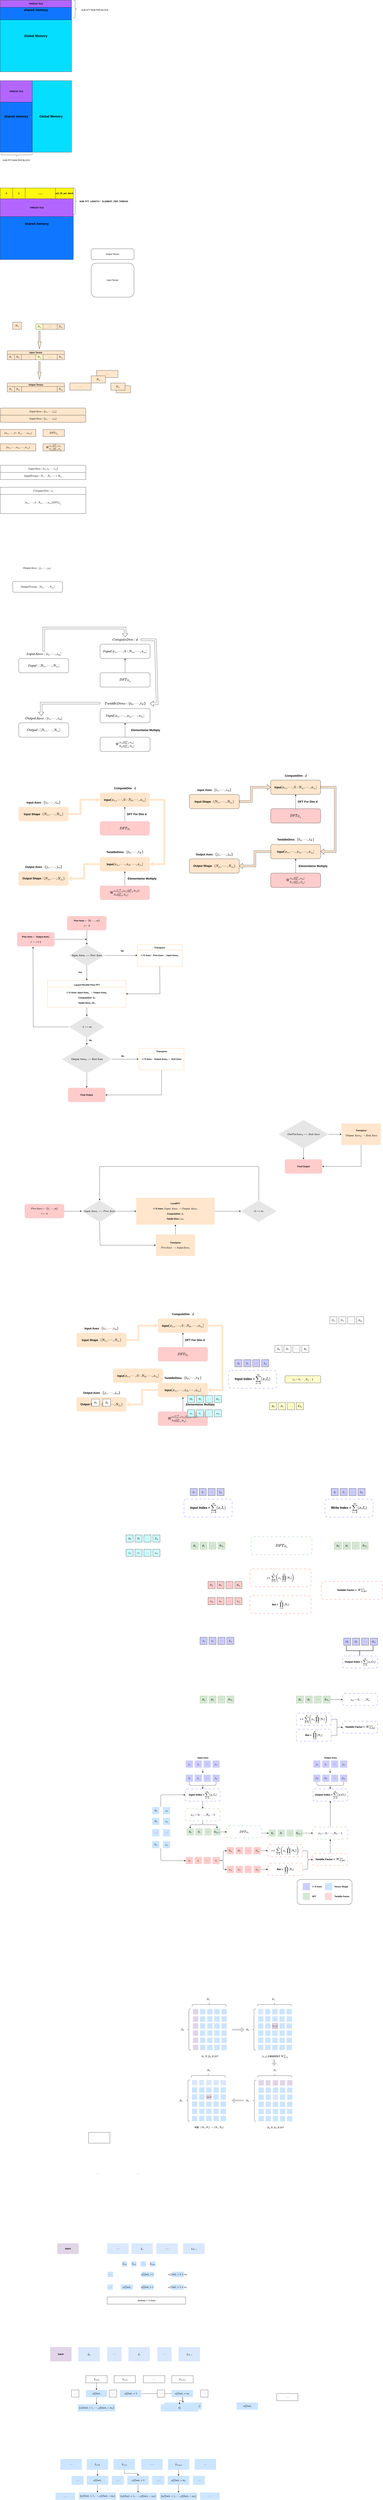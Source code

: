 <mxfile version="24.0.2" type="github">
  <diagram name="第 1 页" id="K-mWzO9lz2f0aNnxn6c4">
    <mxGraphModel dx="2074" dy="1098" grid="1" gridSize="10" guides="1" tooltips="1" connect="1" arrows="1" fold="1" page="1" pageScale="1" pageWidth="827" pageHeight="1169" math="1" shadow="0">
      <root>
        <mxCell id="0" />
        <mxCell id="1" parent="0" />
        <mxCell id="HwkrnpUNMTJZ5SgdM_mp-1" value="&lt;b&gt;&lt;font style=&quot;font-size: 18px;&quot;&gt;Global Memory&lt;/font&gt;&lt;/b&gt;" style="whiteSpace=wrap;html=1;aspect=fixed;fillColor=#05DEFF;" parent="1" vertex="1">
          <mxGeometry x="40" y="160" width="400" height="400" as="geometry" />
        </mxCell>
        <mxCell id="HwkrnpUNMTJZ5SgdM_mp-2" value="&lt;b&gt;&lt;font style=&quot;font-size: 18px;&quot;&gt;shared memory&lt;/font&gt;&lt;/b&gt;" style="rounded=0;whiteSpace=wrap;html=1;fillColor=#0F77FF;" parent="1" vertex="1">
          <mxGeometry x="40" y="160" width="400" height="110" as="geometry" />
        </mxCell>
        <mxCell id="HwkrnpUNMTJZ5SgdM_mp-3" value="&lt;b&gt;THREAD TILE&lt;/b&gt;" style="rounded=0;whiteSpace=wrap;html=1;fillColor=#B266FF;" parent="1" vertex="1">
          <mxGeometry x="40" y="160" width="400" height="40" as="geometry" />
        </mxCell>
        <mxCell id="HwkrnpUNMTJZ5SgdM_mp-4" value="&lt;b&gt;&lt;font style=&quot;font-size: 18px;&quot;&gt;&amp;nbsp; &amp;nbsp; &amp;nbsp; &amp;nbsp; &amp;nbsp; &amp;nbsp; &amp;nbsp; &amp;nbsp; &amp;nbsp; &amp;nbsp; &amp;nbsp; &amp;nbsp; &amp;nbsp; &amp;nbsp; &amp;nbsp; &amp;nbsp; &amp;nbsp; Global Memory&lt;/font&gt;&lt;/b&gt;" style="whiteSpace=wrap;html=1;aspect=fixed;fillColor=#05DEFF;" parent="1" vertex="1">
          <mxGeometry x="40" y="610" width="400" height="400" as="geometry" />
        </mxCell>
        <mxCell id="HwkrnpUNMTJZ5SgdM_mp-5" value="&lt;b&gt;&lt;font style=&quot;font-size: 18px;&quot;&gt;shared memory&lt;/font&gt;&lt;/b&gt;" style="rounded=0;whiteSpace=wrap;html=1;fillColor=#0F77FF;" parent="1" vertex="1">
          <mxGeometry x="40" y="610" width="180" height="400" as="geometry" />
        </mxCell>
        <mxCell id="HwkrnpUNMTJZ5SgdM_mp-6" value="&lt;b&gt;THREAD TILE&lt;/b&gt;" style="rounded=0;whiteSpace=wrap;html=1;fillColor=#B266FF;" parent="1" vertex="1">
          <mxGeometry x="40" y="610" width="180" height="120" as="geometry" />
        </mxCell>
        <mxCell id="HwkrnpUNMTJZ5SgdM_mp-7" value="&lt;b&gt;&lt;font style=&quot;font-size: 18px;&quot;&gt;shared memory&lt;/font&gt;&lt;/b&gt;" style="rounded=0;whiteSpace=wrap;html=1;fillColor=#0F77FF;" parent="1" vertex="1">
          <mxGeometry x="40" y="1210" width="410" height="400" as="geometry" />
        </mxCell>
        <mxCell id="HwkrnpUNMTJZ5SgdM_mp-8" value="&lt;b&gt;0&lt;/b&gt;" style="rounded=0;whiteSpace=wrap;html=1;fillColor=#FFF70D;" parent="1" vertex="1">
          <mxGeometry x="40" y="1210" width="70" height="60" as="geometry" />
        </mxCell>
        <mxCell id="HwkrnpUNMTJZ5SgdM_mp-9" value="&lt;b&gt;1&lt;/b&gt;" style="rounded=0;whiteSpace=wrap;html=1;fillColor=#FFF70D;" parent="1" vertex="1">
          <mxGeometry x="110" y="1210" width="70" height="60" as="geometry" />
        </mxCell>
        <mxCell id="HwkrnpUNMTJZ5SgdM_mp-10" value="&lt;b&gt;sub_fft_per_block&lt;/b&gt;" style="rounded=0;whiteSpace=wrap;html=1;fillColor=#FFF70D;" parent="1" vertex="1">
          <mxGeometry x="350" y="1210" width="100" height="60" as="geometry" />
        </mxCell>
        <mxCell id="HwkrnpUNMTJZ5SgdM_mp-11" value="&lt;b&gt;........&lt;/b&gt;" style="rounded=0;whiteSpace=wrap;html=1;fillColor=#FFF70D;" parent="1" vertex="1">
          <mxGeometry x="180" y="1210" width="170" height="60" as="geometry" />
        </mxCell>
        <mxCell id="HwkrnpUNMTJZ5SgdM_mp-12" value="&lt;b&gt;THREAD TILE&lt;/b&gt;" style="rounded=0;whiteSpace=wrap;html=1;fillColor=#B266FF;" parent="1" vertex="1">
          <mxGeometry x="40" y="1270" width="410" height="100" as="geometry" />
        </mxCell>
        <mxCell id="HwkrnpUNMTJZ5SgdM_mp-13" value="" style="shape=curlyBracket;whiteSpace=wrap;html=1;rounded=1;flipH=1;labelPosition=right;verticalLabelPosition=middle;align=left;verticalAlign=middle;" parent="1" vertex="1">
          <mxGeometry x="450" y="1210" width="20" height="150" as="geometry" />
        </mxCell>
        <mxCell id="HwkrnpUNMTJZ5SgdM_mp-14" value="&lt;b&gt;SUB_FFT_LENGTH /&amp;nbsp; &amp;nbsp;ELEMENT_PER_THREAD&lt;/b&gt;" style="text;html=1;align=center;verticalAlign=middle;resizable=0;points=[];autosize=1;strokeColor=none;fillColor=none;" parent="1" vertex="1">
          <mxGeometry x="470" y="1270" width="300" height="30" as="geometry" />
        </mxCell>
        <mxCell id="HwkrnpUNMTJZ5SgdM_mp-16" value="" style="shape=curlyBracket;whiteSpace=wrap;html=1;rounded=1;flipH=1;labelPosition=right;verticalLabelPosition=middle;align=left;verticalAlign=middle;rotation=90;" parent="1" vertex="1">
          <mxGeometry x="122.5" y="937.5" width="20" height="175" as="geometry" />
        </mxCell>
        <mxCell id="HwkrnpUNMTJZ5SgdM_mp-17" value="SUB FFT NUM PER BLOCK" style="text;html=1;align=center;verticalAlign=middle;resizable=0;points=[];autosize=1;strokeColor=none;fillColor=none;" parent="1" vertex="1">
          <mxGeometry x="40" y="1040" width="180" height="30" as="geometry" />
        </mxCell>
        <mxCell id="HwkrnpUNMTJZ5SgdM_mp-18" value="" style="shape=curlyBracket;whiteSpace=wrap;html=1;rounded=1;flipH=1;labelPosition=right;verticalLabelPosition=middle;align=left;verticalAlign=middle;rotation=0;" parent="1" vertex="1">
          <mxGeometry x="450" y="160" width="20" height="100" as="geometry" />
        </mxCell>
        <mxCell id="HwkrnpUNMTJZ5SgdM_mp-19" value="SUB FFT NUM PER BLOCK" style="text;html=1;align=center;verticalAlign=middle;resizable=0;points=[];autosize=1;strokeColor=none;fillColor=none;" parent="1" vertex="1">
          <mxGeometry x="480" y="200" width="180" height="30" as="geometry" />
        </mxCell>
        <mxCell id="22fLctp1MBqsBui4SRwQ-1" value="&lt;b&gt;$$Input Axes: \{i_1, \cdots, i_m\}$$&lt;/b&gt;" style="rounded=1;whiteSpace=wrap;html=1;fillColor=#FFE6CC;" parent="1" vertex="1">
          <mxGeometry x="40" y="2440" width="480" height="40" as="geometry" />
        </mxCell>
        <mxCell id="22fLctp1MBqsBui4SRwQ-2" value="Output Tensor" style="rounded=1;whiteSpace=wrap;html=1;" parent="1" vertex="1">
          <mxGeometry x="550" y="1550" width="240" height="60" as="geometry" />
        </mxCell>
        <mxCell id="22fLctp1MBqsBui4SRwQ-3" value="Input Tensor" style="rounded=1;whiteSpace=wrap;html=1;" parent="1" vertex="1">
          <mxGeometry x="550" y="1630" width="240" height="190" as="geometry" />
        </mxCell>
        <mxCell id="22fLctp1MBqsBui4SRwQ-4" value="$$N_{i_1}$$" style="rounded=0;whiteSpace=wrap;html=1;fillColor=#FFE6CC;" parent="1" vertex="1">
          <mxGeometry x="690" y="2315" width="80" height="40" as="geometry" />
        </mxCell>
        <mxCell id="22fLctp1MBqsBui4SRwQ-5" value="$$N_{i_2}$$" style="rounded=0;whiteSpace=wrap;html=1;fillColor=#FFE6CC;" parent="1" vertex="1">
          <mxGeometry x="110" y="1960" width="50" height="40" as="geometry" />
        </mxCell>
        <mxCell id="22fLctp1MBqsBui4SRwQ-6" value="$$\cdots$$" style="rounded=0;whiteSpace=wrap;html=1;fillColor=#FFE6CC;" parent="1" vertex="1">
          <mxGeometry x="580" y="2230" width="120" height="40" as="geometry" />
        </mxCell>
        <mxCell id="22fLctp1MBqsBui4SRwQ-7" value="$$N_{i_m}$$" style="rounded=0;whiteSpace=wrap;html=1;fillColor=#FFE6CC;" parent="1" vertex="1">
          <mxGeometry x="360" y="1970" width="40" height="30" as="geometry" />
        </mxCell>
        <mxCell id="22fLctp1MBqsBui4SRwQ-8" value="$$\cdots$$" style="rounded=0;whiteSpace=wrap;html=1;fillColor=#FFE6CC;" parent="1" vertex="1">
          <mxGeometry x="280" y="1970" width="80" height="30" as="geometry" />
        </mxCell>
        <mxCell id="22fLctp1MBqsBui4SRwQ-9" value="$$N_{i_d}$$" style="rounded=0;whiteSpace=wrap;html=1;fillColor=#FFFFCC;" parent="1" vertex="1">
          <mxGeometry x="240" y="1970" width="40" height="30" as="geometry" />
        </mxCell>
        <mxCell id="22fLctp1MBqsBui4SRwQ-11" value="" style="html=1;shadow=0;dashed=0;align=center;verticalAlign=middle;shape=mxgraph.arrows2.arrow;dy=0.6;dx=40;direction=south;notch=0;fillColor=#FFE6CC;" parent="1" vertex="1">
          <mxGeometry x="250" y="2010" width="20" height="100" as="geometry" />
        </mxCell>
        <mxCell id="axMmWZ9VxYA4Twj6XmbI-1" value="$$(n_{i_1}, \cdots, 0: N_{i_d}, \cdots, n_{i_m})$$" style="rounded=0;whiteSpace=wrap;html=1;fillColor=#FFE6CC;" parent="1" vertex="1">
          <mxGeometry x="40" y="2560" width="200" height="40" as="geometry" />
        </mxCell>
        <mxCell id="axMmWZ9VxYA4Twj6XmbI-2" value="$$DFT_{N_{i_d}}$$" style="rounded=0;whiteSpace=wrap;html=1;fillColor=#FFE6CC;" parent="1" vertex="1">
          <mxGeometry x="280" y="2560" width="120" height="40" as="geometry" />
        </mxCell>
        <mxCell id="axMmWZ9VxYA4Twj6XmbI-3" value="&lt;b&gt;Input Tensor&lt;/b&gt;" style="rounded=1;whiteSpace=wrap;html=1;fillColor=#FFE6CC;" parent="1" vertex="1">
          <mxGeometry x="80" y="2120" width="320" height="20" as="geometry" />
        </mxCell>
        <mxCell id="axMmWZ9VxYA4Twj6XmbI-4" value="$$N_{i_1}$$" style="rounded=0;whiteSpace=wrap;html=1;fillColor=#FFE6CC;" parent="1" vertex="1">
          <mxGeometry x="80" y="2140" width="40" height="30" as="geometry" />
        </mxCell>
        <mxCell id="axMmWZ9VxYA4Twj6XmbI-5" value="$$N_{i_2}$$" style="rounded=0;whiteSpace=wrap;html=1;fillColor=#FFE6CC;" parent="1" vertex="1">
          <mxGeometry x="120" y="2140" width="40" height="30" as="geometry" />
        </mxCell>
        <mxCell id="axMmWZ9VxYA4Twj6XmbI-6" value="$$\cdots$$" style="rounded=0;whiteSpace=wrap;html=1;fillColor=#FFE6CC;" parent="1" vertex="1">
          <mxGeometry x="160" y="2140" width="80" height="30" as="geometry" />
        </mxCell>
        <mxCell id="axMmWZ9VxYA4Twj6XmbI-7" value="$$N_{i_m}$$" style="rounded=0;whiteSpace=wrap;html=1;fillColor=#FFE6CC;" parent="1" vertex="1">
          <mxGeometry x="360" y="2140" width="40" height="30" as="geometry" />
        </mxCell>
        <mxCell id="axMmWZ9VxYA4Twj6XmbI-8" value="$$\cdots$$" style="rounded=0;whiteSpace=wrap;html=1;fillColor=#FFE6CC;" parent="1" vertex="1">
          <mxGeometry x="280" y="2140" width="80" height="30" as="geometry" />
        </mxCell>
        <mxCell id="axMmWZ9VxYA4Twj6XmbI-9" value="$$N_{i_d}$$" style="rounded=0;whiteSpace=wrap;html=1;fillColor=#FFFFCC;" parent="1" vertex="1">
          <mxGeometry x="240" y="2140" width="40" height="30" as="geometry" />
        </mxCell>
        <mxCell id="axMmWZ9VxYA4Twj6XmbI-17" value="" style="html=1;shadow=0;dashed=0;align=center;verticalAlign=middle;shape=mxgraph.arrows2.arrow;dy=0.6;dx=40;direction=south;notch=0;fillColor=#FFE6CC;" parent="1" vertex="1">
          <mxGeometry x="250" y="2180" width="20" height="100" as="geometry" />
        </mxCell>
        <mxCell id="axMmWZ9VxYA4Twj6XmbI-20" value="$$(n_{i_1}, \cdots, n_{i_d}, \cdots, n_{i_m})$$" style="rounded=0;whiteSpace=wrap;html=1;fillColor=#FFE6CC;" parent="1" vertex="1">
          <mxGeometry x="40" y="2640" width="200" height="40" as="geometry" />
        </mxCell>
        <mxCell id="axMmWZ9VxYA4Twj6XmbI-21" value="&lt;font style=&quot;font-size: 14px;&quot;&gt;$$W^{n_{i_d}.\prod^K_{k =0}n_{t_k}}_{N_{i_d}.\prod^K_{k =0}N_{t_k}}$$&lt;/font&gt;" style="rounded=0;whiteSpace=wrap;html=1;fillColor=#FFE6CC;" parent="1" vertex="1">
          <mxGeometry x="280" y="2640" width="120" height="40" as="geometry" />
        </mxCell>
        <mxCell id="axMmWZ9VxYA4Twj6XmbI-22" value="&lt;b&gt;Output Tensor&lt;/b&gt;" style="rounded=1;whiteSpace=wrap;html=1;fillColor=#FFE6CC;" parent="1" vertex="1">
          <mxGeometry x="80" y="2300" width="320" height="20" as="geometry" />
        </mxCell>
        <mxCell id="axMmWZ9VxYA4Twj6XmbI-23" value="$$N_{j_1}$$" style="rounded=0;whiteSpace=wrap;html=1;fillColor=#FFE6CC;" parent="1" vertex="1">
          <mxGeometry x="80" y="2320" width="40" height="30" as="geometry" />
        </mxCell>
        <mxCell id="axMmWZ9VxYA4Twj6XmbI-24" value="$$N_{j_2}$$" style="rounded=0;whiteSpace=wrap;html=1;fillColor=#FFE6CC;" parent="1" vertex="1">
          <mxGeometry x="120" y="2320" width="40" height="30" as="geometry" />
        </mxCell>
        <mxCell id="axMmWZ9VxYA4Twj6XmbI-25" value="$$\cdots$$" style="rounded=0;whiteSpace=wrap;html=1;fillColor=#FFE6CC;" parent="1" vertex="1">
          <mxGeometry x="160" y="2320" width="200" height="30" as="geometry" />
        </mxCell>
        <mxCell id="axMmWZ9VxYA4Twj6XmbI-26" value="$$N_{j_m}$$" style="rounded=0;whiteSpace=wrap;html=1;fillColor=#FFE6CC;" parent="1" vertex="1">
          <mxGeometry x="360" y="2320" width="40" height="30" as="geometry" />
        </mxCell>
        <mxCell id="axMmWZ9VxYA4Twj6XmbI-30" value="$$\cdots$$" style="rounded=0;whiteSpace=wrap;html=1;fillColor=#FFE6CC;" parent="1" vertex="1">
          <mxGeometry x="430" y="2300" width="120" height="40" as="geometry" />
        </mxCell>
        <mxCell id="axMmWZ9VxYA4Twj6XmbI-31" value="$$N_{i_d}$$" style="rounded=0;whiteSpace=wrap;html=1;fillColor=#FFE6CC;" parent="1" vertex="1">
          <mxGeometry x="550" y="2260" width="80" height="40" as="geometry" />
        </mxCell>
        <mxCell id="axMmWZ9VxYA4Twj6XmbI-32" value="$$N_{i_m}$$" style="rounded=0;whiteSpace=wrap;html=1;fillColor=#FFE6CC;" parent="1" vertex="1">
          <mxGeometry x="660" y="2300" width="80" height="40" as="geometry" />
        </mxCell>
        <mxCell id="axMmWZ9VxYA4Twj6XmbI-33" value="&lt;b&gt;$$Input Axes: \{i_1, \cdots, i_m\}$$&lt;/b&gt;" style="rounded=1;whiteSpace=wrap;html=1;fillColor=#FFE6CC;" parent="1" vertex="1">
          <mxGeometry x="40" y="2480" width="480" height="40" as="geometry" />
        </mxCell>
        <mxCell id="axMmWZ9VxYA4Twj6XmbI-34" value="&lt;b style=&quot;border-color: var(--border-color);&quot;&gt;$$Input Axes: \{i_1, i_2 \cdots, i_m\}$$&lt;/b&gt;" style="rounded=0;whiteSpace=wrap;html=1;" parent="1" vertex="1">
          <mxGeometry x="40" y="2760" width="480" height="40" as="geometry" />
        </mxCell>
        <mxCell id="axMmWZ9VxYA4Twj6XmbI-35" value="&lt;b style=&quot;border-color: var(--border-color);&quot;&gt;$$InputTensor&amp;nbsp; : N_{i_1} \times N_{i_2} \cdots \times N_{i_m}$$&lt;/b&gt;" style="rounded=0;whiteSpace=wrap;html=1;" parent="1" vertex="1">
          <mxGeometry x="40" y="2800" width="480" height="40" as="geometry" />
        </mxCell>
        <mxCell id="axMmWZ9VxYA4Twj6XmbI-38" value="$$Compute Dim : i_d$$" style="rounded=0;whiteSpace=wrap;html=1;" parent="1" vertex="1">
          <mxGeometry x="40" y="2883" width="480" height="40" as="geometry" />
        </mxCell>
        <mxCell id="axMmWZ9VxYA4Twj6XmbI-40" value="$$(n_{i_1}, \cdots, 0: N_{i_d}, \cdots, n_{i_m})&lt;br&gt;&lt;br&gt;DFT_{N_{i_d}}$$&lt;div&gt;&lt;br&gt;&lt;/div&gt;" style="rounded=0;whiteSpace=wrap;html=1;" parent="1" vertex="1">
          <mxGeometry x="40" y="2923" width="480" height="107" as="geometry" />
        </mxCell>
        <mxCell id="uWELUKOHYKi7P_99Erwt-29" style="edgeStyle=orthogonalEdgeStyle;rounded=0;orthogonalLoop=1;jettySize=auto;html=1;shape=flexArrow;" parent="1" source="uWELUKOHYKi7P_99Erwt-1" target="uWELUKOHYKi7P_99Erwt-4" edge="1">
          <mxGeometry relative="1" as="geometry">
            <Array as="points">
              <mxPoint x="284" y="3670" />
              <mxPoint x="740" y="3670" />
            </Array>
          </mxGeometry>
        </mxCell>
        <mxCell id="uWELUKOHYKi7P_99Erwt-1" value="&lt;font style=&quot;font-size: 16px;&quot;&gt;$$Input Axes: [i_1, \cdots, i_m]$$&lt;/font&gt;" style="text;html=1;align=center;verticalAlign=middle;resizable=0;points=[];autosize=1;strokeColor=none;fillColor=none;" parent="1" vertex="1">
          <mxGeometry x="154" y="3800" width="260" height="30" as="geometry" />
        </mxCell>
        <mxCell id="uWELUKOHYKi7P_99Erwt-3" value="&lt;font style=&quot;font-size: 16px;&quot;&gt;$$Input :[ N_{i_1}, \cdots, N_{i_m}] $$&lt;/font&gt;" style="rounded=1;whiteSpace=wrap;html=1;" parent="1" vertex="1">
          <mxGeometry x="144" y="3840" width="280" height="80" as="geometry" />
        </mxCell>
        <mxCell id="uWELUKOHYKi7P_99Erwt-4" value="&lt;font style=&quot;font-size: 16px;&quot;&gt;$$ComputeDim: d$$&lt;/font&gt;" style="text;html=1;align=center;verticalAlign=middle;resizable=0;points=[];autosize=1;strokeColor=none;fillColor=none;" parent="1" vertex="1">
          <mxGeometry x="655" y="3720" width="170" height="30" as="geometry" />
        </mxCell>
        <mxCell id="uWELUKOHYKi7P_99Erwt-5" value="&lt;font style=&quot;font-size: 16px;&quot;&gt;$$Input[x_{i_1}, \cdots, 0:N_{i_d}, \cdots, x_{i_m}]$$&lt;/font&gt;" style="rounded=1;whiteSpace=wrap;html=1;" parent="1" vertex="1">
          <mxGeometry x="600" y="3760" width="280" height="80" as="geometry" />
        </mxCell>
        <mxCell id="uWELUKOHYKi7P_99Erwt-7" value="" style="edgeStyle=orthogonalEdgeStyle;rounded=0;orthogonalLoop=1;jettySize=auto;html=1;" parent="1" source="uWELUKOHYKi7P_99Erwt-6" target="uWELUKOHYKi7P_99Erwt-5" edge="1">
          <mxGeometry relative="1" as="geometry" />
        </mxCell>
        <mxCell id="uWELUKOHYKi7P_99Erwt-6" value="&lt;font style=&quot;font-size: 16px;&quot;&gt;$$DFT_{N_{i_d}}$$&lt;/font&gt;" style="rounded=1;whiteSpace=wrap;html=1;" parent="1" vertex="1">
          <mxGeometry x="600" y="3920" width="280" height="80" as="geometry" />
        </mxCell>
        <mxCell id="uWELUKOHYKi7P_99Erwt-8" value="&lt;font style=&quot;font-size: 16px;&quot;&gt;$$TwiddleDims: \{t_0, \cdots, t_K\}$$&lt;/font&gt;" style="text;html=1;align=center;verticalAlign=middle;resizable=0;points=[];autosize=1;strokeColor=none;fillColor=none;" parent="1" vertex="1">
          <mxGeometry x="600" y="4077" width="280" height="30" as="geometry" />
        </mxCell>
        <mxCell id="uWELUKOHYKi7P_99Erwt-9" value="&lt;font style=&quot;font-size: 16px;&quot;&gt;$$Input[x_{i_1}, \cdots, x_{i_d}, \cdots, x_{i_m}]$$&lt;/font&gt;" style="rounded=1;whiteSpace=wrap;html=1;" parent="1" vertex="1">
          <mxGeometry x="600" y="4120" width="280" height="80" as="geometry" />
        </mxCell>
        <mxCell id="uWELUKOHYKi7P_99Erwt-23" value="" style="edgeStyle=orthogonalEdgeStyle;rounded=0;orthogonalLoop=1;jettySize=auto;html=1;" parent="1" source="uWELUKOHYKi7P_99Erwt-11" target="uWELUKOHYKi7P_99Erwt-9" edge="1">
          <mxGeometry relative="1" as="geometry" />
        </mxCell>
        <mxCell id="uWELUKOHYKi7P_99Erwt-11" value="&lt;font style=&quot;font-size: 16px;&quot;&gt;$$W^{n_{i_d}(\prod^K_{k =0}n_{t_k})}_{N_{i_d}(\prod^K_{k =0}N_{t_k})}$$&lt;/font&gt;" style="rounded=1;whiteSpace=wrap;html=1;" parent="1" vertex="1">
          <mxGeometry x="600" y="4280" width="280" height="80" as="geometry" />
        </mxCell>
        <mxCell id="uWELUKOHYKi7P_99Erwt-12" value="&lt;b&gt;&lt;font style=&quot;font-size: 16px;&quot;&gt;Elementwise Multiply&lt;/font&gt;&lt;/b&gt;" style="text;html=1;align=center;verticalAlign=middle;resizable=0;points=[];autosize=1;strokeColor=none;fillColor=none;" parent="1" vertex="1">
          <mxGeometry x="760" y="4225" width="190" height="30" as="geometry" />
        </mxCell>
        <mxCell id="uWELUKOHYKi7P_99Erwt-13" value="$$Output Axes: [j_1, \cdots, j_m]$$" style="text;html=1;align=center;verticalAlign=middle;resizable=0;points=[];autosize=1;strokeColor=none;fillColor=none;" parent="1" vertex="1">
          <mxGeometry x="140" y="3320" width="210" height="30" as="geometry" />
        </mxCell>
        <mxCell id="uWELUKOHYKi7P_99Erwt-14" value="$$Output Tensor:[ N_{j_1}, \cdots, N_{j_m}] $$" style="rounded=1;whiteSpace=wrap;html=1;" parent="1" vertex="1">
          <mxGeometry x="110" y="3410" width="280" height="60" as="geometry" />
        </mxCell>
        <mxCell id="uWELUKOHYKi7P_99Erwt-24" value="&lt;font style=&quot;font-size: 16px;&quot;&gt;$$Output Axes: [i_1, \cdots, i_m]$$&lt;/font&gt;" style="text;html=1;align=center;verticalAlign=middle;resizable=0;points=[];autosize=1;strokeColor=none;fillColor=none;" parent="1" vertex="1">
          <mxGeometry x="149" y="4160" width="270" height="30" as="geometry" />
        </mxCell>
        <mxCell id="uWELUKOHYKi7P_99Erwt-25" value="&lt;font style=&quot;font-size: 16px;&quot;&gt;$$Output :[ N_{i_1}, \cdots, N_{i_m}] $$&lt;/font&gt;" style="rounded=1;whiteSpace=wrap;html=1;" parent="1" vertex="1">
          <mxGeometry x="144" y="4200" width="280" height="80" as="geometry" />
        </mxCell>
        <mxCell id="uWELUKOHYKi7P_99Erwt-31" value="" style="endArrow=classic;html=1;rounded=0;exitX=1.019;exitY=0.517;exitDx=0;exitDy=0;exitPerimeter=0;entryX=1.001;entryY=0.537;entryDx=0;entryDy=0;entryPerimeter=0;shape=flexArrow;" parent="1" source="uWELUKOHYKi7P_99Erwt-4" target="uWELUKOHYKi7P_99Erwt-8" edge="1">
          <mxGeometry width="50" height="50" relative="1" as="geometry">
            <mxPoint x="980" y="3880" as="sourcePoint" />
            <mxPoint x="951" y="4240" as="targetPoint" />
            <Array as="points">
              <mxPoint x="910" y="3736" />
              <mxPoint x="920" y="4093" />
            </Array>
          </mxGeometry>
        </mxCell>
        <mxCell id="uWELUKOHYKi7P_99Erwt-33" value="" style="endArrow=classic;html=1;rounded=0;shape=flexArrow;" parent="1" edge="1">
          <mxGeometry width="50" height="50" relative="1" as="geometry">
            <mxPoint x="600" y="4090" as="sourcePoint" />
            <mxPoint x="270" y="4160" as="targetPoint" />
            <Array as="points">
              <mxPoint x="270" y="4090" />
            </Array>
          </mxGeometry>
        </mxCell>
        <mxCell id="uWELUKOHYKi7P_99Erwt-35" value="&lt;font style=&quot;font-size: 16px;&quot;&gt;&lt;b&gt;Input Axes&amp;nbsp;&lt;/b&gt;: ` \{i_1, \cdots, i_m\}`&lt;/font&gt;" style="text;html=1;align=center;verticalAlign=middle;resizable=0;points=[];autosize=1;strokeColor=none;fillColor=none;" parent="1" vertex="1">
          <mxGeometry x="152.5" y="4630" width="260" height="30" as="geometry" />
        </mxCell>
        <mxCell id="uWELUKOHYKi7P_99Erwt-36" value="&lt;font style=&quot;font-size: 16px;&quot;&gt;&lt;b&gt;Input&lt;/b&gt;&amp;nbsp;&lt;b&gt;Shape&amp;nbsp;&lt;/b&gt;: `(N_{i_1}, \cdots, N_{i_m}) `&lt;/font&gt;" style="rounded=1;whiteSpace=wrap;html=1;fillColor=#ffe6cc;strokeColor=none;" parent="1" vertex="1">
          <mxGeometry x="142.5" y="4670" width="280" height="80" as="geometry" />
        </mxCell>
        <mxCell id="uWELUKOHYKi7P_99Erwt-37" value="&lt;font style=&quot;font-size: 16px;&quot;&gt;&lt;b&gt;ComputeDim &lt;/b&gt;: `d`&lt;/font&gt;" style="text;html=1;align=center;verticalAlign=middle;resizable=0;points=[];autosize=1;strokeColor=none;fillColor=none;" parent="1" vertex="1">
          <mxGeometry x="658.5" y="4550" width="160" height="30" as="geometry" />
        </mxCell>
        <mxCell id="uWELUKOHYKi7P_99Erwt-38" value="&lt;font style=&quot;font-size: 16px;&quot;&gt;&lt;b&gt;Input&lt;/b&gt;`[x_{i_1}, \cdots, 0:N_{d}, \cdots, x_{i_m}]`&lt;/font&gt;" style="rounded=1;whiteSpace=wrap;html=1;fillColor=#FFE6CC;strokeColor=none;" parent="1" vertex="1">
          <mxGeometry x="598.5" y="4590" width="280" height="80" as="geometry" />
        </mxCell>
        <mxCell id="uWELUKOHYKi7P_99Erwt-39" value="" style="edgeStyle=orthogonalEdgeStyle;rounded=0;orthogonalLoop=1;jettySize=auto;html=1;" parent="1" source="uWELUKOHYKi7P_99Erwt-40" target="uWELUKOHYKi7P_99Erwt-38" edge="1">
          <mxGeometry relative="1" as="geometry" />
        </mxCell>
        <mxCell id="uWELUKOHYKi7P_99Erwt-40" value="&lt;font style=&quot;font-size: 16px;&quot;&gt;$$DFT_{N_{d}}$$&lt;/font&gt;" style="rounded=1;whiteSpace=wrap;html=1;fillColor=#FFCCCC;strokeColor=none;" parent="1" vertex="1">
          <mxGeometry x="598.5" y="4750" width="280" height="80" as="geometry" />
        </mxCell>
        <mxCell id="uWELUKOHYKi7P_99Erwt-41" value="&lt;font style=&quot;font-size: 16px;&quot;&gt;&lt;b&gt;TwiddleDims&lt;/b&gt; : ` \{t_0, \cdots, t_K\}`&lt;/font&gt;" style="text;html=1;align=center;verticalAlign=middle;resizable=0;points=[];autosize=1;strokeColor=none;fillColor=none;" parent="1" vertex="1">
          <mxGeometry x="598.5" y="4907" width="280" height="30" as="geometry" />
        </mxCell>
        <mxCell id="uWELUKOHYKi7P_99Erwt-42" value="&lt;font style=&quot;font-size: 16px;&quot;&gt;&lt;b&gt;Input&lt;/b&gt;`[x_{i_1}, \cdots, x_{d}, \cdots, x_{i_m}]`&lt;/font&gt;" style="rounded=1;whiteSpace=wrap;html=1;fillColor=#FFE6CC;strokeColor=none;" parent="1" vertex="1">
          <mxGeometry x="598.5" y="4950" width="280" height="80" as="geometry" />
        </mxCell>
        <mxCell id="uWELUKOHYKi7P_99Erwt-43" value="" style="edgeStyle=orthogonalEdgeStyle;rounded=0;orthogonalLoop=1;jettySize=auto;html=1;" parent="1" source="uWELUKOHYKi7P_99Erwt-44" target="uWELUKOHYKi7P_99Erwt-42" edge="1">
          <mxGeometry relative="1" as="geometry" />
        </mxCell>
        <mxCell id="uWELUKOHYKi7P_99Erwt-44" value="&lt;font style=&quot;font-size: 16px;&quot;&gt;$${\rm W}^{x_{d}(\sum_{k = 0}^K(x_{t_k}(\prod^K_{l = k}N_{t_l})))}_{N_{d}(\prod^K_{k =0}N_{t_k})}$$&lt;/font&gt;" style="rounded=1;whiteSpace=wrap;html=1;fillColor=#FFCCCC;strokeColor=none;" parent="1" vertex="1">
          <mxGeometry x="598.5" y="5110" width="280" height="80" as="geometry" />
        </mxCell>
        <mxCell id="uWELUKOHYKi7P_99Erwt-45" value="&lt;b&gt;&lt;font style=&quot;font-size: 16px;&quot;&gt;Elementwise Multiply&lt;/font&gt;&lt;/b&gt;" style="text;html=1;align=center;verticalAlign=middle;resizable=0;points=[];autosize=1;strokeColor=none;fillColor=none;" parent="1" vertex="1">
          <mxGeometry x="740" y="5055" width="190" height="30" as="geometry" />
        </mxCell>
        <mxCell id="uWELUKOHYKi7P_99Erwt-46" value="&lt;font style=&quot;font-size: 16px;&quot;&gt;&lt;b&gt;Output Axes&lt;/b&gt; : `\{j_1, \cdots, j_m\}`&lt;/font&gt;" style="text;html=1;align=center;verticalAlign=middle;resizable=0;points=[];autosize=1;strokeColor=none;fillColor=none;" parent="1" vertex="1">
          <mxGeometry x="147.5" y="4990" width="270" height="30" as="geometry" />
        </mxCell>
        <mxCell id="uWELUKOHYKi7P_99Erwt-47" value="&lt;font style=&quot;font-size: 16px;&quot;&gt;&lt;b&gt;Output Shape&amp;nbsp;&lt;/b&gt;: `(N_{j_1}, \cdots, N_{j_m})`&lt;/font&gt;" style="rounded=1;whiteSpace=wrap;html=1;fillColor=#FFE6CC;strokeColor=none;" parent="1" vertex="1">
          <mxGeometry x="142.5" y="5030" width="280" height="80" as="geometry" />
        </mxCell>
        <mxCell id="uWELUKOHYKi7P_99Erwt-50" value="" style="endArrow=classic;html=1;rounded=0;entryX=0;entryY=0.5;entryDx=0;entryDy=0;shape=flexArrow;fillColor=#FFE6CC;strokeColor=none;" parent="1" target="uWELUKOHYKi7P_99Erwt-38" edge="1">
          <mxGeometry width="50" height="50" relative="1" as="geometry">
            <mxPoint x="420" y="4710" as="sourcePoint" />
            <mxPoint x="472.5" y="4670" as="targetPoint" />
            <Array as="points">
              <mxPoint x="490" y="4710" />
              <mxPoint x="490" y="4630" />
            </Array>
          </mxGeometry>
        </mxCell>
        <mxCell id="uWELUKOHYKi7P_99Erwt-51" value="" style="endArrow=classic;html=1;rounded=0;exitX=1;exitY=0.5;exitDx=0;exitDy=0;entryX=1;entryY=0.5;entryDx=0;entryDy=0;shape=flexArrow;fillColor=#FFE6CC;strokeColor=none;" parent="1" source="uWELUKOHYKi7P_99Erwt-38" target="uWELUKOHYKi7P_99Erwt-42" edge="1">
          <mxGeometry width="50" height="50" relative="1" as="geometry">
            <mxPoint x="940" y="4640" as="sourcePoint" />
            <mxPoint x="990" y="4590" as="targetPoint" />
            <Array as="points">
              <mxPoint x="960" y="4630" />
              <mxPoint x="960" y="4990" />
            </Array>
          </mxGeometry>
        </mxCell>
        <mxCell id="uWELUKOHYKi7P_99Erwt-53" value="" style="endArrow=classic;html=1;rounded=0;entryX=1;entryY=0.5;entryDx=0;entryDy=0;shape=flexArrow;fillColor=#FFE6CC;strokeColor=none;" parent="1" target="uWELUKOHYKi7P_99Erwt-47" edge="1">
          <mxGeometry width="50" height="50" relative="1" as="geometry">
            <mxPoint x="600" y="4990" as="sourcePoint" />
            <mxPoint x="440" y="4700" as="targetPoint" />
            <Array as="points">
              <mxPoint x="510" y="4990" />
              <mxPoint x="510" y="5070" />
            </Array>
          </mxGeometry>
        </mxCell>
        <mxCell id="uWELUKOHYKi7P_99Erwt-54" value="&lt;span style=&quot;font-size: 16px;&quot;&gt;&lt;b&gt;DFT For Dim d&lt;/b&gt;&lt;/span&gt;" style="text;html=1;align=center;verticalAlign=middle;resizable=0;points=[];autosize=1;strokeColor=none;fillColor=none;" parent="1" vertex="1">
          <mxGeometry x="740" y="4695" width="130" height="30" as="geometry" />
        </mxCell>
        <mxCell id="057syfDnflp0r7ja1sME-46" value="" style="edgeStyle=orthogonalEdgeStyle;rounded=0;orthogonalLoop=1;jettySize=auto;html=1;" parent="1" source="057syfDnflp0r7ja1sME-1" target="057syfDnflp0r7ja1sME-39" edge="1">
          <mxGeometry relative="1" as="geometry" />
        </mxCell>
        <mxCell id="057syfDnflp0r7ja1sME-1" value="&lt;b&gt;Prev Axes&lt;/b&gt; `\leftarrow \{0, \cdots, m\}`&lt;br&gt;&lt;br&gt;&lt;b&gt;r&lt;/b&gt; `\leftarrow 0 `" style="rounded=1;whiteSpace=wrap;html=1;fillColor=#FFCCCC;strokeColor=none;" parent="1" vertex="1">
          <mxGeometry x="414.75" y="5280" width="221.5" height="80" as="geometry" />
        </mxCell>
        <mxCell id="057syfDnflp0r7ja1sME-49" value="" style="edgeStyle=orthogonalEdgeStyle;rounded=0;orthogonalLoop=1;jettySize=auto;html=1;" parent="1" source="057syfDnflp0r7ja1sME-9" target="057syfDnflp0r7ja1sME-48" edge="1">
          <mxGeometry relative="1" as="geometry" />
        </mxCell>
        <mxCell id="057syfDnflp0r7ja1sME-9" value="&lt;b&gt;Layout-Flexible Pass FFT&lt;/b&gt;&lt;div&gt;&lt;b&gt;&lt;br&gt;&lt;/b&gt;&lt;br&gt;&lt;b&gt;I / O Axes:&lt;/b&gt;&amp;nbsp;&lt;b&gt;Input Axe&lt;/b&gt;`\mathbf{s_r} \rightarrow&lt;br&gt;`&amp;nbsp;&lt;b&gt;Output&lt;/b&gt;&amp;nbsp;&lt;b&gt;Axe&lt;/b&gt;`\mathbf{s_r}`&lt;br&gt;&lt;br&gt;&lt;b&gt;ComputeDim&lt;/b&gt;: `\mathbf{d_r}`&lt;br&gt;&lt;br&gt;&lt;b&gt;Twidle Dims: t&lt;/b&gt;`\mathbf{w_r}`&lt;/div&gt;" style="whiteSpace=wrap;html=1;fillColor=#FFFFFF;strokeColor=#FFE6CC;strokeWidth=3;" parent="1" vertex="1">
          <mxGeometry x="305.5" y="5640" width="440" height="150" as="geometry" />
        </mxCell>
        <mxCell id="057syfDnflp0r7ja1sME-40" value="" style="edgeStyle=orthogonalEdgeStyle;rounded=0;orthogonalLoop=1;jettySize=auto;html=1;" parent="1" source="057syfDnflp0r7ja1sME-39" target="057syfDnflp0r7ja1sME-9" edge="1">
          <mxGeometry relative="1" as="geometry" />
        </mxCell>
        <mxCell id="057syfDnflp0r7ja1sME-39" value="&lt;font style=&quot;font-size: 12px;&quot;&gt;$$\rm Input\&amp;nbsp; &amp;nbsp;Axes_r == &lt;br&gt;Prev\&amp;nbsp; Axes$$&lt;/font&gt;" style="rhombus;whiteSpace=wrap;html=1;fillColor=#E6E6E6;strokeColor=none;" parent="1" vertex="1">
          <mxGeometry x="425.5" y="5440" width="200" height="120" as="geometry" />
        </mxCell>
        <mxCell id="057syfDnflp0r7ja1sME-41" value="&lt;span style=&quot;border-color: var(--border-color);&quot;&gt;&lt;b&gt;Transpose&lt;/b&gt;&lt;/span&gt;&lt;div&gt;&lt;span style=&quot;border-color: var(--border-color);&quot;&gt;&lt;b&gt;&lt;br&gt;&lt;/b&gt;&lt;/span&gt;&lt;/div&gt;&lt;div&gt;&lt;span style=&quot;border-color: var(--border-color);&quot;&gt;&lt;b&gt;&lt;br&gt;&lt;/b&gt;&lt;/span&gt;&lt;b&gt;I / O Axes :&lt;/b&gt;&lt;b&gt;&amp;nbsp; Prev Axes&lt;/b&gt;`\rightarrow` &lt;b&gt;Input Axe&lt;/b&gt;`\mathbf{s_r}`&lt;div&gt;&lt;br&gt;&lt;/div&gt;&lt;div&gt;&lt;br&gt;&lt;/div&gt;&lt;div&gt;&lt;br&gt;&lt;/div&gt;&lt;/div&gt;" style="whiteSpace=wrap;html=1;fillColor=#FFFFFF;strokeColor=#FFE6CC;strokeWidth=3;" parent="1" vertex="1">
          <mxGeometry x="808.25" y="5440" width="251.75" height="120" as="geometry" />
        </mxCell>
        <mxCell id="057syfDnflp0r7ja1sME-42" value="" style="endArrow=classic;html=1;rounded=0;exitX=1;exitY=0.5;exitDx=0;exitDy=0;" parent="1" source="057syfDnflp0r7ja1sME-39" target="057syfDnflp0r7ja1sME-41" edge="1">
          <mxGeometry width="50" height="50" relative="1" as="geometry">
            <mxPoint x="855.5" y="5440" as="sourcePoint" />
            <mxPoint x="905.5" y="5390" as="targetPoint" />
          </mxGeometry>
        </mxCell>
        <mxCell id="057syfDnflp0r7ja1sME-43" value="" style="endArrow=classic;html=1;rounded=0;exitX=0.5;exitY=1;exitDx=0;exitDy=0;entryX=1;entryY=0.5;entryDx=0;entryDy=0;" parent="1" source="057syfDnflp0r7ja1sME-41" target="057syfDnflp0r7ja1sME-9" edge="1">
          <mxGeometry width="50" height="50" relative="1" as="geometry">
            <mxPoint x="855.5" y="5440" as="sourcePoint" />
            <mxPoint x="905.5" y="5390" as="targetPoint" />
            <Array as="points">
              <mxPoint x="935.5" y="5715" />
            </Array>
          </mxGeometry>
        </mxCell>
        <mxCell id="057syfDnflp0r7ja1sME-44" value="&lt;b&gt;No&lt;/b&gt;" style="text;html=1;align=center;verticalAlign=middle;resizable=0;points=[];autosize=1;strokeColor=none;fillColor=none;" parent="1" vertex="1">
          <mxGeometry x="704" y="5460" width="40" height="30" as="geometry" />
        </mxCell>
        <mxCell id="057syfDnflp0r7ja1sME-45" value="&lt;b&gt;Yes&lt;/b&gt;" style="text;html=1;align=center;verticalAlign=middle;resizable=0;points=[];autosize=1;strokeColor=none;fillColor=none;" parent="1" vertex="1">
          <mxGeometry x="468" y="5580" width="40" height="30" as="geometry" />
        </mxCell>
        <mxCell id="057syfDnflp0r7ja1sME-59" value="" style="edgeStyle=orthogonalEdgeStyle;rounded=0;orthogonalLoop=1;jettySize=auto;html=1;" parent="1" source="057syfDnflp0r7ja1sME-48" target="057syfDnflp0r7ja1sME-58" edge="1">
          <mxGeometry relative="1" as="geometry" />
        </mxCell>
        <mxCell id="057syfDnflp0r7ja1sME-48" value="&lt;font style=&quot;font-size: 12px;&quot;&gt;$$\rm d &amp;lt;= m$$&lt;/font&gt;" style="rhombus;whiteSpace=wrap;html=1;fillColor=#E6E6E6;strokeColor=none;" parent="1" vertex="1">
          <mxGeometry x="425.5" y="5840" width="200" height="120" as="geometry" />
        </mxCell>
        <mxCell id="057syfDnflp0r7ja1sME-50" value="&lt;b&gt;Prev Axes&lt;/b&gt; `\leftarrow` &lt;b&gt;Output Axe&lt;/b&gt;`\mathbf{s_r}`&lt;br&gt;&lt;br&gt;&lt;b&gt;r&amp;nbsp; `\leftarrow`&amp;nbsp; r + 1&lt;/b&gt;" style="rounded=1;whiteSpace=wrap;html=1;fillColor=#FFCCCC;strokeColor=none;" parent="1" vertex="1">
          <mxGeometry x="134.5" y="5370" width="210" height="80" as="geometry" />
        </mxCell>
        <mxCell id="057syfDnflp0r7ja1sME-53" value="" style="endArrow=classic;html=1;rounded=0;exitX=1;exitY=0.5;exitDx=0;exitDy=0;" parent="1" source="057syfDnflp0r7ja1sME-50" edge="1">
          <mxGeometry width="50" height="50" relative="1" as="geometry">
            <mxPoint x="855.5" y="5430" as="sourcePoint" />
            <mxPoint x="525.5" y="5410" as="targetPoint" />
          </mxGeometry>
        </mxCell>
        <mxCell id="057syfDnflp0r7ja1sME-54" value="" style="endArrow=classic;html=1;rounded=0;exitX=0;exitY=0.5;exitDx=0;exitDy=0;entryX=0.426;entryY=1.024;entryDx=0;entryDy=0;entryPerimeter=0;" parent="1" source="057syfDnflp0r7ja1sME-48" target="057syfDnflp0r7ja1sME-50" edge="1">
          <mxGeometry width="50" height="50" relative="1" as="geometry">
            <mxPoint x="855.5" y="5610" as="sourcePoint" />
            <mxPoint x="905.5" y="5560" as="targetPoint" />
            <Array as="points">
              <mxPoint x="225.5" y="5900" />
            </Array>
          </mxGeometry>
        </mxCell>
        <mxCell id="057syfDnflp0r7ja1sME-57" value="&lt;b&gt;No&lt;/b&gt;" style="text;html=1;align=center;verticalAlign=middle;resizable=0;points=[];autosize=1;strokeColor=none;fillColor=none;" parent="1" vertex="1">
          <mxGeometry x="525.5" y="5960" width="40" height="30" as="geometry" />
        </mxCell>
        <mxCell id="81wJP9xwis8bLI_BMHNu-30" value="" style="edgeStyle=orthogonalEdgeStyle;rounded=0;orthogonalLoop=1;jettySize=auto;html=1;" parent="1" source="057syfDnflp0r7ja1sME-58" target="81wJP9xwis8bLI_BMHNu-29" edge="1">
          <mxGeometry relative="1" as="geometry" />
        </mxCell>
        <mxCell id="057syfDnflp0r7ja1sME-58" value="&lt;font style=&quot;font-size: 12px;&quot;&gt;$$\rm Output \ Axes_d ==End \ Axes&lt;br&gt;$$&lt;/font&gt;" style="rhombus;whiteSpace=wrap;html=1;fillColor=#E6E6E6;strokeColor=none;" parent="1" vertex="1">
          <mxGeometry x="385.5" y="6000" width="280" height="160" as="geometry" />
        </mxCell>
        <mxCell id="057syfDnflp0r7ja1sME-60" value="" style="endArrow=classic;html=1;rounded=0;exitX=1;exitY=0.5;exitDx=0;exitDy=0;" parent="1" source="057syfDnflp0r7ja1sME-58" edge="1">
          <mxGeometry width="50" height="50" relative="1" as="geometry">
            <mxPoint x="855.5" y="5880" as="sourcePoint" />
            <mxPoint x="815.5" y="6080" as="targetPoint" />
          </mxGeometry>
        </mxCell>
        <mxCell id="057syfDnflp0r7ja1sME-61" value="&lt;b&gt;No&lt;/b&gt;" style="text;html=1;align=center;verticalAlign=middle;resizable=0;points=[];autosize=1;strokeColor=none;fillColor=none;" parent="1" vertex="1">
          <mxGeometry x="705.5" y="6048" width="40" height="30" as="geometry" />
        </mxCell>
        <mxCell id="2Tt6R0byPhiIPcg7OZlr-1" value="&lt;font style=&quot;font-size: 16px;&quot;&gt;&lt;b&gt;Input Axes&amp;nbsp;&lt;/b&gt;: ` \{i_1, \cdots, i_m\}`&lt;/font&gt;" style="text;html=1;align=center;verticalAlign=middle;resizable=0;points=[];autosize=1;strokeColor=none;fillColor=none;" parent="1" vertex="1">
          <mxGeometry x="1110" y="4560" width="260" height="30" as="geometry" />
        </mxCell>
        <mxCell id="2Tt6R0byPhiIPcg7OZlr-2" value="&lt;font style=&quot;font-size: 16px;&quot;&gt;&lt;b&gt;Input&lt;/b&gt;&amp;nbsp;&lt;b&gt;Shape&amp;nbsp;&lt;/b&gt;: `(N_{i_1}, \cdots, N_{i_m}) `&lt;/font&gt;" style="rounded=1;whiteSpace=wrap;html=1;fillColor=#ffe6cc;strokeColor=default;fillStyle=solid;gradientColor=none;glass=0;shadow=0;" parent="1" vertex="1">
          <mxGeometry x="1100" y="4600" width="280" height="80" as="geometry" />
        </mxCell>
        <mxCell id="2Tt6R0byPhiIPcg7OZlr-3" value="&lt;font style=&quot;font-size: 16px;&quot;&gt;&lt;b&gt;Input&lt;/b&gt;`[x_{i_1}, \cdots, 0:N_{i_d}, \cdots, x_{i_m}]`&lt;/font&gt;" style="rounded=1;whiteSpace=wrap;html=1;fillColor=#FFE6CC;strokeColor=default;" parent="1" vertex="1">
          <mxGeometry x="1556" y="4520" width="280" height="80" as="geometry" />
        </mxCell>
        <mxCell id="2Tt6R0byPhiIPcg7OZlr-4" value="" style="edgeStyle=orthogonalEdgeStyle;rounded=0;orthogonalLoop=1;jettySize=auto;html=1;" parent="1" source="2Tt6R0byPhiIPcg7OZlr-5" target="2Tt6R0byPhiIPcg7OZlr-3" edge="1">
          <mxGeometry relative="1" as="geometry" />
        </mxCell>
        <mxCell id="2Tt6R0byPhiIPcg7OZlr-5" value="&lt;font style=&quot;font-size: 16px;&quot;&gt;$$DFT_{N_{i_d}}$$&lt;/font&gt;" style="rounded=1;whiteSpace=wrap;html=1;fillColor=#FFCCCC;strokeColor=default;" parent="1" vertex="1">
          <mxGeometry x="1556" y="4680" width="280" height="80" as="geometry" />
        </mxCell>
        <mxCell id="2Tt6R0byPhiIPcg7OZlr-6" value="&lt;font style=&quot;font-size: 16px;&quot;&gt;&lt;b&gt;TwiddleDims&lt;/b&gt; : ` \{t_0, \cdots, t_K\}`&lt;/font&gt;" style="text;html=1;align=center;verticalAlign=middle;resizable=0;points=[];autosize=1;strokeColor=none;fillColor=none;" parent="1" vertex="1">
          <mxGeometry x="1556" y="4837" width="280" height="30" as="geometry" />
        </mxCell>
        <mxCell id="2Tt6R0byPhiIPcg7OZlr-7" value="&lt;font style=&quot;font-size: 16px;&quot;&gt;&lt;b&gt;Input&lt;/b&gt;`[x_{i_1}, \cdots, x_{i_d}, \cdots, x_{i_m}]`&lt;/font&gt;" style="rounded=1;whiteSpace=wrap;html=1;fillColor=#FFE6CC;strokeColor=default;" parent="1" vertex="1">
          <mxGeometry x="1556" y="4880" width="280" height="80" as="geometry" />
        </mxCell>
        <mxCell id="2Tt6R0byPhiIPcg7OZlr-8" value="" style="edgeStyle=orthogonalEdgeStyle;rounded=0;orthogonalLoop=1;jettySize=auto;html=1;" parent="1" source="2Tt6R0byPhiIPcg7OZlr-9" target="2Tt6R0byPhiIPcg7OZlr-7" edge="1">
          <mxGeometry relative="1" as="geometry" />
        </mxCell>
        <mxCell id="2Tt6R0byPhiIPcg7OZlr-9" value="&lt;font style=&quot;font-size: 16px;&quot;&gt;$$W^{n_{i_d}(\prod^K_{k =0}n_{t_k})}_{N_{i_d}(\prod^K_{k =0}N_{t_k})}$$&lt;/font&gt;" style="rounded=1;whiteSpace=wrap;html=1;fillColor=#FFCCCC;strokeColor=default;" parent="1" vertex="1">
          <mxGeometry x="1556" y="5040" width="280" height="80" as="geometry" />
        </mxCell>
        <mxCell id="2Tt6R0byPhiIPcg7OZlr-10" value="&lt;b&gt;&lt;font style=&quot;font-size: 16px;&quot;&gt;Elementwise Multiply&lt;/font&gt;&lt;/b&gt;" style="text;html=1;align=center;verticalAlign=middle;resizable=0;points=[];autosize=1;strokeColor=none;fillColor=none;" parent="1" vertex="1">
          <mxGeometry x="1697.5" y="4985" width="190" height="30" as="geometry" />
        </mxCell>
        <mxCell id="2Tt6R0byPhiIPcg7OZlr-11" value="&lt;font style=&quot;font-size: 16px;&quot;&gt;&lt;b&gt;Output Axes&lt;/b&gt; : `\{j_1, \cdots, j_m\}`&lt;/font&gt;" style="text;html=1;align=center;verticalAlign=middle;resizable=0;points=[];autosize=1;strokeColor=none;fillColor=none;" parent="1" vertex="1">
          <mxGeometry x="1105" y="4920" width="270" height="30" as="geometry" />
        </mxCell>
        <mxCell id="2Tt6R0byPhiIPcg7OZlr-12" value="&lt;font style=&quot;font-size: 16px;&quot;&gt;&lt;b&gt;Output Shape&amp;nbsp;&lt;/b&gt;: `(N_{j_1}, \cdots, N_{j_m})`&lt;/font&gt;" style="rounded=1;whiteSpace=wrap;html=1;fillColor=#FFE6CC;strokeColor=default;" parent="1" vertex="1">
          <mxGeometry x="1100" y="4960" width="280" height="80" as="geometry" />
        </mxCell>
        <mxCell id="2Tt6R0byPhiIPcg7OZlr-13" value="" style="endArrow=classic;html=1;rounded=0;entryX=0;entryY=0.5;entryDx=0;entryDy=0;shape=flexArrow;fillColor=#FFE6CC;strokeColor=default;" parent="1" target="2Tt6R0byPhiIPcg7OZlr-3" edge="1">
          <mxGeometry width="50" height="50" relative="1" as="geometry">
            <mxPoint x="1380" y="4640" as="sourcePoint" />
            <mxPoint x="1430" y="4600" as="targetPoint" />
            <Array as="points">
              <mxPoint x="1447.5" y="4640" />
              <mxPoint x="1447.5" y="4560" />
            </Array>
          </mxGeometry>
        </mxCell>
        <mxCell id="2Tt6R0byPhiIPcg7OZlr-14" value="" style="endArrow=classic;html=1;rounded=0;exitX=1;exitY=0.5;exitDx=0;exitDy=0;entryX=1;entryY=0.5;entryDx=0;entryDy=0;shape=flexArrow;fillColor=#FFE6CC;strokeColor=default;" parent="1" source="2Tt6R0byPhiIPcg7OZlr-3" target="2Tt6R0byPhiIPcg7OZlr-7" edge="1">
          <mxGeometry width="50" height="50" relative="1" as="geometry">
            <mxPoint x="1897.5" y="4570" as="sourcePoint" />
            <mxPoint x="1947.5" y="4520" as="targetPoint" />
            <Array as="points">
              <mxPoint x="1917.5" y="4560" />
              <mxPoint x="1917.5" y="4920" />
            </Array>
          </mxGeometry>
        </mxCell>
        <mxCell id="2Tt6R0byPhiIPcg7OZlr-15" value="" style="endArrow=classic;html=1;rounded=0;entryX=1;entryY=0.5;entryDx=0;entryDy=0;shape=flexArrow;fillColor=#FFE6CC;strokeColor=default;" parent="1" target="2Tt6R0byPhiIPcg7OZlr-12" edge="1">
          <mxGeometry width="50" height="50" relative="1" as="geometry">
            <mxPoint x="1558" y="4920" as="sourcePoint" />
            <mxPoint x="1397.5" y="4630" as="targetPoint" />
            <Array as="points">
              <mxPoint x="1467.5" y="4920" />
              <mxPoint x="1467.5" y="5000" />
            </Array>
          </mxGeometry>
        </mxCell>
        <mxCell id="2Tt6R0byPhiIPcg7OZlr-16" value="&lt;span style=&quot;font-size: 16px;&quot;&gt;&lt;b&gt;DFT For Dim d&lt;/b&gt;&lt;/span&gt;" style="text;html=1;align=center;verticalAlign=middle;resizable=0;points=[];autosize=1;strokeColor=none;fillColor=none;" parent="1" vertex="1">
          <mxGeometry x="1697.5" y="4625" width="130" height="30" as="geometry" />
        </mxCell>
        <mxCell id="2Tt6R0byPhiIPcg7OZlr-17" value="&lt;font style=&quot;font-size: 16px;&quot;&gt;&lt;b&gt;ComputeDim &lt;/b&gt;: `d`&lt;/font&gt;" style="text;html=1;align=center;verticalAlign=middle;resizable=0;points=[];autosize=1;strokeColor=none;fillColor=none;" parent="1" vertex="1">
          <mxGeometry x="1616" y="4480" width="160" height="30" as="geometry" />
        </mxCell>
        <mxCell id="zYBXSo1-VgApD5EOR1eL-18" value="&lt;font style=&quot;font-size: 16px;&quot;&gt;&lt;b&gt;Input Axes&amp;nbsp;&lt;/b&gt;: ` \{i_1, \cdots, i_m\}`&lt;/font&gt;" style="text;html=1;align=center;verticalAlign=middle;resizable=0;points=[];autosize=1;strokeColor=none;fillColor=none;" parent="1" vertex="1">
          <mxGeometry x="478" y="7570" width="260" height="30" as="geometry" />
        </mxCell>
        <mxCell id="zYBXSo1-VgApD5EOR1eL-19" value="&lt;font style=&quot;font-size: 16px;&quot;&gt;&lt;b&gt;Input&lt;/b&gt;&amp;nbsp;&lt;b&gt;Shape&amp;nbsp;&lt;/b&gt;: `(N_{i_1}, \cdots, N_{i_m}) `&lt;/font&gt;" style="rounded=1;whiteSpace=wrap;html=1;fillColor=#ffe6cc;strokeColor=none;" parent="1" vertex="1">
          <mxGeometry x="468" y="7610" width="280" height="80" as="geometry" />
        </mxCell>
        <mxCell id="zYBXSo1-VgApD5EOR1eL-20" value="&lt;font style=&quot;font-size: 16px;&quot;&gt;&lt;b&gt;ComputeDim &lt;/b&gt;: `d`&lt;/font&gt;" style="text;html=1;align=center;verticalAlign=middle;resizable=0;points=[];autosize=1;strokeColor=none;fillColor=none;" parent="1" vertex="1">
          <mxGeometry x="984" y="7490" width="160" height="30" as="geometry" />
        </mxCell>
        <mxCell id="zYBXSo1-VgApD5EOR1eL-21" value="&lt;font style=&quot;font-size: 16px;&quot;&gt;&lt;b&gt;Input&lt;/b&gt;`[x_{i_1}, \cdots, 0:N_{d}, \cdots, x_{i_m}]`&lt;/font&gt;" style="rounded=1;whiteSpace=wrap;html=1;fillColor=#FFE6CC;strokeColor=none;" parent="1" vertex="1">
          <mxGeometry x="924" y="7530" width="280" height="80" as="geometry" />
        </mxCell>
        <mxCell id="zYBXSo1-VgApD5EOR1eL-22" value="" style="edgeStyle=orthogonalEdgeStyle;rounded=0;orthogonalLoop=1;jettySize=auto;html=1;" parent="1" source="zYBXSo1-VgApD5EOR1eL-23" target="zYBXSo1-VgApD5EOR1eL-21" edge="1">
          <mxGeometry relative="1" as="geometry" />
        </mxCell>
        <mxCell id="zYBXSo1-VgApD5EOR1eL-23" value="&lt;font style=&quot;font-size: 16px;&quot;&gt;$$DFT_{N_{d}}$$&lt;/font&gt;" style="rounded=1;whiteSpace=wrap;html=1;fillColor=#FFCCCC;strokeColor=none;" parent="1" vertex="1">
          <mxGeometry x="924" y="7690" width="280" height="80" as="geometry" />
        </mxCell>
        <mxCell id="zYBXSo1-VgApD5EOR1eL-24" value="&lt;font style=&quot;font-size: 16px;&quot;&gt;&lt;b&gt;TwiddleDims&lt;/b&gt; : ` \{t_0, \cdots, t_K\}`&lt;/font&gt;" style="text;html=1;align=center;verticalAlign=middle;resizable=0;points=[];autosize=1;strokeColor=none;fillColor=none;" parent="1" vertex="1">
          <mxGeometry x="924" y="7847" width="280" height="30" as="geometry" />
        </mxCell>
        <mxCell id="zYBXSo1-VgApD5EOR1eL-25" value="&lt;font style=&quot;font-size: 16px;&quot;&gt;&lt;b&gt;Input&lt;/b&gt;`[x_{i_1}, \cdots, x_{d}, \cdots, x_{i_m}]`&lt;/font&gt;" style="rounded=1;whiteSpace=wrap;html=1;fillColor=#FFE6CC;strokeColor=none;" parent="1" vertex="1">
          <mxGeometry x="924" y="7890" width="280" height="80" as="geometry" />
        </mxCell>
        <mxCell id="zYBXSo1-VgApD5EOR1eL-26" value="" style="edgeStyle=orthogonalEdgeStyle;rounded=0;orthogonalLoop=1;jettySize=auto;html=1;" parent="1" source="zYBXSo1-VgApD5EOR1eL-27" target="zYBXSo1-VgApD5EOR1eL-25" edge="1">
          <mxGeometry relative="1" as="geometry" />
        </mxCell>
        <mxCell id="zYBXSo1-VgApD5EOR1eL-27" value="&lt;font style=&quot;font-size: 16px;&quot;&gt;$${\rm W}^{x_{d}(\sum_{k = 0}^K(x_{t_k}(\prod^K_{l = k}N_{t_l})))}_{N_{d}(\prod^K_{k =0}N_{t_k})}$$&lt;/font&gt;" style="rounded=1;whiteSpace=wrap;html=1;fillColor=#FFCCCC;strokeColor=none;" parent="1" vertex="1">
          <mxGeometry x="924" y="8050" width="280" height="80" as="geometry" />
        </mxCell>
        <mxCell id="zYBXSo1-VgApD5EOR1eL-28" value="&lt;b&gt;&lt;font style=&quot;font-size: 16px;&quot;&gt;Elementwise Multiply&lt;/font&gt;&lt;/b&gt;" style="text;html=1;align=center;verticalAlign=middle;resizable=0;points=[];autosize=1;strokeColor=none;fillColor=none;" parent="1" vertex="1">
          <mxGeometry x="1065.5" y="7995" width="190" height="30" as="geometry" />
        </mxCell>
        <mxCell id="zYBXSo1-VgApD5EOR1eL-29" value="&lt;font style=&quot;font-size: 16px;&quot;&gt;&lt;b&gt;Output Axes&lt;/b&gt; : `\{j_1, \cdots, j_m\}`&lt;/font&gt;" style="text;html=1;align=center;verticalAlign=middle;resizable=0;points=[];autosize=1;strokeColor=none;fillColor=none;" parent="1" vertex="1">
          <mxGeometry x="473" y="7930" width="270" height="30" as="geometry" />
        </mxCell>
        <mxCell id="zYBXSo1-VgApD5EOR1eL-30" value="&lt;font style=&quot;font-size: 16px;&quot;&gt;&lt;b&gt;Output Shape&amp;nbsp;&lt;/b&gt;: `(N_{j_1}, \cdots, N_{j_m})`&lt;/font&gt;" style="rounded=1;whiteSpace=wrap;html=1;fillColor=#FFE6CC;strokeColor=none;" parent="1" vertex="1">
          <mxGeometry x="468" y="7970" width="280" height="80" as="geometry" />
        </mxCell>
        <mxCell id="zYBXSo1-VgApD5EOR1eL-31" value="" style="endArrow=classic;html=1;rounded=0;entryX=0;entryY=0.5;entryDx=0;entryDy=0;shape=flexArrow;fillColor=#FFE6CC;strokeColor=none;" parent="1" target="zYBXSo1-VgApD5EOR1eL-21" edge="1">
          <mxGeometry width="50" height="50" relative="1" as="geometry">
            <mxPoint x="745.5" y="7650" as="sourcePoint" />
            <mxPoint x="798" y="7610" as="targetPoint" />
            <Array as="points">
              <mxPoint x="815.5" y="7650" />
              <mxPoint x="815.5" y="7570" />
            </Array>
          </mxGeometry>
        </mxCell>
        <mxCell id="zYBXSo1-VgApD5EOR1eL-32" value="" style="endArrow=classic;html=1;rounded=0;exitX=1;exitY=0.5;exitDx=0;exitDy=0;entryX=1;entryY=0.5;entryDx=0;entryDy=0;shape=flexArrow;fillColor=#FFE6CC;strokeColor=none;" parent="1" source="zYBXSo1-VgApD5EOR1eL-21" target="zYBXSo1-VgApD5EOR1eL-25" edge="1">
          <mxGeometry width="50" height="50" relative="1" as="geometry">
            <mxPoint x="1265.5" y="7580" as="sourcePoint" />
            <mxPoint x="1315.5" y="7530" as="targetPoint" />
            <Array as="points">
              <mxPoint x="1285.5" y="7570" />
              <mxPoint x="1285.5" y="7930" />
            </Array>
          </mxGeometry>
        </mxCell>
        <mxCell id="zYBXSo1-VgApD5EOR1eL-33" value="" style="endArrow=classic;html=1;rounded=0;entryX=1;entryY=0.5;entryDx=0;entryDy=0;shape=flexArrow;fillColor=#FFE6CC;strokeColor=none;" parent="1" target="zYBXSo1-VgApD5EOR1eL-30" edge="1">
          <mxGeometry width="50" height="50" relative="1" as="geometry">
            <mxPoint x="925.5" y="7930" as="sourcePoint" />
            <mxPoint x="765.5" y="7640" as="targetPoint" />
            <Array as="points">
              <mxPoint x="835.5" y="7930" />
              <mxPoint x="835.5" y="8010" />
            </Array>
          </mxGeometry>
        </mxCell>
        <mxCell id="zYBXSo1-VgApD5EOR1eL-34" value="&lt;span style=&quot;font-size: 16px;&quot;&gt;&lt;b&gt;DFT For Dim d&lt;/b&gt;&lt;/span&gt;" style="text;html=1;align=center;verticalAlign=middle;resizable=0;points=[];autosize=1;strokeColor=none;fillColor=none;" parent="1" vertex="1">
          <mxGeometry x="1065.5" y="7635" width="130" height="30" as="geometry" />
        </mxCell>
        <mxCell id="zYBXSo1-VgApD5EOR1eL-36" value="&lt;font style=&quot;font-size: 16px;&quot;&gt;&lt;b&gt;Input&lt;/b&gt;`[x_{i_1}, \cdots, 0:N_{d}, \cdots, x_{i_m}]`&lt;/font&gt;" style="rounded=1;whiteSpace=wrap;html=1;fillColor=#FFE6CC;strokeColor=none;" parent="1" vertex="1">
          <mxGeometry x="672.5" y="7810" width="280" height="80" as="geometry" />
        </mxCell>
        <mxCell id="zYBXSo1-VgApD5EOR1eL-38" value="`R_0`" style="rounded=0;whiteSpace=wrap;html=1;" parent="1" vertex="1">
          <mxGeometry x="553" y="7980" width="42.5" height="40" as="geometry" />
        </mxCell>
        <mxCell id="zYBXSo1-VgApD5EOR1eL-39" value="`R_0`" style="rounded=0;whiteSpace=wrap;html=1;" parent="1" vertex="1">
          <mxGeometry x="615.5" y="7980" width="42.5" height="40" as="geometry" />
        </mxCell>
        <mxCell id="zYBXSo1-VgApD5EOR1eL-40" value="`R_0`" style="rounded=0;whiteSpace=wrap;html=1;fillColor=#FFFFCC;" parent="1" vertex="1">
          <mxGeometry x="1550" y="8000" width="40" height="40" as="geometry" />
        </mxCell>
        <mxCell id="zYBXSo1-VgApD5EOR1eL-41" value="`R_1`" style="rounded=0;whiteSpace=wrap;html=1;fillColor=#FFFFCC;" parent="1" vertex="1">
          <mxGeometry x="1600" y="8000" width="40" height="40" as="geometry" />
        </mxCell>
        <mxCell id="zYBXSo1-VgApD5EOR1eL-42" value="`\cdots`" style="rounded=0;whiteSpace=wrap;html=1;fillColor=#FFFFCC;" parent="1" vertex="1">
          <mxGeometry x="1650" y="8000" width="40" height="40" as="geometry" />
        </mxCell>
        <mxCell id="zYBXSo1-VgApD5EOR1eL-44" value="`R_{N_d}`" style="rounded=0;whiteSpace=wrap;html=1;fillColor=#FFFFCC;" parent="1" vertex="1">
          <mxGeometry x="1700" y="8000" width="40" height="40" as="geometry" />
        </mxCell>
        <mxCell id="zYBXSo1-VgApD5EOR1eL-47" value="`R_0`" style="rounded=0;whiteSpace=wrap;html=1;" parent="1" vertex="1">
          <mxGeometry x="1580" y="7680" width="40" height="40" as="geometry" />
        </mxCell>
        <mxCell id="zYBXSo1-VgApD5EOR1eL-48" value="`R_1`" style="rounded=0;whiteSpace=wrap;html=1;" parent="1" vertex="1">
          <mxGeometry x="1630" y="7680" width="40" height="40" as="geometry" />
        </mxCell>
        <mxCell id="zYBXSo1-VgApD5EOR1eL-49" value="`\cdots`" style="rounded=0;whiteSpace=wrap;html=1;" parent="1" vertex="1">
          <mxGeometry x="1680" y="7680" width="40" height="40" as="geometry" />
        </mxCell>
        <mxCell id="zYBXSo1-VgApD5EOR1eL-50" value="`R_d`" style="rounded=0;whiteSpace=wrap;html=1;" parent="1" vertex="1">
          <mxGeometry x="1730" y="7680" width="40" height="40" as="geometry" />
        </mxCell>
        <mxCell id="zYBXSo1-VgApD5EOR1eL-51" value="&lt;font style=&quot;font-size: 14px;&quot;&gt;&lt;b style=&quot;&quot;&gt;Twiddle Factor =&lt;/b&gt;&amp;nbsp; `W_{N_dRet}^{x_dr}`&lt;/font&gt;" style="rounded=1;whiteSpace=wrap;html=1;dashed=1;strokeColor=#ffcccc;strokeWidth=4;" parent="1" vertex="1">
          <mxGeometry x="1840" y="9000" width="342.5" height="100" as="geometry" />
        </mxCell>
        <mxCell id="zYBXSo1-VgApD5EOR1eL-61" value="`N_{t_0}`" style="rounded=0;whiteSpace=wrap;html=1;" parent="1" vertex="1">
          <mxGeometry x="1887.5" y="7520" width="40" height="40" as="geometry" />
        </mxCell>
        <mxCell id="zYBXSo1-VgApD5EOR1eL-62" value="`N_{t_1}`" style="rounded=0;whiteSpace=wrap;html=1;" parent="1" vertex="1">
          <mxGeometry x="1937.5" y="7520" width="40" height="40" as="geometry" />
        </mxCell>
        <mxCell id="zYBXSo1-VgApD5EOR1eL-63" value="`\cdots`" style="rounded=0;whiteSpace=wrap;html=1;" parent="1" vertex="1">
          <mxGeometry x="1987.5" y="7520" width="40" height="40" as="geometry" />
        </mxCell>
        <mxCell id="zYBXSo1-VgApD5EOR1eL-64" value="`N_{tm}`" style="rounded=0;whiteSpace=wrap;html=1;" parent="1" vertex="1">
          <mxGeometry x="2037.5" y="7520" width="40" height="40" as="geometry" />
        </mxCell>
        <mxCell id="zYBXSo1-VgApD5EOR1eL-69" value="`N_0`" style="rounded=0;whiteSpace=wrap;html=1;fillColor=#CCFFFF;" parent="1" vertex="1">
          <mxGeometry x="1090" y="7960" width="40" height="40" as="geometry" />
        </mxCell>
        <mxCell id="zYBXSo1-VgApD5EOR1eL-70" value="`N_1`" style="rounded=0;whiteSpace=wrap;html=1;fillColor=#CCFFFF;" parent="1" vertex="1">
          <mxGeometry x="1140" y="7960" width="40" height="40" as="geometry" />
        </mxCell>
        <mxCell id="zYBXSo1-VgApD5EOR1eL-71" value="`\cdots`" style="rounded=0;whiteSpace=wrap;html=1;fillColor=#CCFFFF;" parent="1" vertex="1">
          <mxGeometry x="1190" y="7960" width="40" height="40" as="geometry" />
        </mxCell>
        <mxCell id="zYBXSo1-VgApD5EOR1eL-72" value="`N_m`" style="rounded=0;whiteSpace=wrap;html=1;fillColor=#CCFFFF;" parent="1" vertex="1">
          <mxGeometry x="1240" y="7960" width="40" height="40" as="geometry" />
        </mxCell>
        <mxCell id="zYBXSo1-VgApD5EOR1eL-73" value="`x_0`" style="rounded=0;whiteSpace=wrap;html=1;fillColor=#CCFFFF;" parent="1" vertex="1">
          <mxGeometry x="1090" y="8040" width="40" height="40" as="geometry" />
        </mxCell>
        <mxCell id="zYBXSo1-VgApD5EOR1eL-74" value="`x_1`" style="rounded=0;whiteSpace=wrap;html=1;fillColor=#CCFFFF;" parent="1" vertex="1">
          <mxGeometry x="1140" y="8040" width="40" height="40" as="geometry" />
        </mxCell>
        <mxCell id="zYBXSo1-VgApD5EOR1eL-75" value="`\cdots`" style="rounded=0;whiteSpace=wrap;html=1;fillColor=#CCFFFF;" parent="1" vertex="1">
          <mxGeometry x="1190" y="8040" width="40" height="40" as="geometry" />
        </mxCell>
        <mxCell id="zYBXSo1-VgApD5EOR1eL-76" value="`x_m`" style="rounded=0;whiteSpace=wrap;html=1;fillColor=#CCFFFF;" parent="1" vertex="1">
          <mxGeometry x="1240" y="8040" width="40" height="40" as="geometry" />
        </mxCell>
        <mxCell id="zYBXSo1-VgApD5EOR1eL-81" value="`N_{t_0}`" style="rounded=0;whiteSpace=wrap;html=1;fillColor=#FFCCCC;" parent="1" vertex="1">
          <mxGeometry x="1205" y="9000" width="40" height="40" as="geometry" />
        </mxCell>
        <mxCell id="zYBXSo1-VgApD5EOR1eL-82" value="`N_{t_1}`" style="rounded=0;whiteSpace=wrap;html=1;fillColor=#FFCCCC;" parent="1" vertex="1">
          <mxGeometry x="1255" y="9000" width="40" height="40" as="geometry" />
        </mxCell>
        <mxCell id="zYBXSo1-VgApD5EOR1eL-83" value="`\cdots`" style="rounded=0;whiteSpace=wrap;html=1;fillColor=#FFCCCC;" parent="1" vertex="1">
          <mxGeometry x="1305" y="9000" width="40" height="40" as="geometry" />
        </mxCell>
        <mxCell id="zYBXSo1-VgApD5EOR1eL-84" value="`N_{t_k}`" style="rounded=0;whiteSpace=wrap;html=1;fillColor=#FFCCCC;" parent="1" vertex="1">
          <mxGeometry x="1355" y="9000" width="40" height="40" as="geometry" />
        </mxCell>
        <mxCell id="zYBXSo1-VgApD5EOR1eL-85" value="`x_{t_0}`" style="rounded=0;whiteSpace=wrap;html=1;fillColor=#FFCCCC;" parent="1" vertex="1">
          <mxGeometry x="1205" y="9090" width="40" height="40" as="geometry" />
        </mxCell>
        <mxCell id="zYBXSo1-VgApD5EOR1eL-86" value="`x_{t_1}`" style="rounded=0;whiteSpace=wrap;html=1;fillColor=#FFCCCC;" parent="1" vertex="1">
          <mxGeometry x="1255" y="9090" width="40" height="40" as="geometry" />
        </mxCell>
        <mxCell id="zYBXSo1-VgApD5EOR1eL-87" value="`\cdots`" style="rounded=0;whiteSpace=wrap;html=1;fillColor=#FFCCCC;" parent="1" vertex="1">
          <mxGeometry x="1305" y="9090" width="40" height="40" as="geometry" />
        </mxCell>
        <mxCell id="zYBXSo1-VgApD5EOR1eL-88" value="`x_{t_k}`" style="rounded=0;whiteSpace=wrap;html=1;fillColor=#FFCCCC;" parent="1" vertex="1">
          <mxGeometry x="1355" y="9090" width="40" height="40" as="geometry" />
        </mxCell>
        <mxCell id="zYBXSo1-VgApD5EOR1eL-89" value="`x_d = 0, \cdots, N_d - 1`" style="rounded=1;whiteSpace=wrap;html=1;fillColor=#FFFFCC;" parent="1" vertex="1">
          <mxGeometry x="1636" y="7850" width="200" height="40" as="geometry" />
        </mxCell>
        <mxCell id="zYBXSo1-VgApD5EOR1eL-92" value="`I_0`" style="rounded=0;whiteSpace=wrap;html=1;fillColor=#CCCCFF;" parent="1" vertex="1">
          <mxGeometry x="1355" y="7760" width="40" height="40" as="geometry" />
        </mxCell>
        <mxCell id="zYBXSo1-VgApD5EOR1eL-93" value="`I_1`" style="rounded=0;whiteSpace=wrap;html=1;fillColor=#CCCCFF;" parent="1" vertex="1">
          <mxGeometry x="1405" y="7760" width="40" height="40" as="geometry" />
        </mxCell>
        <mxCell id="zYBXSo1-VgApD5EOR1eL-94" value="`\cdots`" style="rounded=0;whiteSpace=wrap;html=1;fillColor=#CCCCFF;" parent="1" vertex="1">
          <mxGeometry x="1455" y="7760" width="40" height="40" as="geometry" />
        </mxCell>
        <mxCell id="zYBXSo1-VgApD5EOR1eL-95" value="`I_m`" style="rounded=0;whiteSpace=wrap;html=1;fillColor=#CCCCFF;" parent="1" vertex="1">
          <mxGeometry x="1505" y="7760" width="40" height="40" as="geometry" />
        </mxCell>
        <mxCell id="zYBXSo1-VgApD5EOR1eL-96" value="`R_0`" style="rounded=0;whiteSpace=wrap;html=1;fillColor=#d5e8d4;strokeColor=#82b366;" parent="1" vertex="1">
          <mxGeometry x="1110" y="8780" width="40" height="40" as="geometry" />
        </mxCell>
        <mxCell id="zYBXSo1-VgApD5EOR1eL-97" value="`R_1`" style="rounded=0;whiteSpace=wrap;html=1;fillColor=#d5e8d4;strokeColor=#82b366;" parent="1" vertex="1">
          <mxGeometry x="1160" y="8780" width="40" height="40" as="geometry" />
        </mxCell>
        <mxCell id="zYBXSo1-VgApD5EOR1eL-98" value="`\cdots`" style="rounded=0;whiteSpace=wrap;html=1;fillColor=#d5e8d4;strokeColor=#82b366;" parent="1" vertex="1">
          <mxGeometry x="1210" y="8780" width="40" height="40" as="geometry" />
        </mxCell>
        <mxCell id="zYBXSo1-VgApD5EOR1eL-99" value="`R_{N_d}`" style="rounded=0;whiteSpace=wrap;html=1;fillColor=#d5e8d4;strokeColor=#82b366;" parent="1" vertex="1">
          <mxGeometry x="1260" y="8780" width="40" height="40" as="geometry" />
        </mxCell>
        <mxCell id="zYBXSo1-VgApD5EOR1eL-103" value="&lt;font style=&quot;font-size: 18px;&quot;&gt;&lt;b&gt;Input Index =&lt;/b&gt;&amp;nbsp;` \sum_{i =&amp;nbsp; 0}^m(x_iI_i)`&lt;/font&gt;" style="rounded=1;whiteSpace=wrap;html=1;dashed=1;strokeColor=#ccccff;strokeWidth=4;" parent="1" vertex="1">
          <mxGeometry x="1320" y="7820" width="270" height="100" as="geometry" />
        </mxCell>
        <mxCell id="zYBXSo1-VgApD5EOR1eL-104" value="&lt;font style=&quot;font-size: 14px;&quot;&gt;&lt;b style=&quot;&quot;&gt;r =&lt;/b&gt;&amp;nbsp; `\sum_{k = 0}^K(x_{t_k}\prod_{l = k}^K(N_t))`&lt;/font&gt;" style="rounded=1;whiteSpace=wrap;html=1;dashed=1;strokeColor=#ffcccc;strokeWidth=4;" parent="1" vertex="1">
          <mxGeometry x="1440" y="8930" width="342.5" height="100" as="geometry" />
        </mxCell>
        <mxCell id="zYBXSo1-VgApD5EOR1eL-105" value="&lt;font style=&quot;font-size: 14px;&quot;&gt;&lt;b style=&quot;&quot;&gt;Ret =&lt;/b&gt;&amp;nbsp; `\prod_{l = k}^K(N_t)`&lt;/font&gt;" style="rounded=1;whiteSpace=wrap;html=1;dashed=1;strokeColor=#ffcccc;strokeWidth=4;" parent="1" vertex="1">
          <mxGeometry x="1440" y="9080" width="342.5" height="100" as="geometry" />
        </mxCell>
        <mxCell id="zYBXSo1-VgApD5EOR1eL-106" value="&lt;font style=&quot;font-size: 18px;&quot;&gt;`DFT_{N_d}`&lt;/font&gt;" style="rounded=1;whiteSpace=wrap;html=1;dashed=1;strokeColor=#d5e8d4;strokeWidth=4;" parent="1" vertex="1">
          <mxGeometry x="1445" y="8750" width="342.5" height="100" as="geometry" />
        </mxCell>
        <mxCell id="zYBXSo1-VgApD5EOR1eL-107" value="`I_0`" style="rounded=0;whiteSpace=wrap;html=1;fillColor=#CCCCFF;" parent="1" vertex="1">
          <mxGeometry x="1105" y="8480" width="40" height="40" as="geometry" />
        </mxCell>
        <mxCell id="zYBXSo1-VgApD5EOR1eL-108" value="`I_1`" style="rounded=0;whiteSpace=wrap;html=1;fillColor=#CCCCFF;" parent="1" vertex="1">
          <mxGeometry x="1155" y="8480" width="40" height="40" as="geometry" />
        </mxCell>
        <mxCell id="zYBXSo1-VgApD5EOR1eL-109" value="`\cdots`" style="rounded=0;whiteSpace=wrap;html=1;fillColor=#CCCCFF;" parent="1" vertex="1">
          <mxGeometry x="1205" y="8480" width="40" height="40" as="geometry" />
        </mxCell>
        <mxCell id="zYBXSo1-VgApD5EOR1eL-110" value="`I_m`" style="rounded=0;whiteSpace=wrap;html=1;fillColor=#CCCCFF;" parent="1" vertex="1">
          <mxGeometry x="1255" y="8480" width="40" height="40" as="geometry" />
        </mxCell>
        <mxCell id="zYBXSo1-VgApD5EOR1eL-111" value="&lt;font style=&quot;font-size: 18px;&quot;&gt;&lt;b&gt;Input Index =&lt;/b&gt;&amp;nbsp;` \sum_{i =&amp;nbsp; 0}^m(x_iI_i)`&lt;/font&gt;" style="rounded=1;whiteSpace=wrap;html=1;dashed=1;strokeColor=#ccccff;strokeWidth=4;" parent="1" vertex="1">
          <mxGeometry x="1070" y="8540" width="270" height="100" as="geometry" />
        </mxCell>
        <mxCell id="zYBXSo1-VgApD5EOR1eL-112" value="`N_0`" style="rounded=0;whiteSpace=wrap;html=1;fillColor=#CCFFFF;" parent="1" vertex="1">
          <mxGeometry x="745.5" y="8740" width="40" height="40" as="geometry" />
        </mxCell>
        <mxCell id="zYBXSo1-VgApD5EOR1eL-113" value="`N_1`" style="rounded=0;whiteSpace=wrap;html=1;fillColor=#CCFFFF;" parent="1" vertex="1">
          <mxGeometry x="795.5" y="8740" width="40" height="40" as="geometry" />
        </mxCell>
        <mxCell id="zYBXSo1-VgApD5EOR1eL-114" value="`\cdots`" style="rounded=0;whiteSpace=wrap;html=1;fillColor=#CCFFFF;" parent="1" vertex="1">
          <mxGeometry x="845.5" y="8740" width="40" height="40" as="geometry" />
        </mxCell>
        <mxCell id="zYBXSo1-VgApD5EOR1eL-115" value="`N_m`" style="rounded=0;whiteSpace=wrap;html=1;fillColor=#CCFFFF;" parent="1" vertex="1">
          <mxGeometry x="895.5" y="8740" width="40" height="40" as="geometry" />
        </mxCell>
        <mxCell id="zYBXSo1-VgApD5EOR1eL-116" value="`x_0`" style="rounded=0;whiteSpace=wrap;html=1;fillColor=#CCFFFF;" parent="1" vertex="1">
          <mxGeometry x="745.5" y="8820" width="40" height="40" as="geometry" />
        </mxCell>
        <mxCell id="zYBXSo1-VgApD5EOR1eL-117" value="`x_1`" style="rounded=0;whiteSpace=wrap;html=1;fillColor=#CCFFFF;" parent="1" vertex="1">
          <mxGeometry x="795.5" y="8820" width="40" height="40" as="geometry" />
        </mxCell>
        <mxCell id="zYBXSo1-VgApD5EOR1eL-118" value="`\cdots`" style="rounded=0;whiteSpace=wrap;html=1;fillColor=#CCFFFF;" parent="1" vertex="1">
          <mxGeometry x="845.5" y="8820" width="40" height="40" as="geometry" />
        </mxCell>
        <mxCell id="zYBXSo1-VgApD5EOR1eL-119" value="`x_m`" style="rounded=0;whiteSpace=wrap;html=1;fillColor=#CCFFFF;" parent="1" vertex="1">
          <mxGeometry x="895.5" y="8820" width="40" height="40" as="geometry" />
        </mxCell>
        <mxCell id="zYBXSo1-VgApD5EOR1eL-120" value="`R_0`" style="rounded=0;whiteSpace=wrap;html=1;fillColor=#d5e8d4;strokeColor=#82b366;" parent="1" vertex="1">
          <mxGeometry x="1912.5" y="8780" width="40" height="40" as="geometry" />
        </mxCell>
        <mxCell id="zYBXSo1-VgApD5EOR1eL-121" value="`R_1`" style="rounded=0;whiteSpace=wrap;html=1;fillColor=#d5e8d4;strokeColor=#82b366;" parent="1" vertex="1">
          <mxGeometry x="1962.5" y="8780" width="40" height="40" as="geometry" />
        </mxCell>
        <mxCell id="zYBXSo1-VgApD5EOR1eL-122" value="`\cdots`" style="rounded=0;whiteSpace=wrap;html=1;fillColor=#d5e8d4;strokeColor=#82b366;" parent="1" vertex="1">
          <mxGeometry x="2012.5" y="8780" width="40" height="40" as="geometry" />
        </mxCell>
        <mxCell id="zYBXSo1-VgApD5EOR1eL-123" value="`R_{N_d}`" style="rounded=0;whiteSpace=wrap;html=1;fillColor=#d5e8d4;strokeColor=#82b366;" parent="1" vertex="1">
          <mxGeometry x="2062.5" y="8780" width="40" height="40" as="geometry" />
        </mxCell>
        <mxCell id="zYBXSo1-VgApD5EOR1eL-124" value="`I_0`" style="rounded=0;whiteSpace=wrap;html=1;fillColor=#CCCCFF;" parent="1" vertex="1">
          <mxGeometry x="1895" y="8480" width="40" height="40" as="geometry" />
        </mxCell>
        <mxCell id="zYBXSo1-VgApD5EOR1eL-125" value="`I_1`" style="rounded=0;whiteSpace=wrap;html=1;fillColor=#CCCCFF;" parent="1" vertex="1">
          <mxGeometry x="1945" y="8480" width="40" height="40" as="geometry" />
        </mxCell>
        <mxCell id="zYBXSo1-VgApD5EOR1eL-126" value="`\cdots`" style="rounded=0;whiteSpace=wrap;html=1;fillColor=#CCCCFF;" parent="1" vertex="1">
          <mxGeometry x="1995" y="8480" width="40" height="40" as="geometry" />
        </mxCell>
        <mxCell id="zYBXSo1-VgApD5EOR1eL-127" value="`I_m`" style="rounded=0;whiteSpace=wrap;html=1;fillColor=#CCCCFF;" parent="1" vertex="1">
          <mxGeometry x="2045" y="8480" width="40" height="40" as="geometry" />
        </mxCell>
        <mxCell id="zYBXSo1-VgApD5EOR1eL-128" value="&lt;font style=&quot;font-size: 18px;&quot;&gt;&lt;b&gt;Write Index =&lt;/b&gt;&amp;nbsp;` \sum_{i =&amp;nbsp; 0}^m(x_iI_i)`&lt;/font&gt;" style="rounded=1;whiteSpace=wrap;html=1;dashed=1;strokeColor=#ccccff;strokeWidth=4;" parent="1" vertex="1">
          <mxGeometry x="1860" y="8540" width="270" height="100" as="geometry" />
        </mxCell>
        <mxCell id="8WSEhVAAPQyt49DrDRSU-9" value="`I_0`" style="rounded=0;whiteSpace=wrap;html=1;fillColor=#CCCCFF;" parent="1" vertex="1">
          <mxGeometry x="1160" y="9312" width="40" height="40" as="geometry" />
        </mxCell>
        <mxCell id="8WSEhVAAPQyt49DrDRSU-10" value="`I_1`" style="rounded=0;whiteSpace=wrap;html=1;fillColor=#CCCCFF;" parent="1" vertex="1">
          <mxGeometry x="1210" y="9312" width="40" height="40" as="geometry" />
        </mxCell>
        <mxCell id="8WSEhVAAPQyt49DrDRSU-11" value="`\cdots`" style="rounded=0;whiteSpace=wrap;html=1;fillColor=#CCCCFF;" parent="1" vertex="1">
          <mxGeometry x="1260" y="9312" width="40" height="40" as="geometry" />
        </mxCell>
        <mxCell id="8WSEhVAAPQyt49DrDRSU-12" value="`I_m`" style="rounded=0;whiteSpace=wrap;html=1;fillColor=#CCCCFF;" parent="1" vertex="1">
          <mxGeometry x="1310" y="9312" width="40" height="40" as="geometry" />
        </mxCell>
        <mxCell id="8WSEhVAAPQyt49DrDRSU-75" value="" style="edgeStyle=orthogonalEdgeStyle;rounded=1;orthogonalLoop=1;jettySize=auto;html=1;fillColor=#E6E6E6;curved=0;" parent="1" source="8WSEhVAAPQyt49DrDRSU-13" target="8WSEhVAAPQyt49DrDRSU-19" edge="1">
          <mxGeometry relative="1" as="geometry" />
        </mxCell>
        <mxCell id="8WSEhVAAPQyt49DrDRSU-13" value="&lt;font style=&quot;font-size: 14px;&quot;&gt;&lt;b style=&quot;&quot;&gt;Input Index =&lt;/b&gt;&amp;nbsp;` \sum_{i =&amp;nbsp; 0}^m(x_iI_i)`&lt;/font&gt;" style="rounded=1;whiteSpace=wrap;html=1;dashed=1;strokeColor=#ccccff;strokeWidth=4;" parent="1" vertex="1">
          <mxGeometry x="1077.5" y="10160" width="195" height="68" as="geometry" />
        </mxCell>
        <mxCell id="8WSEhVAAPQyt49DrDRSU-14" value="`R_0`" style="rounded=0;whiteSpace=wrap;html=1;fillColor=#d5e8d4;strokeColor=#82b366;" parent="1" vertex="1">
          <mxGeometry x="1160" y="9640" width="40" height="40" as="geometry" />
        </mxCell>
        <mxCell id="8WSEhVAAPQyt49DrDRSU-15" value="`R_1`" style="rounded=0;whiteSpace=wrap;html=1;fillColor=#d5e8d4;strokeColor=#82b366;" parent="1" vertex="1">
          <mxGeometry x="1210" y="9640" width="40" height="40" as="geometry" />
        </mxCell>
        <mxCell id="8WSEhVAAPQyt49DrDRSU-16" value="`\cdots`" style="rounded=0;whiteSpace=wrap;html=1;fillColor=#d5e8d4;strokeColor=#82b366;" parent="1" vertex="1">
          <mxGeometry x="1260" y="9640" width="40" height="40" as="geometry" />
        </mxCell>
        <mxCell id="8WSEhVAAPQyt49DrDRSU-17" value="`R_{N_d}`" style="rounded=0;whiteSpace=wrap;html=1;fillColor=#d5e8d4;strokeColor=#82b366;" parent="1" vertex="1">
          <mxGeometry x="1310" y="9640" width="40" height="40" as="geometry" />
        </mxCell>
        <mxCell id="8WSEhVAAPQyt49DrDRSU-19" value="&lt;font style=&quot;font-size: 14px;&quot;&gt;`x_d = 0. \cdots, N_d - 1`&lt;/font&gt;" style="rounded=1;whiteSpace=wrap;html=1;dashed=1;strokeColor=#d5e8d4;strokeWidth=4;" parent="1" vertex="1">
          <mxGeometry x="1077.5" y="10270" width="195" height="68" as="geometry" />
        </mxCell>
        <mxCell id="8WSEhVAAPQyt49DrDRSU-32" value="&lt;font style=&quot;font-size: 14px;&quot;&gt;`DFT_{N_d}`&lt;/font&gt;" style="rounded=1;whiteSpace=wrap;html=1;dashed=1;strokeColor=#d5e8d4;strokeWidth=4;" parent="1" vertex="1">
          <mxGeometry x="1310" y="10366" width="195" height="68" as="geometry" />
        </mxCell>
        <mxCell id="8WSEhVAAPQyt49DrDRSU-45" value="" style="edgeStyle=orthogonalEdgeStyle;rounded=0;orthogonalLoop=1;jettySize=auto;html=1;" parent="1" source="8WSEhVAAPQyt49DrDRSU-35" target="8WSEhVAAPQyt49DrDRSU-37" edge="1">
          <mxGeometry relative="1" as="geometry" />
        </mxCell>
        <mxCell id="8WSEhVAAPQyt49DrDRSU-35" value="&lt;b style=&quot;font-size: 14px;&quot;&gt;r =&lt;/b&gt;&lt;span style=&quot;font-size: 14px;&quot;&gt;&amp;nbsp; `\sum_{k = 0}^K(x_{t_k}\prod_{l = k}^K(N_t))`&lt;/span&gt;" style="rounded=1;whiteSpace=wrap;html=1;dashed=1;strokeColor=#ccccff;strokeWidth=4;" parent="1" vertex="1">
          <mxGeometry x="1700" y="9736" width="195" height="68" as="geometry" />
        </mxCell>
        <mxCell id="8WSEhVAAPQyt49DrDRSU-46" value="" style="edgeStyle=orthogonalEdgeStyle;rounded=0;orthogonalLoop=1;jettySize=auto;html=1;" parent="1" source="8WSEhVAAPQyt49DrDRSU-36" target="8WSEhVAAPQyt49DrDRSU-37" edge="1">
          <mxGeometry relative="1" as="geometry" />
        </mxCell>
        <mxCell id="8WSEhVAAPQyt49DrDRSU-36" value="&lt;b style=&quot;font-size: 14px;&quot;&gt;Ret =&lt;/b&gt;&lt;span style=&quot;font-size: 14px;&quot;&gt;&amp;nbsp; `\prod_{l = k}^K(N_t)`&lt;/span&gt;" style="rounded=1;whiteSpace=wrap;html=1;dashed=1;strokeColor=#ccccff;strokeWidth=4;" parent="1" vertex="1">
          <mxGeometry x="1700" y="9826" width="195" height="68" as="geometry" />
        </mxCell>
        <mxCell id="8WSEhVAAPQyt49DrDRSU-37" value="&lt;b style=&quot;font-size: 14px;&quot;&gt;Twiddle Factor =&lt;/b&gt;&lt;span style=&quot;font-size: 14px;&quot;&gt;&amp;nbsp; `W_{N_dRet}^{x_dr}`&lt;/span&gt;" style="rounded=1;whiteSpace=wrap;html=1;dashed=1;strokeColor=#ccccff;strokeWidth=4;" parent="1" vertex="1">
          <mxGeometry x="1960" y="9781" width="195" height="68" as="geometry" />
        </mxCell>
        <mxCell id="8WSEhVAAPQyt49DrDRSU-38" value="`R_0`" style="rounded=0;whiteSpace=wrap;html=1;fillColor=#d5e8d4;strokeColor=#82b366;" parent="1" vertex="1">
          <mxGeometry x="1700" y="9640" width="40" height="40" as="geometry" />
        </mxCell>
        <mxCell id="8WSEhVAAPQyt49DrDRSU-39" value="`R_1`" style="rounded=0;whiteSpace=wrap;html=1;fillColor=#d5e8d4;strokeColor=#82b366;" parent="1" vertex="1">
          <mxGeometry x="1750" y="9640" width="40" height="40" as="geometry" />
        </mxCell>
        <mxCell id="8WSEhVAAPQyt49DrDRSU-40" value="`\cdots`" style="rounded=0;whiteSpace=wrap;html=1;fillColor=#d5e8d4;strokeColor=#82b366;" parent="1" vertex="1">
          <mxGeometry x="1800" y="9640" width="40" height="40" as="geometry" />
        </mxCell>
        <mxCell id="8WSEhVAAPQyt49DrDRSU-48" value="" style="edgeStyle=orthogonalEdgeStyle;rounded=0;orthogonalLoop=1;jettySize=auto;html=1;" parent="1" source="8WSEhVAAPQyt49DrDRSU-41" target="8WSEhVAAPQyt49DrDRSU-43" edge="1">
          <mxGeometry relative="1" as="geometry" />
        </mxCell>
        <mxCell id="8WSEhVAAPQyt49DrDRSU-41" value="`R_{N_d}`" style="rounded=0;whiteSpace=wrap;html=1;fillColor=#d5e8d4;strokeColor=#82b366;" parent="1" vertex="1">
          <mxGeometry x="1850" y="9640" width="40" height="40" as="geometry" />
        </mxCell>
        <mxCell id="8WSEhVAAPQyt49DrDRSU-43" value="&lt;font style=&quot;font-size: 14px;&quot;&gt;` x_d = 0. \cdots, N_d`&lt;/font&gt;" style="rounded=1;whiteSpace=wrap;html=1;dashed=1;strokeColor=#ccccff;strokeWidth=4;" parent="1" vertex="1">
          <mxGeometry x="1960" y="9626" width="195" height="68" as="geometry" />
        </mxCell>
        <mxCell id="8WSEhVAAPQyt49DrDRSU-54" value="`O_0`" style="rounded=0;whiteSpace=wrap;html=1;fillColor=#CCCCFF;" parent="1" vertex="1">
          <mxGeometry x="1965" y="9316.5" width="40" height="40" as="geometry" />
        </mxCell>
        <mxCell id="8WSEhVAAPQyt49DrDRSU-55" value="`O_1`" style="rounded=0;whiteSpace=wrap;html=1;fillColor=#CCCCFF;" parent="1" vertex="1">
          <mxGeometry x="2015" y="9316.5" width="40" height="40" as="geometry" />
        </mxCell>
        <mxCell id="8WSEhVAAPQyt49DrDRSU-56" value="`\cdots`" style="rounded=0;whiteSpace=wrap;html=1;fillColor=#CCCCFF;" parent="1" vertex="1">
          <mxGeometry x="2065" y="9316.5" width="40" height="40" as="geometry" />
        </mxCell>
        <mxCell id="8WSEhVAAPQyt49DrDRSU-57" value="`O_m`" style="rounded=0;whiteSpace=wrap;html=1;fillColor=#CCCCFF;" parent="1" vertex="1">
          <mxGeometry x="2115" y="9316.5" width="40" height="40" as="geometry" />
        </mxCell>
        <mxCell id="8WSEhVAAPQyt49DrDRSU-58" value="&lt;font style=&quot;font-size: 14px;&quot;&gt;&lt;b style=&quot;&quot;&gt;Output Index =&lt;/b&gt;&amp;nbsp;` \sum_{i =&amp;nbsp; 0}^m(x_iO_i)`&lt;/font&gt;" style="rounded=1;whiteSpace=wrap;html=1;dashed=1;strokeColor=#ccccff;strokeWidth=4;" parent="1" vertex="1">
          <mxGeometry x="1960" y="9416.5" width="195" height="68" as="geometry" />
        </mxCell>
        <mxCell id="8WSEhVAAPQyt49DrDRSU-59" value="" style="strokeWidth=2;html=1;shape=mxgraph.flowchart.annotation_2;align=left;labelPosition=right;pointerEvents=1;rotation=-90;" parent="1" vertex="1">
          <mxGeometry x="2027.5" y="9312" width="55" height="150" as="geometry" />
        </mxCell>
        <mxCell id="8WSEhVAAPQyt49DrDRSU-70" value="" style="group" parent="1" vertex="1" connectable="0">
          <mxGeometry x="1080" y="10080" width="190" height="40" as="geometry" />
        </mxCell>
        <mxCell id="8WSEhVAAPQyt49DrDRSU-65" value="&lt;font style=&quot;font-size: 11px;&quot;&gt;`I_0`&lt;/font&gt;" style="rounded=0;whiteSpace=wrap;html=1;fillColor=#CCCCFF;strokeColor=none;" parent="8WSEhVAAPQyt49DrDRSU-70" vertex="1">
          <mxGeometry width="40" height="40" as="geometry" />
        </mxCell>
        <mxCell id="8WSEhVAAPQyt49DrDRSU-66" value="&lt;font style=&quot;font-size: 11px;&quot;&gt;`I_1`&lt;/font&gt;" style="rounded=0;whiteSpace=wrap;html=1;fillColor=#CCCCFF;strokeColor=none;" parent="8WSEhVAAPQyt49DrDRSU-70" vertex="1">
          <mxGeometry x="50" width="40" height="40" as="geometry" />
        </mxCell>
        <mxCell id="8WSEhVAAPQyt49DrDRSU-67" value="&lt;font style=&quot;font-size: 11px;&quot;&gt;`\cdots`&lt;/font&gt;" style="rounded=0;whiteSpace=wrap;html=1;fillColor=#CCCCFF;strokeColor=none;" parent="8WSEhVAAPQyt49DrDRSU-70" vertex="1">
          <mxGeometry x="100" width="40" height="40" as="geometry" />
        </mxCell>
        <mxCell id="8WSEhVAAPQyt49DrDRSU-68" value="&lt;font style=&quot;font-size: 11px;&quot;&gt;`I_m`&lt;/font&gt;" style="rounded=0;whiteSpace=wrap;html=1;fillColor=#CCCCFF;strokeColor=none;" parent="8WSEhVAAPQyt49DrDRSU-70" vertex="1">
          <mxGeometry x="150" width="40" height="40" as="geometry" />
        </mxCell>
        <mxCell id="8WSEhVAAPQyt49DrDRSU-73" value="" style="edgeStyle=orthogonalEdgeStyle;rounded=1;orthogonalLoop=1;jettySize=auto;html=1;curved=0;fillColor=#E6E6E6;" parent="1" source="8WSEhVAAPQyt49DrDRSU-65" target="8WSEhVAAPQyt49DrDRSU-13" edge="1">
          <mxGeometry relative="1" as="geometry" />
        </mxCell>
        <mxCell id="8WSEhVAAPQyt49DrDRSU-74" value="" style="edgeStyle=orthogonalEdgeStyle;rounded=1;orthogonalLoop=1;jettySize=auto;html=1;curved=0;fillColor=#E6E6E6;" parent="1" source="8WSEhVAAPQyt49DrDRSU-68" target="8WSEhVAAPQyt49DrDRSU-13" edge="1">
          <mxGeometry relative="1" as="geometry" />
        </mxCell>
        <mxCell id="8WSEhVAAPQyt49DrDRSU-76" value="&lt;font style=&quot;font-size: 11px;&quot;&gt;`R_0`&lt;/font&gt;" style="rounded=0;whiteSpace=wrap;html=1;fillColor=#d5e8d4;strokeColor=none;" parent="1" vertex="1">
          <mxGeometry x="1085" y="10380" width="40" height="40" as="geometry" />
        </mxCell>
        <mxCell id="8WSEhVAAPQyt49DrDRSU-77" value="&lt;font style=&quot;font-size: 11px;&quot;&gt;`R_1`&lt;/font&gt;" style="rounded=0;whiteSpace=wrap;html=1;fillColor=#d5e8d4;strokeColor=none;" parent="1" vertex="1">
          <mxGeometry x="1135" y="10380" width="40" height="40" as="geometry" />
        </mxCell>
        <mxCell id="8WSEhVAAPQyt49DrDRSU-78" value="&lt;font style=&quot;font-size: 11px;&quot;&gt;`\cdots`&lt;/font&gt;" style="rounded=0;whiteSpace=wrap;html=1;fillColor=#d5e8d4;strokeColor=none;" parent="1" vertex="1">
          <mxGeometry x="1185" y="10380" width="40" height="40" as="geometry" />
        </mxCell>
        <mxCell id="8WSEhVAAPQyt49DrDRSU-113" value="" style="edgeStyle=orthogonalEdgeStyle;rounded=1;orthogonalLoop=1;jettySize=auto;html=1;fillColor=#E6E6E6;curved=0;" parent="1" source="8WSEhVAAPQyt49DrDRSU-79" target="8WSEhVAAPQyt49DrDRSU-32" edge="1">
          <mxGeometry relative="1" as="geometry" />
        </mxCell>
        <mxCell id="8WSEhVAAPQyt49DrDRSU-79" value="&lt;font style=&quot;font-size: 11px;&quot;&gt;`R_{N_d - 1}`&lt;/font&gt;" style="rounded=0;whiteSpace=wrap;html=1;fillColor=#d5e8d4;strokeColor=none;" parent="1" vertex="1">
          <mxGeometry x="1235" y="10380" width="40" height="40" as="geometry" />
        </mxCell>
        <mxCell id="8WSEhVAAPQyt49DrDRSU-82" value="" style="endArrow=classic;html=1;rounded=1;exitX=0.5;exitY=1;exitDx=0;exitDy=0;entryX=0.5;entryY=0;entryDx=0;entryDy=0;fillColor=#E6E6E6;curved=0;" parent="1" source="8WSEhVAAPQyt49DrDRSU-19" target="8WSEhVAAPQyt49DrDRSU-79" edge="1">
          <mxGeometry width="50" height="50" relative="1" as="geometry">
            <mxPoint x="1170" y="10110" as="sourcePoint" />
            <mxPoint x="1220" y="10060" as="targetPoint" />
            <Array as="points">
              <mxPoint x="1175" y="10360" />
              <mxPoint x="1255" y="10360" />
            </Array>
          </mxGeometry>
        </mxCell>
        <mxCell id="8WSEhVAAPQyt49DrDRSU-83" value="" style="endArrow=classic;html=1;rounded=1;entryX=0.5;entryY=0;entryDx=0;entryDy=0;exitX=0.5;exitY=1;exitDx=0;exitDy=0;fillColor=#E6E6E6;curved=0;" parent="1" source="8WSEhVAAPQyt49DrDRSU-19" target="8WSEhVAAPQyt49DrDRSU-76" edge="1">
          <mxGeometry width="50" height="50" relative="1" as="geometry">
            <mxPoint x="1180" y="10350" as="sourcePoint" />
            <mxPoint x="1220" y="10060" as="targetPoint" />
            <Array as="points">
              <mxPoint x="1175" y="10360" />
              <mxPoint x="1105" y="10360" />
            </Array>
          </mxGeometry>
        </mxCell>
        <mxCell id="8WSEhVAAPQyt49DrDRSU-129" value="" style="edgeStyle=orthogonalEdgeStyle;rounded=1;orthogonalLoop=1;jettySize=auto;html=1;fillColor=#E6E6E6;curved=0;" parent="1" source="8WSEhVAAPQyt49DrDRSU-90" target="8WSEhVAAPQyt49DrDRSU-93" edge="1">
          <mxGeometry relative="1" as="geometry" />
        </mxCell>
        <mxCell id="8WSEhVAAPQyt49DrDRSU-90" value="&lt;b style=&quot;font-size: 14px;&quot;&gt;r =&lt;/b&gt;&lt;span style=&quot;font-size: 14px;&quot;&gt;&amp;nbsp; `\sum_{l = 0}^k(x_{t_l}\prod_{s = l}^k(N_s))`&lt;/span&gt;" style="rounded=1;whiteSpace=wrap;html=1;dashed=1;strokeColor=#ffcccc;strokeWidth=4;" parent="1" vertex="1">
          <mxGeometry x="1540" y="10470.5" width="195" height="68" as="geometry" />
        </mxCell>
        <mxCell id="8WSEhVAAPQyt49DrDRSU-146" value="" style="edgeStyle=orthogonalEdgeStyle;rounded=1;orthogonalLoop=1;jettySize=auto;html=1;fillColor=#E6E6E6;curved=0;" parent="1" source="8WSEhVAAPQyt49DrDRSU-92" target="8WSEhVAAPQyt49DrDRSU-93" edge="1">
          <mxGeometry relative="1" as="geometry" />
        </mxCell>
        <mxCell id="8WSEhVAAPQyt49DrDRSU-92" value="&lt;b style=&quot;font-size: 14px;&quot;&gt;Ret =&lt;/b&gt;&lt;span style=&quot;font-size: 14px;&quot;&gt;&amp;nbsp; `\prod_{l = 0}^k(N_l)`&lt;/span&gt;" style="rounded=1;whiteSpace=wrap;html=1;dashed=1;strokeColor=#ffcccc;strokeWidth=4;" parent="1" vertex="1">
          <mxGeometry x="1540.5" y="10575.5" width="195" height="68" as="geometry" />
        </mxCell>
        <mxCell id="8WSEhVAAPQyt49DrDRSU-103" value="" style="edgeStyle=orthogonalEdgeStyle;rounded=1;orthogonalLoop=1;jettySize=auto;html=1;fillColor=#E6E6E6;curved=0;" parent="1" source="8WSEhVAAPQyt49DrDRSU-93" target="8WSEhVAAPQyt49DrDRSU-102" edge="1">
          <mxGeometry relative="1" as="geometry" />
        </mxCell>
        <mxCell id="8WSEhVAAPQyt49DrDRSU-93" value="&lt;b style=&quot;font-size: 14px;&quot;&gt;Twiddle Factor =&lt;/b&gt;&lt;span style=&quot;font-size: 14px;&quot;&gt;&amp;nbsp; `W_{N_dRet}^{x_dr}`&lt;/span&gt;" style="rounded=1;whiteSpace=wrap;html=1;dashed=1;strokeColor=#ffcccc;strokeWidth=4;" parent="1" vertex="1">
          <mxGeometry x="1792.5" y="10521" width="195" height="68" as="geometry" />
        </mxCell>
        <mxCell id="8WSEhVAAPQyt49DrDRSU-95" value="" style="group;fillColor=none;" parent="1" vertex="1" connectable="0">
          <mxGeometry x="1310" y="10485" width="190" height="145" as="geometry" />
        </mxCell>
        <mxCell id="8WSEhVAAPQyt49DrDRSU-96" value="" style="group" parent="8WSEhVAAPQyt49DrDRSU-95" vertex="1" connectable="0">
          <mxGeometry width="190" height="40" as="geometry" />
        </mxCell>
        <mxCell id="8WSEhVAAPQyt49DrDRSU-24" value="&lt;font style=&quot;font-size: 11px;&quot;&gt;`N_{t_0}`&lt;/font&gt;" style="rounded=0;whiteSpace=wrap;html=1;fillColor=#FFCCCC;strokeColor=none;" parent="8WSEhVAAPQyt49DrDRSU-96" vertex="1">
          <mxGeometry width="40" height="40" as="geometry" />
        </mxCell>
        <mxCell id="8WSEhVAAPQyt49DrDRSU-25" value="&lt;font style=&quot;font-size: 11px;&quot;&gt;`N_{t_1}`&lt;/font&gt;" style="rounded=0;whiteSpace=wrap;html=1;fillColor=#FFCCCC;strokeColor=none;" parent="8WSEhVAAPQyt49DrDRSU-96" vertex="1">
          <mxGeometry x="50" width="40" height="40" as="geometry" />
        </mxCell>
        <mxCell id="8WSEhVAAPQyt49DrDRSU-26" value="&lt;font style=&quot;font-size: 11px;&quot;&gt;`\cdots`&lt;/font&gt;" style="rounded=0;whiteSpace=wrap;html=1;fillColor=#FFCCCC;strokeColor=none;" parent="8WSEhVAAPQyt49DrDRSU-96" vertex="1">
          <mxGeometry x="100" width="40" height="40" as="geometry" />
        </mxCell>
        <mxCell id="8WSEhVAAPQyt49DrDRSU-27" value="&lt;font style=&quot;font-size: 11px;&quot;&gt;`N_{t_k}`&lt;/font&gt;" style="rounded=0;whiteSpace=wrap;html=1;fillColor=#FFCCCC;strokeColor=none;" parent="8WSEhVAAPQyt49DrDRSU-96" vertex="1">
          <mxGeometry x="150" width="40" height="40" as="geometry" />
        </mxCell>
        <mxCell id="8WSEhVAAPQyt49DrDRSU-97" value="" style="group" parent="8WSEhVAAPQyt49DrDRSU-95" vertex="1" connectable="0">
          <mxGeometry y="105" width="190" height="40" as="geometry" />
        </mxCell>
        <mxCell id="8WSEhVAAPQyt49DrDRSU-28" value="&lt;font style=&quot;font-size: 11px;&quot;&gt;`x_{t_0}`&lt;/font&gt;" style="rounded=0;whiteSpace=wrap;html=1;fillColor=#FFCCCC;strokeColor=none;" parent="8WSEhVAAPQyt49DrDRSU-97" vertex="1">
          <mxGeometry width="40" height="40" as="geometry" />
        </mxCell>
        <mxCell id="8WSEhVAAPQyt49DrDRSU-29" value="&lt;font style=&quot;font-size: 11px;&quot;&gt;`x_{t_1}`&lt;/font&gt;" style="rounded=0;whiteSpace=wrap;html=1;fillColor=#FFCCCC;strokeColor=none;" parent="8WSEhVAAPQyt49DrDRSU-97" vertex="1">
          <mxGeometry x="50" width="40" height="40" as="geometry" />
        </mxCell>
        <mxCell id="8WSEhVAAPQyt49DrDRSU-30" value="&lt;font style=&quot;font-size: 11px;&quot;&gt;`\cdots`&lt;/font&gt;" style="rounded=0;whiteSpace=wrap;html=1;fillColor=#FFCCCC;strokeColor=none;" parent="8WSEhVAAPQyt49DrDRSU-97" vertex="1">
          <mxGeometry x="100" width="40" height="40" as="geometry" />
        </mxCell>
        <mxCell id="8WSEhVAAPQyt49DrDRSU-31" value="&lt;font style=&quot;font-size: 11px;&quot;&gt;`x_{t_k}`&lt;/font&gt;" style="rounded=0;whiteSpace=wrap;html=1;fillColor=#FFCCCC;strokeColor=none;" parent="8WSEhVAAPQyt49DrDRSU-97" vertex="1">
          <mxGeometry x="150" width="40" height="40" as="geometry" />
        </mxCell>
        <mxCell id="8WSEhVAAPQyt49DrDRSU-98" value="&lt;font style=&quot;font-size: 11px;&quot;&gt;`R_0`&lt;/font&gt;" style="rounded=0;whiteSpace=wrap;html=1;fillColor=#d5e8d4;strokeColor=none;" parent="1" vertex="1">
          <mxGeometry x="1545" y="10387" width="40" height="40" as="geometry" />
        </mxCell>
        <mxCell id="8WSEhVAAPQyt49DrDRSU-99" value="&lt;font style=&quot;font-size: 11px;&quot;&gt;`R_1`&lt;/font&gt;" style="rounded=0;whiteSpace=wrap;html=1;fillColor=#d5e8d4;strokeColor=none;" parent="1" vertex="1">
          <mxGeometry x="1595" y="10387" width="40" height="40" as="geometry" />
        </mxCell>
        <mxCell id="8WSEhVAAPQyt49DrDRSU-100" value="&lt;font style=&quot;font-size: 11px;&quot;&gt;`\cdots`&lt;/font&gt;" style="rounded=0;whiteSpace=wrap;html=1;fillColor=#d5e8d4;strokeColor=none;" parent="1" vertex="1">
          <mxGeometry x="1645" y="10387" width="40" height="40" as="geometry" />
        </mxCell>
        <mxCell id="8WSEhVAAPQyt49DrDRSU-120" value="" style="edgeStyle=orthogonalEdgeStyle;rounded=1;orthogonalLoop=1;jettySize=auto;html=1;fillColor=#E6E6E6;curved=0;" parent="1" source="8WSEhVAAPQyt49DrDRSU-101" target="8WSEhVAAPQyt49DrDRSU-102" edge="1">
          <mxGeometry relative="1" as="geometry" />
        </mxCell>
        <mxCell id="8WSEhVAAPQyt49DrDRSU-101" value="&lt;font style=&quot;font-size: 11px;&quot;&gt;`R_{N_d - 1}`&lt;/font&gt;" style="rounded=0;whiteSpace=wrap;html=1;fillColor=#d5e8d4;strokeColor=none;" parent="1" vertex="1">
          <mxGeometry x="1695" y="10387" width="40" height="40" as="geometry" />
        </mxCell>
        <mxCell id="8WSEhVAAPQyt49DrDRSU-112" style="edgeStyle=orthogonalEdgeStyle;rounded=1;orthogonalLoop=1;jettySize=auto;html=1;exitX=0.5;exitY=0;exitDx=0;exitDy=0;entryX=0.5;entryY=1;entryDx=0;entryDy=0;fillColor=#E6E6E6;curved=0;" parent="1" source="8WSEhVAAPQyt49DrDRSU-102" target="8WSEhVAAPQyt49DrDRSU-104" edge="1">
          <mxGeometry relative="1" as="geometry" />
        </mxCell>
        <mxCell id="8WSEhVAAPQyt49DrDRSU-102" value="&lt;font style=&quot;font-size: 14px;&quot;&gt;` x_d = 0. \cdots, N_d - 1`&lt;/font&gt;" style="rounded=1;whiteSpace=wrap;html=1;dashed=1;strokeColor=#d5e8d4;strokeWidth=4;" parent="1" vertex="1">
          <mxGeometry x="1792.5" y="10373" width="195" height="68" as="geometry" />
        </mxCell>
        <mxCell id="8WSEhVAAPQyt49DrDRSU-104" value="&lt;font style=&quot;font-size: 14px;&quot;&gt;&lt;b style=&quot;&quot;&gt;Output Index =&lt;/b&gt;&amp;nbsp;` \sum_{i =&amp;nbsp; 0}^m(x_iO_i)`&lt;/font&gt;" style="rounded=1;whiteSpace=wrap;html=1;dashed=1;strokeColor=#ccccff;strokeWidth=4;" parent="1" vertex="1">
          <mxGeometry x="1792.5" y="10160" width="195" height="68" as="geometry" />
        </mxCell>
        <mxCell id="8WSEhVAAPQyt49DrDRSU-105" value="" style="group" parent="1" vertex="1" connectable="0">
          <mxGeometry x="1795" y="10080" width="190" height="40" as="geometry" />
        </mxCell>
        <mxCell id="8WSEhVAAPQyt49DrDRSU-106" value="&lt;font style=&quot;font-size: 11px;&quot;&gt;`O_0`&lt;/font&gt;" style="rounded=0;whiteSpace=wrap;html=1;fillColor=#CCCCFF;strokeColor=none;" parent="8WSEhVAAPQyt49DrDRSU-105" vertex="1">
          <mxGeometry width="40" height="40" as="geometry" />
        </mxCell>
        <mxCell id="8WSEhVAAPQyt49DrDRSU-107" value="&lt;font style=&quot;font-size: 11px;&quot;&gt;`O_1`&lt;/font&gt;" style="rounded=0;whiteSpace=wrap;html=1;fillColor=#CCCCFF;strokeColor=none;" parent="8WSEhVAAPQyt49DrDRSU-105" vertex="1">
          <mxGeometry x="50" width="40" height="40" as="geometry" />
        </mxCell>
        <mxCell id="8WSEhVAAPQyt49DrDRSU-108" value="&lt;font style=&quot;font-size: 11px;&quot;&gt;`\cdots`&lt;/font&gt;" style="rounded=0;whiteSpace=wrap;html=1;fillColor=#CCCCFF;strokeColor=none;" parent="8WSEhVAAPQyt49DrDRSU-105" vertex="1">
          <mxGeometry x="100" width="40" height="40" as="geometry" />
        </mxCell>
        <mxCell id="8WSEhVAAPQyt49DrDRSU-109" value="&lt;font style=&quot;font-size: 11px;&quot;&gt;`O_m`&lt;/font&gt;" style="rounded=0;whiteSpace=wrap;html=1;fillColor=#CCCCFF;strokeColor=none;" parent="8WSEhVAAPQyt49DrDRSU-105" vertex="1">
          <mxGeometry x="150" width="40" height="40" as="geometry" />
        </mxCell>
        <mxCell id="8WSEhVAAPQyt49DrDRSU-110" value="" style="edgeStyle=orthogonalEdgeStyle;rounded=1;orthogonalLoop=1;jettySize=auto;html=1;fillColor=#E6E6E6;curved=0;" parent="1" source="8WSEhVAAPQyt49DrDRSU-106" target="8WSEhVAAPQyt49DrDRSU-104" edge="1">
          <mxGeometry relative="1" as="geometry" />
        </mxCell>
        <mxCell id="8WSEhVAAPQyt49DrDRSU-111" value="" style="edgeStyle=orthogonalEdgeStyle;rounded=1;orthogonalLoop=1;jettySize=auto;html=1;fillColor=#E6E6E6;curved=0;" parent="1" source="8WSEhVAAPQyt49DrDRSU-109" target="8WSEhVAAPQyt49DrDRSU-104" edge="1">
          <mxGeometry relative="1" as="geometry" />
        </mxCell>
        <mxCell id="8WSEhVAAPQyt49DrDRSU-119" value="" style="endArrow=classic;html=1;rounded=1;exitX=0.999;exitY=0.603;exitDx=0;exitDy=0;exitPerimeter=0;entryX=0;entryY=0.5;entryDx=0;entryDy=0;fillColor=#E6E6E6;curved=0;" parent="1" source="8WSEhVAAPQyt49DrDRSU-32" target="8WSEhVAAPQyt49DrDRSU-98" edge="1">
          <mxGeometry width="50" height="50" relative="1" as="geometry">
            <mxPoint x="1160" y="10120" as="sourcePoint" />
            <mxPoint x="1210" y="10070" as="targetPoint" />
          </mxGeometry>
        </mxCell>
        <mxCell id="8WSEhVAAPQyt49DrDRSU-124" value="" style="endArrow=classic;html=1;rounded=1;exitX=1;exitY=0.5;exitDx=0;exitDy=0;entryX=0;entryY=0.5;entryDx=0;entryDy=0;fillColor=#E6E6E6;curved=0;" parent="1" edge="1">
          <mxGeometry width="50" height="50" relative="1" as="geometry">
            <mxPoint x="1270" y="10561" as="sourcePoint" />
            <mxPoint x="1310" y="10506" as="targetPoint" />
            <Array as="points">
              <mxPoint x="1290" y="10561" />
              <mxPoint x="1290" y="10506" />
            </Array>
          </mxGeometry>
        </mxCell>
        <mxCell id="8WSEhVAAPQyt49DrDRSU-125" value="" style="endArrow=classic;html=1;rounded=1;exitX=1;exitY=0.5;exitDx=0;exitDy=0;entryX=0;entryY=0.5;entryDx=0;entryDy=0;fillColor=#E6E6E6;curved=0;" parent="1" source="zYBXSo1-VgApD5EOR1eL-80" target="8WSEhVAAPQyt49DrDRSU-28" edge="1">
          <mxGeometry width="50" height="50" relative="1" as="geometry">
            <mxPoint x="1160" y="10120" as="sourcePoint" />
            <mxPoint x="1210" y="10070" as="targetPoint" />
            <Array as="points">
              <mxPoint x="1290" y="10560" />
              <mxPoint x="1290" y="10610" />
            </Array>
          </mxGeometry>
        </mxCell>
        <mxCell id="8WSEhVAAPQyt49DrDRSU-126" value="" style="edgeStyle=orthogonalEdgeStyle;rounded=1;orthogonalLoop=1;jettySize=auto;html=1;fillColor=#E6E6E6;curved=0;" parent="1" source="8WSEhVAAPQyt49DrDRSU-27" target="8WSEhVAAPQyt49DrDRSU-90" edge="1">
          <mxGeometry relative="1" as="geometry" />
        </mxCell>
        <mxCell id="8WSEhVAAPQyt49DrDRSU-127" value="" style="edgeStyle=orthogonalEdgeStyle;rounded=1;orthogonalLoop=1;jettySize=auto;html=1;fillColor=#E6E6E6;curved=0;" parent="1" source="8WSEhVAAPQyt49DrDRSU-31" target="8WSEhVAAPQyt49DrDRSU-92" edge="1">
          <mxGeometry relative="1" as="geometry" />
        </mxCell>
        <mxCell id="8WSEhVAAPQyt49DrDRSU-134" value="" style="endArrow=classic;html=1;rounded=1;entryX=0;entryY=0.5;entryDx=0;entryDy=0;fillColor=#E6E6E6;curved=0;" parent="1" edge="1">
          <mxGeometry width="50" height="50" relative="1" as="geometry">
            <mxPoint x="940" y="10491" as="sourcePoint" />
            <mxPoint x="1080" y="10561" as="targetPoint" />
            <Array as="points">
              <mxPoint x="940" y="10561" />
            </Array>
          </mxGeometry>
        </mxCell>
        <mxCell id="8WSEhVAAPQyt49DrDRSU-135" value="" style="endArrow=classic;html=1;rounded=1;entryX=0;entryY=0.5;entryDx=0;entryDy=0;curved=0;strokeColor=#000000;" parent="1" edge="1">
          <mxGeometry width="50" height="50" relative="1" as="geometry">
            <mxPoint x="940" y="10260" as="sourcePoint" />
            <mxPoint x="1077.5" y="10193" as="targetPoint" />
            <Array as="points">
              <mxPoint x="940" y="10193" />
            </Array>
          </mxGeometry>
        </mxCell>
        <mxCell id="8WSEhVAAPQyt49DrDRSU-136" value="" style="group" parent="1" vertex="1" connectable="0">
          <mxGeometry x="892" y="10261" width="100.5" height="230" as="geometry" />
        </mxCell>
        <mxCell id="8WSEhVAAPQyt49DrDRSU-1" value="&lt;font style=&quot;font-size: 11px;&quot;&gt;`N_0`&lt;/font&gt;" style="rounded=0;whiteSpace=wrap;html=1;fillColor=#CCE5FF;strokeColor=none;container=0;" parent="8WSEhVAAPQyt49DrDRSU-136" vertex="1">
          <mxGeometry width="40" height="40" as="geometry" />
        </mxCell>
        <mxCell id="8WSEhVAAPQyt49DrDRSU-2" value="&lt;font style=&quot;font-size: 11px;&quot;&gt;`N_1`&lt;/font&gt;" style="rounded=0;whiteSpace=wrap;html=1;fillColor=#CCE5FF;strokeColor=none;container=0;" parent="8WSEhVAAPQyt49DrDRSU-136" vertex="1">
          <mxGeometry y="60" width="40" height="40" as="geometry" />
        </mxCell>
        <mxCell id="8WSEhVAAPQyt49DrDRSU-3" value="`\cdots`" style="rounded=0;whiteSpace=wrap;html=1;fillColor=#CCE5FF;strokeColor=none;container=0;" parent="8WSEhVAAPQyt49DrDRSU-136" vertex="1">
          <mxGeometry y="124" width="40" height="40" as="geometry" />
        </mxCell>
        <mxCell id="8WSEhVAAPQyt49DrDRSU-4" value="&lt;font style=&quot;font-size: 11px;&quot;&gt;`N_m`&lt;/font&gt;" style="rounded=0;whiteSpace=wrap;html=1;fillColor=#CCE5FF;strokeColor=none;container=0;" parent="8WSEhVAAPQyt49DrDRSU-136" vertex="1">
          <mxGeometry y="190" width="40" height="40" as="geometry" />
        </mxCell>
        <mxCell id="8WSEhVAAPQyt49DrDRSU-5" value="&lt;font style=&quot;font-size: 11px;&quot;&gt;`x_0`&lt;/font&gt;" style="rounded=0;whiteSpace=wrap;html=1;fillColor=#CCE5FF;strokeColor=none;container=0;" parent="8WSEhVAAPQyt49DrDRSU-136" vertex="1">
          <mxGeometry x="60.5" width="40" height="40" as="geometry" />
        </mxCell>
        <mxCell id="8WSEhVAAPQyt49DrDRSU-6" value="&lt;font style=&quot;font-size: 11px;&quot;&gt;`x_1`&lt;/font&gt;" style="rounded=0;whiteSpace=wrap;html=1;fillColor=#CCE5FF;strokeColor=none;container=0;" parent="8WSEhVAAPQyt49DrDRSU-136" vertex="1">
          <mxGeometry x="60.5" y="60" width="40" height="40" as="geometry" />
        </mxCell>
        <mxCell id="8WSEhVAAPQyt49DrDRSU-7" value="`\cdots`" style="rounded=0;whiteSpace=wrap;html=1;fillColor=#CCE5FF;strokeColor=none;container=0;" parent="8WSEhVAAPQyt49DrDRSU-136" vertex="1">
          <mxGeometry x="60.5" y="124" width="40" height="40" as="geometry" />
        </mxCell>
        <mxCell id="8WSEhVAAPQyt49DrDRSU-8" value="&lt;font style=&quot;font-size: 11px;&quot;&gt;`x_m`&lt;/font&gt;" style="rounded=0;whiteSpace=wrap;html=1;fillColor=#CCE5FF;strokeColor=none;container=0;" parent="8WSEhVAAPQyt49DrDRSU-136" vertex="1">
          <mxGeometry x="60.5" y="190" width="40" height="40" as="geometry" />
        </mxCell>
        <mxCell id="zYBXSo1-VgApD5EOR1eL-77" value="&lt;font style=&quot;font-size: 11px;&quot;&gt;`t_0`&lt;/font&gt;" style="rounded=0;whiteSpace=wrap;html=1;fillColor=#FFCCCC;strokeColor=none;container=0;" parent="1" vertex="1">
          <mxGeometry x="1080" y="10540" width="40" height="40" as="geometry" />
        </mxCell>
        <mxCell id="zYBXSo1-VgApD5EOR1eL-78" value="&lt;font style=&quot;font-size: 11px;&quot;&gt;`t_1`&lt;/font&gt;" style="rounded=0;whiteSpace=wrap;html=1;fillColor=#FFCCCC;strokeColor=none;container=0;" parent="1" vertex="1">
          <mxGeometry x="1130" y="10540" width="40" height="40" as="geometry" />
        </mxCell>
        <mxCell id="zYBXSo1-VgApD5EOR1eL-79" value="&lt;font style=&quot;font-size: 11px;&quot;&gt;`\cdots`&lt;/font&gt;" style="rounded=0;whiteSpace=wrap;html=1;fillColor=#FFCCCC;strokeColor=none;container=0;" parent="1" vertex="1">
          <mxGeometry x="1180" y="10540" width="40" height="40" as="geometry" />
        </mxCell>
        <mxCell id="zYBXSo1-VgApD5EOR1eL-80" value="&lt;font style=&quot;font-size: 11px;&quot;&gt;`t_k`&lt;/font&gt;" style="rounded=0;whiteSpace=wrap;html=1;fillColor=#FFCCCC;strokeColor=none;container=0;" parent="1" vertex="1">
          <mxGeometry x="1230" y="10540" width="40" height="40" as="geometry" />
        </mxCell>
        <mxCell id="8WSEhVAAPQyt49DrDRSU-150" value="" style="group;fillColor=none;" parent="1" vertex="1" connectable="0">
          <mxGeometry x="1704.5" y="10666" width="307.5" height="140" as="geometry" />
        </mxCell>
        <mxCell id="8WSEhVAAPQyt49DrDRSU-147" value="" style="rounded=1;whiteSpace=wrap;html=1;" parent="8WSEhVAAPQyt49DrDRSU-150" vertex="1">
          <mxGeometry width="307.5" height="140" as="geometry" />
        </mxCell>
        <mxCell id="8WSEhVAAPQyt49DrDRSU-137" value="" style="rounded=0;whiteSpace=wrap;html=1;fillColor=#CCCCFF;strokeColor=none;" parent="8WSEhVAAPQyt49DrDRSU-150" vertex="1">
          <mxGeometry x="31.5" y="20" width="40" height="40" as="geometry" />
        </mxCell>
        <mxCell id="8WSEhVAAPQyt49DrDRSU-138" value="&lt;b&gt;I / O Axes&lt;/b&gt;" style="text;html=1;align=center;verticalAlign=middle;resizable=0;points=[];autosize=1;strokeColor=none;fillColor=none;" parent="8WSEhVAAPQyt49DrDRSU-150" vertex="1">
          <mxGeometry x="71" y="25" width="80" height="30" as="geometry" />
        </mxCell>
        <mxCell id="8WSEhVAAPQyt49DrDRSU-139" value="" style="rounded=0;whiteSpace=wrap;html=1;fillColor=#CCE5FF;strokeColor=none;" parent="8WSEhVAAPQyt49DrDRSU-150" vertex="1">
          <mxGeometry x="155.5" y="20" width="40" height="40" as="geometry" />
        </mxCell>
        <mxCell id="8WSEhVAAPQyt49DrDRSU-140" value="&lt;b&gt;&amp;nbsp; &amp;nbsp;Tensor Shape&lt;/b&gt;" style="text;html=1;align=center;verticalAlign=middle;resizable=0;points=[];autosize=1;strokeColor=none;fillColor=none;" parent="8WSEhVAAPQyt49DrDRSU-150" vertex="1">
          <mxGeometry x="186.5" y="25" width="110" height="30" as="geometry" />
        </mxCell>
        <mxCell id="8WSEhVAAPQyt49DrDRSU-141" value="" style="rounded=0;whiteSpace=wrap;html=1;fillColor=#d5e8d4;strokeColor=none;" parent="8WSEhVAAPQyt49DrDRSU-150" vertex="1">
          <mxGeometry x="31.5" y="75" width="40" height="40" as="geometry" />
        </mxCell>
        <mxCell id="8WSEhVAAPQyt49DrDRSU-142" value="&lt;b&gt;&amp;nbsp; DFT&lt;/b&gt;" style="text;html=1;align=center;verticalAlign=middle;resizable=0;points=[];autosize=1;strokeColor=none;fillColor=none;" parent="8WSEhVAAPQyt49DrDRSU-150" vertex="1">
          <mxGeometry x="66.5" y="80" width="50" height="30" as="geometry" />
        </mxCell>
        <mxCell id="8WSEhVAAPQyt49DrDRSU-143" value="" style="rounded=0;whiteSpace=wrap;html=1;fillColor=#fad9d5;strokeColor=none;" parent="8WSEhVAAPQyt49DrDRSU-150" vertex="1">
          <mxGeometry x="155.5" y="75" width="40" height="40" as="geometry" />
        </mxCell>
        <mxCell id="8WSEhVAAPQyt49DrDRSU-144" value="&lt;b&gt;Twiddle Factor&lt;/b&gt;" style="text;html=1;align=center;verticalAlign=middle;resizable=0;points=[];autosize=1;strokeColor=none;fillColor=none;" parent="8WSEhVAAPQyt49DrDRSU-150" vertex="1">
          <mxGeometry x="195.5" y="80" width="110" height="30" as="geometry" />
        </mxCell>
        <mxCell id="YGdoIrQEo9aboTWF3Xk9-44" value="" style="rounded=0;whiteSpace=wrap;html=1;fillColor=#e1d5e7;strokeColor=none;" parent="1" vertex="1">
          <mxGeometry x="1120" y="11390" width="30" height="30" as="geometry" />
        </mxCell>
        <mxCell id="YGdoIrQEo9aboTWF3Xk9-45" value="" style="rounded=0;whiteSpace=wrap;html=1;fillColor=#CCE5FF;strokeColor=none;" parent="1" vertex="1">
          <mxGeometry x="1160" y="11390" width="30" height="30" as="geometry" />
        </mxCell>
        <mxCell id="YGdoIrQEo9aboTWF3Xk9-46" value="" style="rounded=0;whiteSpace=wrap;html=1;fillColor=#CCE5FF;strokeColor=none;" parent="1" vertex="1">
          <mxGeometry x="1200" y="11390" width="30" height="30" as="geometry" />
        </mxCell>
        <mxCell id="YGdoIrQEo9aboTWF3Xk9-47" value="" style="rounded=0;whiteSpace=wrap;html=1;fillColor=#CCE5FF;strokeColor=none;" parent="1" vertex="1">
          <mxGeometry x="1240" y="11390" width="30" height="30" as="geometry" />
        </mxCell>
        <mxCell id="YGdoIrQEo9aboTWF3Xk9-48" value="" style="rounded=0;whiteSpace=wrap;html=1;fillColor=#CCE5FF;strokeColor=none;" parent="1" vertex="1">
          <mxGeometry x="1280" y="11390" width="30" height="30" as="geometry" />
        </mxCell>
        <mxCell id="YGdoIrQEo9aboTWF3Xk9-49" value="" style="rounded=0;whiteSpace=wrap;html=1;fillColor=#e1d5e7;strokeColor=none;" parent="1" vertex="1">
          <mxGeometry x="1120" y="11431" width="30" height="30" as="geometry" />
        </mxCell>
        <mxCell id="YGdoIrQEo9aboTWF3Xk9-50" value="" style="rounded=0;whiteSpace=wrap;html=1;fillColor=#CCE5FF;strokeColor=none;" parent="1" vertex="1">
          <mxGeometry x="1160" y="11431" width="30" height="30" as="geometry" />
        </mxCell>
        <mxCell id="YGdoIrQEo9aboTWF3Xk9-51" value="" style="rounded=0;whiteSpace=wrap;html=1;fillColor=#CCE5FF;strokeColor=none;" parent="1" vertex="1">
          <mxGeometry x="1200" y="11431" width="30" height="30" as="geometry" />
        </mxCell>
        <mxCell id="YGdoIrQEo9aboTWF3Xk9-52" value="" style="rounded=0;whiteSpace=wrap;html=1;fillColor=#CCE5FF;strokeColor=none;" parent="1" vertex="1">
          <mxGeometry x="1240" y="11431" width="30" height="30" as="geometry" />
        </mxCell>
        <mxCell id="YGdoIrQEo9aboTWF3Xk9-53" value="" style="rounded=0;whiteSpace=wrap;html=1;fillColor=#CCE5FF;strokeColor=none;" parent="1" vertex="1">
          <mxGeometry x="1280" y="11431" width="30" height="30" as="geometry" />
        </mxCell>
        <mxCell id="YGdoIrQEo9aboTWF3Xk9-54" value="" style="rounded=0;whiteSpace=wrap;html=1;fillColor=#e1d5e7;strokeColor=none;" parent="1" vertex="1">
          <mxGeometry x="1120" y="11470" width="30" height="30" as="geometry" />
        </mxCell>
        <mxCell id="YGdoIrQEo9aboTWF3Xk9-55" value="" style="rounded=0;whiteSpace=wrap;html=1;fillColor=#CCE5FF;strokeColor=none;" parent="1" vertex="1">
          <mxGeometry x="1160" y="11470" width="30" height="30" as="geometry" />
        </mxCell>
        <mxCell id="YGdoIrQEo9aboTWF3Xk9-56" value="" style="rounded=0;whiteSpace=wrap;html=1;fillColor=#CCE5FF;strokeColor=none;" parent="1" vertex="1">
          <mxGeometry x="1200" y="11470" width="30" height="30" as="geometry" />
        </mxCell>
        <mxCell id="YGdoIrQEo9aboTWF3Xk9-57" value="" style="rounded=0;whiteSpace=wrap;html=1;fillColor=#CCE5FF;strokeColor=none;" parent="1" vertex="1">
          <mxGeometry x="1240" y="11470" width="30" height="30" as="geometry" />
        </mxCell>
        <mxCell id="YGdoIrQEo9aboTWF3Xk9-58" value="" style="rounded=0;whiteSpace=wrap;html=1;fillColor=#CCE5FF;strokeColor=none;" parent="1" vertex="1">
          <mxGeometry x="1280" y="11470" width="30" height="30" as="geometry" />
        </mxCell>
        <mxCell id="YGdoIrQEo9aboTWF3Xk9-59" value="" style="rounded=0;whiteSpace=wrap;html=1;fillColor=#e1d5e7;strokeColor=none;" parent="1" vertex="1">
          <mxGeometry x="1120" y="11510" width="30" height="30" as="geometry" />
        </mxCell>
        <mxCell id="YGdoIrQEo9aboTWF3Xk9-60" value="" style="rounded=0;whiteSpace=wrap;html=1;fillColor=#CCE5FF;strokeColor=none;" parent="1" vertex="1">
          <mxGeometry x="1160" y="11510" width="30" height="30" as="geometry" />
        </mxCell>
        <mxCell id="YGdoIrQEo9aboTWF3Xk9-61" value="" style="rounded=0;whiteSpace=wrap;html=1;fillColor=#CCE5FF;strokeColor=none;" parent="1" vertex="1">
          <mxGeometry x="1200" y="11510" width="30" height="30" as="geometry" />
        </mxCell>
        <mxCell id="YGdoIrQEo9aboTWF3Xk9-62" value="" style="rounded=0;whiteSpace=wrap;html=1;fillColor=#CCE5FF;strokeColor=none;" parent="1" vertex="1">
          <mxGeometry x="1240" y="11510" width="30" height="30" as="geometry" />
        </mxCell>
        <mxCell id="YGdoIrQEo9aboTWF3Xk9-63" value="" style="rounded=0;whiteSpace=wrap;html=1;fillColor=#CCE5FF;strokeColor=none;" parent="1" vertex="1">
          <mxGeometry x="1280" y="11510" width="30" height="30" as="geometry" />
        </mxCell>
        <mxCell id="YGdoIrQEo9aboTWF3Xk9-64" value="" style="rounded=0;whiteSpace=wrap;html=1;fillColor=#e1d5e7;strokeColor=none;" parent="1" vertex="1">
          <mxGeometry x="1120" y="11550" width="30" height="30" as="geometry" />
        </mxCell>
        <mxCell id="YGdoIrQEo9aboTWF3Xk9-65" value="" style="rounded=0;whiteSpace=wrap;html=1;fillColor=#CCE5FF;strokeColor=none;" parent="1" vertex="1">
          <mxGeometry x="1160" y="11550" width="30" height="30" as="geometry" />
        </mxCell>
        <mxCell id="YGdoIrQEo9aboTWF3Xk9-66" value="" style="rounded=0;whiteSpace=wrap;html=1;fillColor=#CCE5FF;strokeColor=none;" parent="1" vertex="1">
          <mxGeometry x="1200" y="11550" width="30" height="30" as="geometry" />
        </mxCell>
        <mxCell id="YGdoIrQEo9aboTWF3Xk9-67" value="" style="rounded=0;whiteSpace=wrap;html=1;fillColor=#CCE5FF;strokeColor=none;" parent="1" vertex="1">
          <mxGeometry x="1240" y="11550" width="30" height="30" as="geometry" />
        </mxCell>
        <mxCell id="YGdoIrQEo9aboTWF3Xk9-68" value="" style="rounded=0;whiteSpace=wrap;html=1;fillColor=#CCE5FF;strokeColor=none;" parent="1" vertex="1">
          <mxGeometry x="1280" y="11550" width="30" height="30" as="geometry" />
        </mxCell>
        <mxCell id="YGdoIrQEo9aboTWF3Xk9-69" value="" style="rounded=0;whiteSpace=wrap;html=1;fillColor=#e1d5e7;strokeColor=none;" parent="1" vertex="1">
          <mxGeometry x="1120" y="11590" width="30" height="30" as="geometry" />
        </mxCell>
        <mxCell id="YGdoIrQEo9aboTWF3Xk9-70" value="" style="rounded=0;whiteSpace=wrap;html=1;fillColor=#CCE5FF;strokeColor=none;" parent="1" vertex="1">
          <mxGeometry x="1160" y="11590" width="30" height="30" as="geometry" />
        </mxCell>
        <mxCell id="YGdoIrQEo9aboTWF3Xk9-71" value="" style="rounded=0;whiteSpace=wrap;html=1;fillColor=#CCE5FF;strokeColor=none;" parent="1" vertex="1">
          <mxGeometry x="1200" y="11590" width="30" height="30" as="geometry" />
        </mxCell>
        <mxCell id="YGdoIrQEo9aboTWF3Xk9-72" value="" style="rounded=0;whiteSpace=wrap;html=1;fillColor=#CCE5FF;strokeColor=none;" parent="1" vertex="1">
          <mxGeometry x="1240" y="11590" width="30" height="30" as="geometry" />
        </mxCell>
        <mxCell id="YGdoIrQEo9aboTWF3Xk9-73" value="" style="rounded=0;whiteSpace=wrap;html=1;fillColor=#CCE5FF;strokeColor=none;" parent="1" vertex="1">
          <mxGeometry x="1280" y="11590" width="30" height="30" as="geometry" />
        </mxCell>
        <mxCell id="YGdoIrQEo9aboTWF3Xk9-74" value="" style="shape=curlyBracket;whiteSpace=wrap;html=1;rounded=1;labelPosition=left;verticalLabelPosition=middle;align=right;verticalAlign=middle;" parent="1" vertex="1">
          <mxGeometry x="1087.5" y="11390" width="20" height="230" as="geometry" />
        </mxCell>
        <mxCell id="YGdoIrQEo9aboTWF3Xk9-75" value="" style="shape=curlyBracket;whiteSpace=wrap;html=1;rounded=1;labelPosition=left;verticalLabelPosition=middle;align=right;verticalAlign=middle;rotation=90;" parent="1" vertex="1">
          <mxGeometry x="1201" y="11270" width="20" height="190" as="geometry" />
        </mxCell>
        <mxCell id="YGdoIrQEo9aboTWF3Xk9-80" value="`N_0`" style="text;html=1;align=center;verticalAlign=middle;resizable=0;points=[];autosize=1;strokeColor=none;fillColor=none;" parent="1" vertex="1">
          <mxGeometry x="1035" y="11490" width="50" height="30" as="geometry" />
        </mxCell>
        <mxCell id="YGdoIrQEo9aboTWF3Xk9-81" value="`N_1`" style="text;html=1;align=center;verticalAlign=middle;resizable=0;points=[];autosize=1;strokeColor=none;fillColor=none;" parent="1" vertex="1">
          <mxGeometry x="1180" y="11320" width="50" height="30" as="geometry" />
        </mxCell>
        <mxCell id="YGdoIrQEo9aboTWF3Xk9-82" value="`N_1` 次 `N_0` 点 DFT" style="text;html=1;align=center;verticalAlign=middle;resizable=0;points=[];autosize=1;strokeColor=none;fillColor=none;" parent="1" vertex="1">
          <mxGeometry x="1145" y="11640" width="140" height="30" as="geometry" />
        </mxCell>
        <mxCell id="YGdoIrQEo9aboTWF3Xk9-84" value="" style="rounded=0;whiteSpace=wrap;html=1;fillColor=#dae8fc;strokeColor=none;" parent="1" vertex="1">
          <mxGeometry x="1485" y="11390" width="30" height="30" as="geometry" />
        </mxCell>
        <mxCell id="YGdoIrQEo9aboTWF3Xk9-85" value="" style="rounded=0;whiteSpace=wrap;html=1;fillColor=#CCE5FF;strokeColor=none;" parent="1" vertex="1">
          <mxGeometry x="1525" y="11390" width="27.5" height="30" as="geometry" />
        </mxCell>
        <mxCell id="YGdoIrQEo9aboTWF3Xk9-86" value="" style="rounded=0;whiteSpace=wrap;html=1;fillColor=#CCE5FF;strokeColor=none;" parent="1" vertex="1">
          <mxGeometry x="1565" y="11390" width="30" height="30" as="geometry" />
        </mxCell>
        <mxCell id="YGdoIrQEo9aboTWF3Xk9-87" value="" style="rounded=0;whiteSpace=wrap;html=1;fillColor=#CCE5FF;strokeColor=none;" parent="1" vertex="1">
          <mxGeometry x="1605" y="11390" width="30" height="30" as="geometry" />
        </mxCell>
        <mxCell id="YGdoIrQEo9aboTWF3Xk9-88" value="" style="rounded=0;whiteSpace=wrap;html=1;fillColor=#CCE5FF;strokeColor=none;" parent="1" vertex="1">
          <mxGeometry x="1645" y="11390" width="30" height="30" as="geometry" />
        </mxCell>
        <mxCell id="YGdoIrQEo9aboTWF3Xk9-89" value="" style="rounded=0;whiteSpace=wrap;html=1;fillColor=#CCE5FF;strokeColor=none;" parent="1" vertex="1">
          <mxGeometry x="1485" y="11431" width="30" height="30" as="geometry" />
        </mxCell>
        <mxCell id="YGdoIrQEo9aboTWF3Xk9-90" value="" style="rounded=0;whiteSpace=wrap;html=1;fillColor=#CCE5FF;strokeColor=none;" parent="1" vertex="1">
          <mxGeometry x="1525" y="11431" width="30" height="30" as="geometry" />
        </mxCell>
        <mxCell id="YGdoIrQEo9aboTWF3Xk9-91" value="" style="rounded=0;whiteSpace=wrap;html=1;fillColor=#CCE5FF;strokeColor=none;" parent="1" vertex="1">
          <mxGeometry x="1565" y="11431" width="30" height="30" as="geometry" />
        </mxCell>
        <mxCell id="YGdoIrQEo9aboTWF3Xk9-92" value="" style="rounded=0;whiteSpace=wrap;html=1;fillColor=#CCE5FF;strokeColor=none;" parent="1" vertex="1">
          <mxGeometry x="1605" y="11431" width="30" height="30" as="geometry" />
        </mxCell>
        <mxCell id="YGdoIrQEo9aboTWF3Xk9-93" value="" style="rounded=0;whiteSpace=wrap;html=1;fillColor=#CCE5FF;strokeColor=none;" parent="1" vertex="1">
          <mxGeometry x="1645" y="11431" width="30" height="30" as="geometry" />
        </mxCell>
        <mxCell id="YGdoIrQEo9aboTWF3Xk9-94" value="" style="rounded=0;whiteSpace=wrap;html=1;fillColor=#CCE5FF;strokeColor=none;" parent="1" vertex="1">
          <mxGeometry x="1485" y="11470" width="30" height="30" as="geometry" />
        </mxCell>
        <mxCell id="YGdoIrQEo9aboTWF3Xk9-95" value="" style="rounded=0;whiteSpace=wrap;html=1;fillColor=#CCE5FF;strokeColor=none;" parent="1" vertex="1">
          <mxGeometry x="1525" y="11470" width="30" height="30" as="geometry" />
        </mxCell>
        <mxCell id="YGdoIrQEo9aboTWF3Xk9-96" value="`(i, j)`" style="rounded=0;whiteSpace=wrap;html=1;fillColor=#e1d5e7;strokeColor=#9673a6;" parent="1" vertex="1">
          <mxGeometry x="1565" y="11470" width="30" height="30" as="geometry" />
        </mxCell>
        <mxCell id="YGdoIrQEo9aboTWF3Xk9-97" value="" style="rounded=0;whiteSpace=wrap;html=1;fillColor=#CCE5FF;strokeColor=none;" parent="1" vertex="1">
          <mxGeometry x="1605" y="11470" width="30" height="30" as="geometry" />
        </mxCell>
        <mxCell id="YGdoIrQEo9aboTWF3Xk9-98" value="" style="rounded=0;whiteSpace=wrap;html=1;fillColor=#CCE5FF;strokeColor=none;" parent="1" vertex="1">
          <mxGeometry x="1645" y="11470" width="30" height="30" as="geometry" />
        </mxCell>
        <mxCell id="YGdoIrQEo9aboTWF3Xk9-99" value="" style="rounded=0;whiteSpace=wrap;html=1;fillColor=#CCE5FF;strokeColor=none;" parent="1" vertex="1">
          <mxGeometry x="1485" y="11510" width="30" height="30" as="geometry" />
        </mxCell>
        <mxCell id="YGdoIrQEo9aboTWF3Xk9-100" value="" style="rounded=0;whiteSpace=wrap;html=1;fillColor=#CCE5FF;strokeColor=none;" parent="1" vertex="1">
          <mxGeometry x="1525" y="11510" width="30" height="30" as="geometry" />
        </mxCell>
        <mxCell id="YGdoIrQEo9aboTWF3Xk9-101" value="" style="rounded=0;whiteSpace=wrap;html=1;fillColor=#CCE5FF;strokeColor=none;" parent="1" vertex="1">
          <mxGeometry x="1565" y="11510" width="30" height="30" as="geometry" />
        </mxCell>
        <mxCell id="YGdoIrQEo9aboTWF3Xk9-102" value="" style="rounded=0;whiteSpace=wrap;html=1;fillColor=#CCE5FF;strokeColor=none;" parent="1" vertex="1">
          <mxGeometry x="1605" y="11510" width="30" height="30" as="geometry" />
        </mxCell>
        <mxCell id="YGdoIrQEo9aboTWF3Xk9-103" value="" style="rounded=0;whiteSpace=wrap;html=1;fillColor=#CCE5FF;strokeColor=none;" parent="1" vertex="1">
          <mxGeometry x="1645" y="11510" width="30" height="30" as="geometry" />
        </mxCell>
        <mxCell id="YGdoIrQEo9aboTWF3Xk9-104" value="" style="rounded=0;whiteSpace=wrap;html=1;fillColor=#CCE5FF;strokeColor=none;" parent="1" vertex="1">
          <mxGeometry x="1485" y="11550" width="30" height="30" as="geometry" />
        </mxCell>
        <mxCell id="YGdoIrQEo9aboTWF3Xk9-105" value="" style="rounded=0;whiteSpace=wrap;html=1;fillColor=#CCE5FF;strokeColor=none;" parent="1" vertex="1">
          <mxGeometry x="1525" y="11550" width="30" height="30" as="geometry" />
        </mxCell>
        <mxCell id="YGdoIrQEo9aboTWF3Xk9-106" value="" style="rounded=0;whiteSpace=wrap;html=1;fillColor=#CCE5FF;strokeColor=none;" parent="1" vertex="1">
          <mxGeometry x="1565" y="11550" width="30" height="30" as="geometry" />
        </mxCell>
        <mxCell id="YGdoIrQEo9aboTWF3Xk9-107" value="" style="rounded=0;whiteSpace=wrap;html=1;fillColor=#CCE5FF;strokeColor=none;" parent="1" vertex="1">
          <mxGeometry x="1605" y="11550" width="30" height="30" as="geometry" />
        </mxCell>
        <mxCell id="YGdoIrQEo9aboTWF3Xk9-108" value="" style="rounded=0;whiteSpace=wrap;html=1;fillColor=#CCE5FF;strokeColor=none;" parent="1" vertex="1">
          <mxGeometry x="1645" y="11550" width="30" height="30" as="geometry" />
        </mxCell>
        <mxCell id="YGdoIrQEo9aboTWF3Xk9-109" value="" style="rounded=0;whiteSpace=wrap;html=1;fillColor=#CCE5FF;strokeColor=none;" parent="1" vertex="1">
          <mxGeometry x="1485" y="11590" width="30" height="30" as="geometry" />
        </mxCell>
        <mxCell id="YGdoIrQEo9aboTWF3Xk9-110" value="" style="rounded=0;whiteSpace=wrap;html=1;fillColor=#CCE5FF;strokeColor=none;" parent="1" vertex="1">
          <mxGeometry x="1525" y="11590" width="30" height="30" as="geometry" />
        </mxCell>
        <mxCell id="YGdoIrQEo9aboTWF3Xk9-111" value="" style="rounded=0;whiteSpace=wrap;html=1;fillColor=#CCE5FF;strokeColor=none;" parent="1" vertex="1">
          <mxGeometry x="1565" y="11590" width="30" height="30" as="geometry" />
        </mxCell>
        <mxCell id="YGdoIrQEo9aboTWF3Xk9-112" value="" style="rounded=0;whiteSpace=wrap;html=1;fillColor=#CCE5FF;strokeColor=none;" parent="1" vertex="1">
          <mxGeometry x="1605" y="11590" width="30" height="30" as="geometry" />
        </mxCell>
        <mxCell id="YGdoIrQEo9aboTWF3Xk9-113" value="" style="rounded=0;whiteSpace=wrap;html=1;fillColor=#CCE5FF;strokeColor=none;" parent="1" vertex="1">
          <mxGeometry x="1645" y="11590" width="30" height="30" as="geometry" />
        </mxCell>
        <mxCell id="YGdoIrQEo9aboTWF3Xk9-114" value="" style="shape=curlyBracket;whiteSpace=wrap;html=1;rounded=1;labelPosition=left;verticalLabelPosition=middle;align=right;verticalAlign=middle;" parent="1" vertex="1">
          <mxGeometry x="1452.5" y="11390" width="20" height="230" as="geometry" />
        </mxCell>
        <mxCell id="YGdoIrQEo9aboTWF3Xk9-115" value="" style="shape=curlyBracket;whiteSpace=wrap;html=1;rounded=1;labelPosition=left;verticalLabelPosition=middle;align=right;verticalAlign=middle;rotation=90;" parent="1" vertex="1">
          <mxGeometry x="1566" y="11270" width="20" height="190" as="geometry" />
        </mxCell>
        <mxCell id="YGdoIrQEo9aboTWF3Xk9-116" value="`N_0`" style="text;html=1;align=center;verticalAlign=middle;resizable=0;points=[];autosize=1;strokeColor=none;fillColor=none;" parent="1" vertex="1">
          <mxGeometry x="1400" y="11490" width="50" height="30" as="geometry" />
        </mxCell>
        <mxCell id="YGdoIrQEo9aboTWF3Xk9-117" value="`N_1`" style="text;html=1;align=center;verticalAlign=middle;resizable=0;points=[];autosize=1;strokeColor=none;fillColor=none;" parent="1" vertex="1">
          <mxGeometry x="1545" y="11320" width="50" height="30" as="geometry" />
        </mxCell>
        <mxCell id="YGdoIrQEo9aboTWF3Xk9-118" value="`(i, j)` 点乘旋转因子 `W_{N_0N_1}^{ij}`" style="text;html=1;align=center;verticalAlign=middle;resizable=0;points=[];autosize=1;strokeColor=none;fillColor=none;" parent="1" vertex="1">
          <mxGeometry x="1465" y="11640" width="230" height="30" as="geometry" />
        </mxCell>
        <mxCell id="YGdoIrQEo9aboTWF3Xk9-119" value="" style="rounded=0;whiteSpace=wrap;html=1;fillColor=#e1d5e7;strokeColor=none;" parent="1" vertex="1">
          <mxGeometry x="1487.75" y="11788" width="30" height="30" as="geometry" />
        </mxCell>
        <mxCell id="YGdoIrQEo9aboTWF3Xk9-120" value="" style="rounded=0;whiteSpace=wrap;html=1;fillColor=#e1d5e7;strokeColor=none;" parent="1" vertex="1">
          <mxGeometry x="1527.75" y="11788" width="27.5" height="30" as="geometry" />
        </mxCell>
        <mxCell id="YGdoIrQEo9aboTWF3Xk9-121" value="" style="rounded=0;whiteSpace=wrap;html=1;fillColor=#e1d5e7;strokeColor=none;" parent="1" vertex="1">
          <mxGeometry x="1567.75" y="11788" width="30" height="30" as="geometry" />
        </mxCell>
        <mxCell id="YGdoIrQEo9aboTWF3Xk9-122" value="" style="rounded=0;whiteSpace=wrap;html=1;fillColor=#e1d5e7;strokeColor=none;" parent="1" vertex="1">
          <mxGeometry x="1607.75" y="11788" width="30" height="30" as="geometry" />
        </mxCell>
        <mxCell id="YGdoIrQEo9aboTWF3Xk9-123" value="" style="rounded=0;whiteSpace=wrap;html=1;fillColor=#e1d5e7;strokeColor=none;" parent="1" vertex="1">
          <mxGeometry x="1647.75" y="11788" width="30" height="30" as="geometry" />
        </mxCell>
        <mxCell id="YGdoIrQEo9aboTWF3Xk9-124" value="" style="rounded=0;whiteSpace=wrap;html=1;fillColor=#CCE5FF;strokeColor=none;" parent="1" vertex="1">
          <mxGeometry x="1487.75" y="11829" width="30" height="30" as="geometry" />
        </mxCell>
        <mxCell id="YGdoIrQEo9aboTWF3Xk9-125" value="" style="rounded=0;whiteSpace=wrap;html=1;fillColor=#CCE5FF;strokeColor=none;" parent="1" vertex="1">
          <mxGeometry x="1527.75" y="11829" width="30" height="30" as="geometry" />
        </mxCell>
        <mxCell id="YGdoIrQEo9aboTWF3Xk9-126" value="" style="rounded=0;whiteSpace=wrap;html=1;fillColor=#CCE5FF;strokeColor=none;" parent="1" vertex="1">
          <mxGeometry x="1567.75" y="11829" width="30" height="30" as="geometry" />
        </mxCell>
        <mxCell id="YGdoIrQEo9aboTWF3Xk9-127" value="" style="rounded=0;whiteSpace=wrap;html=1;fillColor=#CCE5FF;strokeColor=none;" parent="1" vertex="1">
          <mxGeometry x="1607.75" y="11829" width="30" height="30" as="geometry" />
        </mxCell>
        <mxCell id="YGdoIrQEo9aboTWF3Xk9-128" value="" style="rounded=0;whiteSpace=wrap;html=1;fillColor=#CCE5FF;strokeColor=none;" parent="1" vertex="1">
          <mxGeometry x="1647.75" y="11829" width="30" height="30" as="geometry" />
        </mxCell>
        <mxCell id="YGdoIrQEo9aboTWF3Xk9-129" value="" style="rounded=0;whiteSpace=wrap;html=1;fillColor=#CCE5FF;strokeColor=none;" parent="1" vertex="1">
          <mxGeometry x="1487.75" y="11868" width="30" height="30" as="geometry" />
        </mxCell>
        <mxCell id="YGdoIrQEo9aboTWF3Xk9-130" value="" style="rounded=0;whiteSpace=wrap;html=1;fillColor=#CCE5FF;strokeColor=none;" parent="1" vertex="1">
          <mxGeometry x="1527.75" y="11868" width="30" height="30" as="geometry" />
        </mxCell>
        <mxCell id="YGdoIrQEo9aboTWF3Xk9-131" value="" style="rounded=0;whiteSpace=wrap;html=1;fillColor=#dae8fc;strokeColor=none;" parent="1" vertex="1">
          <mxGeometry x="1567.75" y="11868" width="30" height="30" as="geometry" />
        </mxCell>
        <mxCell id="YGdoIrQEo9aboTWF3Xk9-132" value="" style="rounded=0;whiteSpace=wrap;html=1;fillColor=#CCE5FF;strokeColor=none;" parent="1" vertex="1">
          <mxGeometry x="1607.75" y="11868" width="30" height="30" as="geometry" />
        </mxCell>
        <mxCell id="YGdoIrQEo9aboTWF3Xk9-133" value="" style="rounded=0;whiteSpace=wrap;html=1;fillColor=#CCE5FF;strokeColor=none;" parent="1" vertex="1">
          <mxGeometry x="1647.75" y="11868" width="30" height="30" as="geometry" />
        </mxCell>
        <mxCell id="YGdoIrQEo9aboTWF3Xk9-134" value="" style="rounded=0;whiteSpace=wrap;html=1;fillColor=#CCE5FF;strokeColor=none;" parent="1" vertex="1">
          <mxGeometry x="1487.75" y="11908" width="30" height="30" as="geometry" />
        </mxCell>
        <mxCell id="YGdoIrQEo9aboTWF3Xk9-135" value="" style="rounded=0;whiteSpace=wrap;html=1;fillColor=#CCE5FF;strokeColor=none;" parent="1" vertex="1">
          <mxGeometry x="1527.75" y="11908" width="30" height="30" as="geometry" />
        </mxCell>
        <mxCell id="YGdoIrQEo9aboTWF3Xk9-136" value="" style="rounded=0;whiteSpace=wrap;html=1;fillColor=#CCE5FF;strokeColor=none;" parent="1" vertex="1">
          <mxGeometry x="1567.75" y="11908" width="30" height="30" as="geometry" />
        </mxCell>
        <mxCell id="YGdoIrQEo9aboTWF3Xk9-137" value="" style="rounded=0;whiteSpace=wrap;html=1;fillColor=#CCE5FF;strokeColor=none;" parent="1" vertex="1">
          <mxGeometry x="1607.75" y="11908" width="30" height="30" as="geometry" />
        </mxCell>
        <mxCell id="YGdoIrQEo9aboTWF3Xk9-138" value="" style="rounded=0;whiteSpace=wrap;html=1;fillColor=#CCE5FF;strokeColor=none;" parent="1" vertex="1">
          <mxGeometry x="1647.75" y="11908" width="30" height="30" as="geometry" />
        </mxCell>
        <mxCell id="YGdoIrQEo9aboTWF3Xk9-139" value="" style="rounded=0;whiteSpace=wrap;html=1;fillColor=#CCE5FF;strokeColor=none;" parent="1" vertex="1">
          <mxGeometry x="1487.75" y="11948" width="30" height="30" as="geometry" />
        </mxCell>
        <mxCell id="YGdoIrQEo9aboTWF3Xk9-140" value="" style="rounded=0;whiteSpace=wrap;html=1;fillColor=#CCE5FF;strokeColor=none;" parent="1" vertex="1">
          <mxGeometry x="1527.75" y="11948" width="30" height="30" as="geometry" />
        </mxCell>
        <mxCell id="YGdoIrQEo9aboTWF3Xk9-141" value="" style="rounded=0;whiteSpace=wrap;html=1;fillColor=#CCE5FF;strokeColor=none;" parent="1" vertex="1">
          <mxGeometry x="1567.75" y="11948" width="30" height="30" as="geometry" />
        </mxCell>
        <mxCell id="YGdoIrQEo9aboTWF3Xk9-142" value="" style="rounded=0;whiteSpace=wrap;html=1;fillColor=#CCE5FF;strokeColor=none;" parent="1" vertex="1">
          <mxGeometry x="1607.75" y="11948" width="30" height="30" as="geometry" />
        </mxCell>
        <mxCell id="YGdoIrQEo9aboTWF3Xk9-143" value="" style="rounded=0;whiteSpace=wrap;html=1;fillColor=#CCE5FF;strokeColor=none;" parent="1" vertex="1">
          <mxGeometry x="1647.75" y="11948" width="30" height="30" as="geometry" />
        </mxCell>
        <mxCell id="YGdoIrQEo9aboTWF3Xk9-144" value="" style="rounded=0;whiteSpace=wrap;html=1;fillColor=#CCE5FF;strokeColor=none;" parent="1" vertex="1">
          <mxGeometry x="1487.75" y="11988" width="30" height="30" as="geometry" />
        </mxCell>
        <mxCell id="YGdoIrQEo9aboTWF3Xk9-145" value="" style="rounded=0;whiteSpace=wrap;html=1;fillColor=#CCE5FF;strokeColor=none;" parent="1" vertex="1">
          <mxGeometry x="1527.75" y="11988" width="30" height="30" as="geometry" />
        </mxCell>
        <mxCell id="YGdoIrQEo9aboTWF3Xk9-146" value="" style="rounded=0;whiteSpace=wrap;html=1;fillColor=#CCE5FF;strokeColor=none;" parent="1" vertex="1">
          <mxGeometry x="1567.75" y="11988" width="30" height="30" as="geometry" />
        </mxCell>
        <mxCell id="YGdoIrQEo9aboTWF3Xk9-147" value="" style="rounded=0;whiteSpace=wrap;html=1;fillColor=#CCE5FF;strokeColor=none;" parent="1" vertex="1">
          <mxGeometry x="1607.75" y="11988" width="30" height="30" as="geometry" />
        </mxCell>
        <mxCell id="YGdoIrQEo9aboTWF3Xk9-148" value="" style="rounded=0;whiteSpace=wrap;html=1;fillColor=#CCE5FF;strokeColor=none;" parent="1" vertex="1">
          <mxGeometry x="1647.75" y="11988" width="30" height="30" as="geometry" />
        </mxCell>
        <mxCell id="YGdoIrQEo9aboTWF3Xk9-149" value="" style="shape=curlyBracket;whiteSpace=wrap;html=1;rounded=1;labelPosition=left;verticalLabelPosition=middle;align=right;verticalAlign=middle;" parent="1" vertex="1">
          <mxGeometry x="1455.25" y="11788" width="20" height="230" as="geometry" />
        </mxCell>
        <mxCell id="YGdoIrQEo9aboTWF3Xk9-150" value="" style="shape=curlyBracket;whiteSpace=wrap;html=1;rounded=1;labelPosition=left;verticalLabelPosition=middle;align=right;verticalAlign=middle;rotation=90;" parent="1" vertex="1">
          <mxGeometry x="1568.75" y="11668" width="20" height="190" as="geometry" />
        </mxCell>
        <mxCell id="YGdoIrQEo9aboTWF3Xk9-151" value="`N_0` 次 `N_1` 点 DFT" style="text;html=1;align=center;verticalAlign=middle;resizable=0;points=[];autosize=1;strokeColor=none;fillColor=none;" parent="1" vertex="1">
          <mxGeometry x="1512.75" y="12038" width="140" height="30" as="geometry" />
        </mxCell>
        <mxCell id="YGdoIrQEo9aboTWF3Xk9-152" value="`N_1`" style="text;html=1;align=center;verticalAlign=middle;resizable=0;points=[];autosize=1;strokeColor=none;fillColor=none;" parent="1" vertex="1">
          <mxGeometry x="1554.25" y="11717" width="50" height="30" as="geometry" />
        </mxCell>
        <mxCell id="YGdoIrQEo9aboTWF3Xk9-153" value="`N_0`" style="text;html=1;align=center;verticalAlign=middle;resizable=0;points=[];autosize=1;strokeColor=none;fillColor=none;" parent="1" vertex="1">
          <mxGeometry x="1399.75" y="11887" width="50" height="30" as="geometry" />
        </mxCell>
        <mxCell id="YGdoIrQEo9aboTWF3Xk9-224" value="" style="rounded=0;whiteSpace=wrap;html=1;fillColor=#dae8fc;strokeColor=none;" parent="1" vertex="1">
          <mxGeometry x="1115" y="11787" width="30" height="30" as="geometry" />
        </mxCell>
        <mxCell id="YGdoIrQEo9aboTWF3Xk9-225" value="" style="rounded=0;whiteSpace=wrap;html=1;fillColor=#dae8fc;strokeColor=none;" parent="1" vertex="1">
          <mxGeometry x="1155" y="11787" width="27.5" height="30" as="geometry" />
        </mxCell>
        <mxCell id="YGdoIrQEo9aboTWF3Xk9-226" value="" style="rounded=0;whiteSpace=wrap;html=1;fillColor=#dae8fc;strokeColor=none;" parent="1" vertex="1">
          <mxGeometry x="1195" y="11787" width="30" height="30" as="geometry" />
        </mxCell>
        <mxCell id="YGdoIrQEo9aboTWF3Xk9-227" value="" style="rounded=0;whiteSpace=wrap;html=1;fillColor=#dae8fc;strokeColor=none;" parent="1" vertex="1">
          <mxGeometry x="1235" y="11787" width="30" height="30" as="geometry" />
        </mxCell>
        <mxCell id="YGdoIrQEo9aboTWF3Xk9-228" value="" style="rounded=0;whiteSpace=wrap;html=1;fillColor=#dae8fc;strokeColor=none;" parent="1" vertex="1">
          <mxGeometry x="1275" y="11787" width="30" height="30" as="geometry" />
        </mxCell>
        <mxCell id="YGdoIrQEo9aboTWF3Xk9-229" value="" style="rounded=0;whiteSpace=wrap;html=1;fillColor=#CCE5FF;strokeColor=none;" parent="1" vertex="1">
          <mxGeometry x="1115" y="11828" width="30" height="30" as="geometry" />
        </mxCell>
        <mxCell id="YGdoIrQEo9aboTWF3Xk9-230" value="" style="rounded=0;whiteSpace=wrap;html=1;fillColor=#CCE5FF;strokeColor=none;" parent="1" vertex="1">
          <mxGeometry x="1155" y="11828" width="30" height="30" as="geometry" />
        </mxCell>
        <mxCell id="YGdoIrQEo9aboTWF3Xk9-231" value="" style="rounded=0;whiteSpace=wrap;html=1;fillColor=#CCE5FF;strokeColor=none;" parent="1" vertex="1">
          <mxGeometry x="1195" y="11828" width="30" height="30" as="geometry" />
        </mxCell>
        <mxCell id="YGdoIrQEo9aboTWF3Xk9-232" value="" style="rounded=0;whiteSpace=wrap;html=1;fillColor=#CCE5FF;strokeColor=none;" parent="1" vertex="1">
          <mxGeometry x="1235" y="11828" width="30" height="30" as="geometry" />
        </mxCell>
        <mxCell id="YGdoIrQEo9aboTWF3Xk9-233" value="" style="rounded=0;whiteSpace=wrap;html=1;fillColor=#CCE5FF;strokeColor=none;" parent="1" vertex="1">
          <mxGeometry x="1275" y="11828" width="30" height="30" as="geometry" />
        </mxCell>
        <mxCell id="YGdoIrQEo9aboTWF3Xk9-234" value="" style="rounded=0;whiteSpace=wrap;html=1;fillColor=#CCE5FF;strokeColor=none;" parent="1" vertex="1">
          <mxGeometry x="1115" y="11867" width="30" height="30" as="geometry" />
        </mxCell>
        <mxCell id="YGdoIrQEo9aboTWF3Xk9-235" value="" style="rounded=0;whiteSpace=wrap;html=1;fillColor=#CCE5FF;strokeColor=none;" parent="1" vertex="1">
          <mxGeometry x="1155" y="11867" width="30" height="30" as="geometry" />
        </mxCell>
        <mxCell id="YGdoIrQEo9aboTWF3Xk9-236" value="`(j, i)`" style="rounded=0;whiteSpace=wrap;html=1;fillColor=#e1d5e7;strokeColor=none;" parent="1" vertex="1">
          <mxGeometry x="1195" y="11867" width="30" height="30" as="geometry" />
        </mxCell>
        <mxCell id="YGdoIrQEo9aboTWF3Xk9-237" value="" style="rounded=0;whiteSpace=wrap;html=1;fillColor=#CCE5FF;strokeColor=none;" parent="1" vertex="1">
          <mxGeometry x="1235" y="11867" width="30" height="30" as="geometry" />
        </mxCell>
        <mxCell id="YGdoIrQEo9aboTWF3Xk9-238" value="" style="rounded=0;whiteSpace=wrap;html=1;fillColor=#CCE5FF;strokeColor=none;" parent="1" vertex="1">
          <mxGeometry x="1275" y="11867" width="30" height="30" as="geometry" />
        </mxCell>
        <mxCell id="YGdoIrQEo9aboTWF3Xk9-239" value="" style="rounded=0;whiteSpace=wrap;html=1;fillColor=#CCE5FF;strokeColor=none;" parent="1" vertex="1">
          <mxGeometry x="1115" y="11907" width="30" height="30" as="geometry" />
        </mxCell>
        <mxCell id="YGdoIrQEo9aboTWF3Xk9-240" value="" style="rounded=0;whiteSpace=wrap;html=1;fillColor=#CCE5FF;strokeColor=none;" parent="1" vertex="1">
          <mxGeometry x="1155" y="11907" width="30" height="30" as="geometry" />
        </mxCell>
        <mxCell id="YGdoIrQEo9aboTWF3Xk9-241" value="" style="rounded=0;whiteSpace=wrap;html=1;fillColor=#CCE5FF;strokeColor=none;" parent="1" vertex="1">
          <mxGeometry x="1195" y="11907" width="30" height="30" as="geometry" />
        </mxCell>
        <mxCell id="YGdoIrQEo9aboTWF3Xk9-242" value="" style="rounded=0;whiteSpace=wrap;html=1;fillColor=#CCE5FF;strokeColor=none;" parent="1" vertex="1">
          <mxGeometry x="1235" y="11907" width="30" height="30" as="geometry" />
        </mxCell>
        <mxCell id="YGdoIrQEo9aboTWF3Xk9-243" value="" style="rounded=0;whiteSpace=wrap;html=1;fillColor=#CCE5FF;strokeColor=none;" parent="1" vertex="1">
          <mxGeometry x="1275" y="11907" width="30" height="30" as="geometry" />
        </mxCell>
        <mxCell id="YGdoIrQEo9aboTWF3Xk9-244" value="" style="rounded=0;whiteSpace=wrap;html=1;fillColor=#CCE5FF;strokeColor=none;" parent="1" vertex="1">
          <mxGeometry x="1115" y="11947" width="30" height="30" as="geometry" />
        </mxCell>
        <mxCell id="YGdoIrQEo9aboTWF3Xk9-245" value="" style="rounded=0;whiteSpace=wrap;html=1;fillColor=#CCE5FF;strokeColor=none;" parent="1" vertex="1">
          <mxGeometry x="1155" y="11947" width="30" height="30" as="geometry" />
        </mxCell>
        <mxCell id="YGdoIrQEo9aboTWF3Xk9-246" value="" style="rounded=0;whiteSpace=wrap;html=1;fillColor=#CCE5FF;strokeColor=none;" parent="1" vertex="1">
          <mxGeometry x="1195" y="11947" width="30" height="30" as="geometry" />
        </mxCell>
        <mxCell id="YGdoIrQEo9aboTWF3Xk9-247" value="" style="rounded=0;whiteSpace=wrap;html=1;fillColor=#CCE5FF;strokeColor=none;" parent="1" vertex="1">
          <mxGeometry x="1235" y="11947" width="30" height="30" as="geometry" />
        </mxCell>
        <mxCell id="YGdoIrQEo9aboTWF3Xk9-248" value="" style="rounded=0;whiteSpace=wrap;html=1;fillColor=#CCE5FF;strokeColor=none;" parent="1" vertex="1">
          <mxGeometry x="1275" y="11947" width="30" height="30" as="geometry" />
        </mxCell>
        <mxCell id="YGdoIrQEo9aboTWF3Xk9-249" value="" style="rounded=0;whiteSpace=wrap;html=1;fillColor=#CCE5FF;strokeColor=none;" parent="1" vertex="1">
          <mxGeometry x="1115" y="11987" width="30" height="30" as="geometry" />
        </mxCell>
        <mxCell id="YGdoIrQEo9aboTWF3Xk9-250" value="" style="rounded=0;whiteSpace=wrap;html=1;fillColor=#CCE5FF;strokeColor=none;" parent="1" vertex="1">
          <mxGeometry x="1155" y="11987" width="30" height="30" as="geometry" />
        </mxCell>
        <mxCell id="YGdoIrQEo9aboTWF3Xk9-251" value="" style="rounded=0;whiteSpace=wrap;html=1;fillColor=#CCE5FF;strokeColor=none;" parent="1" vertex="1">
          <mxGeometry x="1195" y="11987" width="30" height="30" as="geometry" />
        </mxCell>
        <mxCell id="YGdoIrQEo9aboTWF3Xk9-252" value="" style="rounded=0;whiteSpace=wrap;html=1;fillColor=#CCE5FF;strokeColor=none;" parent="1" vertex="1">
          <mxGeometry x="1235" y="11987" width="30" height="30" as="geometry" />
        </mxCell>
        <mxCell id="YGdoIrQEo9aboTWF3Xk9-253" value="" style="rounded=0;whiteSpace=wrap;html=1;fillColor=#CCE5FF;strokeColor=none;" parent="1" vertex="1">
          <mxGeometry x="1275" y="11987" width="30" height="30" as="geometry" />
        </mxCell>
        <mxCell id="YGdoIrQEo9aboTWF3Xk9-254" value="" style="shape=curlyBracket;whiteSpace=wrap;html=1;rounded=1;labelPosition=left;verticalLabelPosition=middle;align=right;verticalAlign=middle;" parent="1" vertex="1">
          <mxGeometry x="1082.5" y="11787" width="20" height="230" as="geometry" />
        </mxCell>
        <mxCell id="YGdoIrQEo9aboTWF3Xk9-255" value="" style="shape=curlyBracket;whiteSpace=wrap;html=1;rounded=1;labelPosition=left;verticalLabelPosition=middle;align=right;verticalAlign=middle;rotation=90;" parent="1" vertex="1">
          <mxGeometry x="1196" y="11667" width="20" height="190" as="geometry" />
        </mxCell>
        <mxCell id="YGdoIrQEo9aboTWF3Xk9-256" value="转置 : `(N_0, N_1) \rightarrow (N_1, N_0)`" style="text;html=1;align=center;verticalAlign=middle;resizable=0;points=[];autosize=1;strokeColor=none;fillColor=none;" parent="1" vertex="1">
          <mxGeometry x="1085" y="12037" width="250" height="30" as="geometry" />
        </mxCell>
        <mxCell id="YGdoIrQEo9aboTWF3Xk9-257" value="`N_0`" style="text;html=1;align=center;verticalAlign=middle;resizable=0;points=[];autosize=1;strokeColor=none;fillColor=none;" parent="1" vertex="1">
          <mxGeometry x="1181.5" y="11717" width="50" height="30" as="geometry" />
        </mxCell>
        <mxCell id="YGdoIrQEo9aboTWF3Xk9-258" value="`N_1`" style="text;html=1;align=center;verticalAlign=middle;resizable=0;points=[];autosize=1;strokeColor=none;fillColor=none;" parent="1" vertex="1">
          <mxGeometry x="1027" y="11887" width="50" height="30" as="geometry" />
        </mxCell>
        <mxCell id="YGdoIrQEo9aboTWF3Xk9-259" value="" style="shape=flexArrow;endArrow=classic;html=1;rounded=0;strokeColor=none;fillColor=#D0D0D0;" parent="1" edge="1">
          <mxGeometry width="50" height="50" relative="1" as="geometry">
            <mxPoint x="1340" y="11505.5" as="sourcePoint" />
            <mxPoint x="1410" y="11505.5" as="targetPoint" />
          </mxGeometry>
        </mxCell>
        <mxCell id="YGdoIrQEo9aboTWF3Xk9-260" value="" style="shape=flexArrow;endArrow=classic;html=1;rounded=0;fillColor=#D0D0D0;strokeColor=none;" parent="1" edge="1">
          <mxGeometry width="50" height="50" relative="1" as="geometry">
            <mxPoint x="1575.5" y="11670" as="sourcePoint" />
            <mxPoint x="1576" y="11710" as="targetPoint" />
          </mxGeometry>
        </mxCell>
        <mxCell id="YGdoIrQEo9aboTWF3Xk9-262" value="" style="shape=flexArrow;endArrow=classic;html=1;rounded=0;fillColor=#D0D0D0;strokeColor=none;" parent="1" edge="1">
          <mxGeometry width="50" height="50" relative="1" as="geometry">
            <mxPoint x="1405" y="11901.5" as="sourcePoint" />
            <mxPoint x="1335" y="11901.5" as="targetPoint" />
          </mxGeometry>
        </mxCell>
        <mxCell id="ijRvoTjyGWAbuRvdoSAl-6" value="" style="group" parent="1" vertex="1" connectable="0">
          <mxGeometry x="1080" y="10001" width="190" height="40" as="geometry" />
        </mxCell>
        <mxCell id="ijRvoTjyGWAbuRvdoSAl-7" value="&lt;font style=&quot;font-size: 11px;&quot;&gt;`i_0`&lt;/font&gt;" style="rounded=0;whiteSpace=wrap;html=1;fillColor=#CCCCFF;strokeColor=none;" parent="ijRvoTjyGWAbuRvdoSAl-6" vertex="1">
          <mxGeometry width="40" height="40" as="geometry" />
        </mxCell>
        <mxCell id="ijRvoTjyGWAbuRvdoSAl-8" value="&lt;font style=&quot;font-size: 11px;&quot;&gt;`i_1`&lt;/font&gt;" style="rounded=0;whiteSpace=wrap;html=1;fillColor=#CCCCFF;strokeColor=none;" parent="ijRvoTjyGWAbuRvdoSAl-6" vertex="1">
          <mxGeometry x="50" width="40" height="40" as="geometry" />
        </mxCell>
        <mxCell id="ijRvoTjyGWAbuRvdoSAl-9" value="&lt;font style=&quot;font-size: 11px;&quot;&gt;`\cdots`&lt;/font&gt;" style="rounded=0;whiteSpace=wrap;html=1;fillColor=#CCCCFF;strokeColor=none;" parent="ijRvoTjyGWAbuRvdoSAl-6" vertex="1">
          <mxGeometry x="100" width="40" height="40" as="geometry" />
        </mxCell>
        <mxCell id="ijRvoTjyGWAbuRvdoSAl-10" value="&lt;font style=&quot;font-size: 11px;&quot;&gt;`i_m`&lt;/font&gt;" style="rounded=0;whiteSpace=wrap;html=1;fillColor=#CCCCFF;strokeColor=none;" parent="ijRvoTjyGWAbuRvdoSAl-6" vertex="1">
          <mxGeometry x="150" width="40" height="40" as="geometry" />
        </mxCell>
        <mxCell id="ijRvoTjyGWAbuRvdoSAl-11" value="" style="group" parent="1" vertex="1" connectable="0">
          <mxGeometry x="1795" y="10001" width="190" height="40" as="geometry" />
        </mxCell>
        <mxCell id="ijRvoTjyGWAbuRvdoSAl-12" value="&lt;font style=&quot;font-size: 11px;&quot;&gt;`j_0`&lt;/font&gt;" style="rounded=0;whiteSpace=wrap;html=1;fillColor=#CCCCFF;strokeColor=none;" parent="ijRvoTjyGWAbuRvdoSAl-11" vertex="1">
          <mxGeometry width="40" height="40" as="geometry" />
        </mxCell>
        <mxCell id="ijRvoTjyGWAbuRvdoSAl-13" value="&lt;font style=&quot;font-size: 11px;&quot;&gt;`j_1`&lt;/font&gt;" style="rounded=0;whiteSpace=wrap;html=1;fillColor=#CCCCFF;strokeColor=none;" parent="ijRvoTjyGWAbuRvdoSAl-11" vertex="1">
          <mxGeometry x="50" width="40" height="40" as="geometry" />
        </mxCell>
        <mxCell id="ijRvoTjyGWAbuRvdoSAl-14" value="&lt;font style=&quot;font-size: 11px;&quot;&gt;`\cdots`&lt;/font&gt;" style="rounded=0;whiteSpace=wrap;html=1;fillColor=#CCCCFF;strokeColor=none;" parent="ijRvoTjyGWAbuRvdoSAl-11" vertex="1">
          <mxGeometry x="100" width="40" height="40" as="geometry" />
        </mxCell>
        <mxCell id="ijRvoTjyGWAbuRvdoSAl-15" value="&lt;font style=&quot;font-size: 11px;&quot;&gt;`j_m`&lt;/font&gt;" style="rounded=0;whiteSpace=wrap;html=1;fillColor=#CCCCFF;strokeColor=none;" parent="ijRvoTjyGWAbuRvdoSAl-11" vertex="1">
          <mxGeometry x="150" width="40" height="40" as="geometry" />
        </mxCell>
        <mxCell id="hIdxQktb5ZTBdVIHgAEv-2" value="" style="endArrow=classic;html=1;rounded=0;" parent="1" edge="1">
          <mxGeometry width="50" height="50" relative="1" as="geometry">
            <mxPoint x="1175" y="10050" as="sourcePoint" />
            <mxPoint x="1175" y="10070" as="targetPoint" />
          </mxGeometry>
        </mxCell>
        <mxCell id="hIdxQktb5ZTBdVIHgAEv-3" value="" style="endArrow=classic;html=1;rounded=0;" parent="1" edge="1">
          <mxGeometry width="50" height="50" relative="1" as="geometry">
            <mxPoint x="1889" y="10050" as="sourcePoint" />
            <mxPoint x="1889" y="10070" as="targetPoint" />
          </mxGeometry>
        </mxCell>
        <mxCell id="hIdxQktb5ZTBdVIHgAEv-4" value="&lt;b&gt;Input Axes&lt;/b&gt;" style="text;html=1;align=center;verticalAlign=middle;resizable=0;points=[];autosize=1;strokeColor=none;fillColor=none;" parent="1" vertex="1">
          <mxGeometry x="1136" y="9971" width="80" height="30" as="geometry" />
        </mxCell>
        <mxCell id="hIdxQktb5ZTBdVIHgAEv-5" value="&lt;b&gt;Output Axes&lt;/b&gt;" style="text;html=1;align=center;verticalAlign=middle;resizable=0;points=[];autosize=1;strokeColor=none;fillColor=none;" parent="1" vertex="1">
          <mxGeometry x="1846" y="9971" width="90" height="30" as="geometry" />
        </mxCell>
        <mxCell id="81wJP9xwis8bLI_BMHNu-3" value="" style="edgeStyle=orthogonalEdgeStyle;rounded=0;orthogonalLoop=1;jettySize=auto;html=1;" parent="1" source="81wJP9xwis8bLI_BMHNu-1" target="81wJP9xwis8bLI_BMHNu-2" edge="1">
          <mxGeometry relative="1" as="geometry" />
        </mxCell>
        <mxCell id="81wJP9xwis8bLI_BMHNu-1" value="`PrevAxes \leftarrow \{0, \cdots, m\}`&lt;br&gt;&lt;br&gt;`r \leftarrow 0 `" style="rounded=1;whiteSpace=wrap;html=1;fillColor=#FFCCCC;strokeColor=none;" parent="1" vertex="1">
          <mxGeometry x="177.25" y="6890" width="221.5" height="80" as="geometry" />
        </mxCell>
        <mxCell id="81wJP9xwis8bLI_BMHNu-5" value="" style="edgeStyle=orthogonalEdgeStyle;rounded=0;orthogonalLoop=1;jettySize=auto;html=1;" parent="1" source="81wJP9xwis8bLI_BMHNu-2" target="81wJP9xwis8bLI_BMHNu-4" edge="1">
          <mxGeometry relative="1" as="geometry" />
        </mxCell>
        <mxCell id="81wJP9xwis8bLI_BMHNu-2" value="&lt;font style=&quot;font-size: 12px;&quot;&gt;$$Input\ Axes_r == &lt;br&gt;Prev\ Axes$$&lt;/font&gt;" style="rhombus;whiteSpace=wrap;html=1;fillColor=#E6E6E6;strokeColor=none;" parent="1" vertex="1">
          <mxGeometry x="497.25" y="6870" width="200" height="120" as="geometry" />
        </mxCell>
        <mxCell id="81wJP9xwis8bLI_BMHNu-7" value="" style="edgeStyle=orthogonalEdgeStyle;rounded=0;orthogonalLoop=1;jettySize=auto;html=1;" parent="1" source="81wJP9xwis8bLI_BMHNu-4" target="81wJP9xwis8bLI_BMHNu-6" edge="1">
          <mxGeometry relative="1" as="geometry" />
        </mxCell>
        <mxCell id="81wJP9xwis8bLI_BMHNu-4" value="&lt;b&gt;LocalFFT&lt;br&gt;&lt;/b&gt;&lt;br&gt;&lt;b&gt;I / O Axes:&lt;/b&gt; `Input\ Axes_r \rightarrow&lt;br&gt;Output\ Axes_r`&lt;br&gt;&lt;br&gt;&lt;b&gt;ComputeDim&lt;/b&gt;: `d_r`&lt;br&gt;&lt;br&gt;&lt;b&gt;Twidle Dims:&amp;nbsp;&lt;/b&gt;`tw_r`" style="whiteSpace=wrap;html=1;fillColor=#FFE6CC;strokeColor=none;" parent="1" vertex="1">
          <mxGeometry x="802.25" y="6855" width="440" height="150" as="geometry" />
        </mxCell>
        <mxCell id="81wJP9xwis8bLI_BMHNu-6" value="&lt;font style=&quot;font-size: 12px;&quot;&gt;$$d &amp;lt;= m$$&lt;/font&gt;" style="rhombus;whiteSpace=wrap;html=1;fillColor=#E6E6E6;strokeColor=none;" parent="1" vertex="1">
          <mxGeometry x="1388.75" y="6870" width="200" height="120" as="geometry" />
        </mxCell>
        <mxCell id="81wJP9xwis8bLI_BMHNu-20" value="" style="edgeStyle=orthogonalEdgeStyle;rounded=0;orthogonalLoop=1;jettySize=auto;html=1;" parent="1" source="81wJP9xwis8bLI_BMHNu-17" target="81wJP9xwis8bLI_BMHNu-19" edge="1">
          <mxGeometry relative="1" as="geometry" />
        </mxCell>
        <mxCell id="81wJP9xwis8bLI_BMHNu-22" value="" style="edgeStyle=orthogonalEdgeStyle;rounded=0;orthogonalLoop=1;jettySize=auto;html=1;" parent="1" source="81wJP9xwis8bLI_BMHNu-17" target="81wJP9xwis8bLI_BMHNu-21" edge="1">
          <mxGeometry relative="1" as="geometry" />
        </mxCell>
        <mxCell id="81wJP9xwis8bLI_BMHNu-17" value="&lt;font style=&quot;font-size: 12px;&quot;&gt;$$OutPutAxes_d ==End \ Axes&lt;br&gt;$$&lt;/font&gt;" style="rhombus;whiteSpace=wrap;html=1;fillColor=#E6E6E6;strokeColor=none;" parent="1" vertex="1">
          <mxGeometry x="1600" y="6420" width="280" height="160" as="geometry" />
        </mxCell>
        <mxCell id="81wJP9xwis8bLI_BMHNu-19" value="&lt;span style=&quot;border-color: var(--border-color);&quot;&gt;&lt;b&gt;Transpose&lt;br&gt;&lt;br&gt;&lt;/b&gt;&lt;/span&gt;&amp;nbsp;`Output\ Axes_d&lt;br&gt;&amp;nbsp;\rightarrow End \ Axes`&lt;br&gt;&amp;nbsp;`" style="whiteSpace=wrap;html=1;fillColor=#FFE6CC;strokeColor=none;" parent="1" vertex="1">
          <mxGeometry x="1952.5" y="6440" width="220" height="120" as="geometry" />
        </mxCell>
        <mxCell id="81wJP9xwis8bLI_BMHNu-21" value="&lt;b&gt;Final Output&lt;/b&gt;" style="rounded=1;whiteSpace=wrap;html=1;fillColor=#FFCCCC;strokeColor=none;" parent="1" vertex="1">
          <mxGeometry x="1635" y="6640" width="210" height="80" as="geometry" />
        </mxCell>
        <mxCell id="81wJP9xwis8bLI_BMHNu-23" value="" style="endArrow=classic;html=1;rounded=0;exitX=0.5;exitY=1;exitDx=0;exitDy=0;entryX=1;entryY=0.5;entryDx=0;entryDy=0;" parent="1" source="81wJP9xwis8bLI_BMHNu-19" target="81wJP9xwis8bLI_BMHNu-21" edge="1">
          <mxGeometry width="50" height="50" relative="1" as="geometry">
            <mxPoint x="1110" y="6370" as="sourcePoint" />
            <mxPoint x="1160" y="6320" as="targetPoint" />
            <Array as="points">
              <mxPoint x="2063" y="6680" />
            </Array>
          </mxGeometry>
        </mxCell>
        <mxCell id="81wJP9xwis8bLI_BMHNu-25" value="" style="endArrow=classic;html=1;rounded=0;exitX=0.5;exitY=0;exitDx=0;exitDy=0;entryX=0.5;entryY=0;entryDx=0;entryDy=0;" parent="1" source="81wJP9xwis8bLI_BMHNu-6" target="81wJP9xwis8bLI_BMHNu-2" edge="1">
          <mxGeometry width="50" height="50" relative="1" as="geometry">
            <mxPoint x="1120" y="6630" as="sourcePoint" />
            <mxPoint x="1170" y="6580" as="targetPoint" />
            <Array as="points">
              <mxPoint x="1490" y="6680" />
              <mxPoint x="597" y="6680" />
            </Array>
          </mxGeometry>
        </mxCell>
        <mxCell id="81wJP9xwis8bLI_BMHNu-27" value="" style="edgeStyle=orthogonalEdgeStyle;rounded=0;orthogonalLoop=1;jettySize=auto;html=1;" parent="1" source="81wJP9xwis8bLI_BMHNu-26" target="81wJP9xwis8bLI_BMHNu-4" edge="1">
          <mxGeometry relative="1" as="geometry" />
        </mxCell>
        <mxCell id="81wJP9xwis8bLI_BMHNu-26" value="&lt;span style=&quot;border-color: var(--border-color);&quot;&gt;&lt;b&gt;Transpose&lt;br&gt;&lt;br&gt;&lt;/b&gt;&lt;/span&gt;&amp;nbsp;`PrevAxes&lt;br&gt;&amp;nbsp;\rightarrow InputAxes_r&lt;br&gt;&amp;nbsp;`" style="whiteSpace=wrap;html=1;fillColor=#FFE6CC;strokeColor=none;" parent="1" vertex="1">
          <mxGeometry x="912.25" y="7060" width="220" height="120" as="geometry" />
        </mxCell>
        <mxCell id="81wJP9xwis8bLI_BMHNu-28" value="" style="endArrow=classic;html=1;rounded=0;exitX=0.5;exitY=1;exitDx=0;exitDy=0;entryX=0;entryY=0.5;entryDx=0;entryDy=0;" parent="1" source="81wJP9xwis8bLI_BMHNu-2" target="81wJP9xwis8bLI_BMHNu-26" edge="1">
          <mxGeometry width="50" height="50" relative="1" as="geometry">
            <mxPoint x="1120" y="7030" as="sourcePoint" />
            <mxPoint x="1170" y="6980" as="targetPoint" />
            <Array as="points">
              <mxPoint x="600" y="7120" />
            </Array>
          </mxGeometry>
        </mxCell>
        <mxCell id="81wJP9xwis8bLI_BMHNu-29" value="&lt;b&gt;Final Output&lt;/b&gt;" style="rounded=1;whiteSpace=wrap;html=1;fillColor=#FFCCCC;strokeColor=none;" parent="1" vertex="1">
          <mxGeometry x="420" y="6240" width="210" height="80" as="geometry" />
        </mxCell>
        <mxCell id="81wJP9xwis8bLI_BMHNu-31" value="" style="endArrow=classic;html=1;rounded=0;entryX=1;entryY=0.5;entryDx=0;entryDy=0;exitX=0.5;exitY=1;exitDx=0;exitDy=0;" parent="1" source="ZPVbBQFipxp-4Ry911Ji-5" target="81wJP9xwis8bLI_BMHNu-29" edge="1">
          <mxGeometry width="50" height="50" relative="1" as="geometry">
            <mxPoint x="1010" y="6210" as="sourcePoint" />
            <mxPoint x="1170" y="6480" as="targetPoint" />
            <Array as="points">
              <mxPoint x="944" y="6280" />
            </Array>
          </mxGeometry>
        </mxCell>
        <mxCell id="ZPVbBQFipxp-4Ry911Ji-1" value="" style="endArrow=none;html=1;rounded=1;exitX=0;exitY=0.25;exitDx=0;exitDy=0;entryX=1;entryY=0.25;entryDx=0;entryDy=0;curved=0;strokeColor=#FFE6CC;strokeWidth=3;" parent="1" source="057syfDnflp0r7ja1sME-9" target="057syfDnflp0r7ja1sME-9" edge="1">
          <mxGeometry width="50" height="50" relative="1" as="geometry">
            <mxPoint x="1020" y="5790" as="sourcePoint" />
            <mxPoint x="1070" y="5740" as="targetPoint" />
          </mxGeometry>
        </mxCell>
        <mxCell id="ZPVbBQFipxp-4Ry911Ji-4" value="" style="endArrow=none;html=1;rounded=1;exitX=0;exitY=0.25;exitDx=0;exitDy=0;entryX=1;entryY=0.25;entryDx=0;entryDy=0;curved=0;strokeColor=#FFE6CC;strokeWidth=3;" parent="1" source="057syfDnflp0r7ja1sME-41" target="057syfDnflp0r7ja1sME-41" edge="1">
          <mxGeometry width="50" height="50" relative="1" as="geometry">
            <mxPoint x="1020" y="5590" as="sourcePoint" />
            <mxPoint x="1070" y="5540" as="targetPoint" />
          </mxGeometry>
        </mxCell>
        <mxCell id="ZPVbBQFipxp-4Ry911Ji-5" value="&lt;span style=&quot;border-color: var(--border-color);&quot;&gt;&lt;b&gt;Transpose&lt;/b&gt;&lt;/span&gt;&lt;div&gt;&lt;span style=&quot;border-color: var(--border-color);&quot;&gt;&lt;b&gt;&lt;br&gt;&lt;/b&gt;&lt;/span&gt;&lt;/div&gt;&lt;div&gt;&lt;span style=&quot;border-color: var(--border-color);&quot;&gt;&lt;b&gt;&lt;br&gt;&lt;/b&gt;&lt;/span&gt;&lt;b&gt;I / O Axes :&lt;/b&gt;&lt;b&gt;&amp;nbsp; Output Axe`\mathbf{s_r}``\rightarrow` &lt;/b&gt;&amp;nbsp;&lt;b&gt;End&lt;/b&gt;&amp;nbsp;&lt;b&gt;Axes&lt;/b&gt;&lt;div&gt;&lt;br&gt;&lt;/div&gt;&lt;div&gt;&lt;br&gt;&lt;/div&gt;&lt;div&gt;&lt;br&gt;&lt;/div&gt;&lt;/div&gt;" style="whiteSpace=wrap;html=1;fillColor=#FFFFFF;strokeColor=#FFE6CC;strokeWidth=3;" parent="1" vertex="1">
          <mxGeometry x="818.5" y="6020" width="251.75" height="120" as="geometry" />
        </mxCell>
        <mxCell id="ZPVbBQFipxp-4Ry911Ji-6" value="" style="endArrow=none;html=1;rounded=1;exitX=0;exitY=0.25;exitDx=0;exitDy=0;entryX=1;entryY=0.25;entryDx=0;entryDy=0;curved=0;strokeColor=#FFE6CC;strokeWidth=3;" parent="1" source="ZPVbBQFipxp-4Ry911Ji-5" target="ZPVbBQFipxp-4Ry911Ji-5" edge="1">
          <mxGeometry width="50" height="50" relative="1" as="geometry">
            <mxPoint x="1432.75" y="6065" as="sourcePoint" />
            <mxPoint x="1482.75" y="6015" as="targetPoint" />
          </mxGeometry>
        </mxCell>
        <mxCell id="aeJJGaHseqKEf3XD1ASM-2" value="&lt;b&gt;batch&lt;/b&gt;" style="rounded=0;whiteSpace=wrap;html=1;fillColor=#e1d5e7;strokeColor=none;" parent="1" vertex="1">
          <mxGeometry x="360" y="12700" width="120" height="60" as="geometry" />
        </mxCell>
        <mxCell id="aeJJGaHseqKEf3XD1ASM-3" value="`L_0`" style="rounded=0;whiteSpace=wrap;html=1;fillColor=#dae8fc;strokeColor=none;" parent="1" vertex="1">
          <mxGeometry x="478" y="13280" width="120" height="80" as="geometry" />
        </mxCell>
        <mxCell id="aeJJGaHseqKEf3XD1ASM-4" value="`L_i`" style="rounded=0;whiteSpace=wrap;html=1;fillColor=#dae8fc;strokeColor=none;" parent="1" vertex="1">
          <mxGeometry x="775" y="12700" width="120" height="60" as="geometry" />
        </mxCell>
        <mxCell id="aeJJGaHseqKEf3XD1ASM-5" value="`L_{N - 1}`" style="rounded=0;whiteSpace=wrap;html=1;fillColor=#dae8fc;strokeColor=none;" parent="1" vertex="1">
          <mxGeometry x="1065.5" y="12700" width="120" height="60" as="geometry" />
        </mxCell>
        <mxCell id="aeJJGaHseqKEf3XD1ASM-6" value="" style="rounded=0;whiteSpace=wrap;html=1;" parent="1" vertex="1">
          <mxGeometry x="535" y="12080" width="120" height="60" as="geometry" />
        </mxCell>
        <mxCell id="aeJJGaHseqKEf3XD1ASM-7" value="`\cdots`" style="text;html=1;align=center;verticalAlign=middle;resizable=0;points=[];autosize=1;strokeColor=none;fillColor=none;" parent="1" vertex="1">
          <mxGeometry x="555.5" y="12295" width="60" height="30" as="geometry" />
        </mxCell>
        <mxCell id="aeJJGaHseqKEf3XD1ASM-8" value="`\cdots`" style="text;html=1;align=center;verticalAlign=middle;resizable=0;points=[];autosize=1;strokeColor=none;fillColor=none;" parent="1" vertex="1">
          <mxGeometry x="782.5" y="12295" width="60" height="30" as="geometry" />
        </mxCell>
        <mxCell id="aeJJGaHseqKEf3XD1ASM-9" value="`\cdots`" style="rounded=0;whiteSpace=wrap;html=1;fillColor=#dae8fc;strokeColor=none;" parent="1" vertex="1">
          <mxGeometry x="915" y="12700" width="120" height="60" as="geometry" />
        </mxCell>
        <mxCell id="7So7PSQF9tZ_5eVnk8m4-1" value="`\cdots`" style="rounded=0;whiteSpace=wrap;html=1;fillColor=#dae8fc;strokeColor=none;" vertex="1" parent="1">
          <mxGeometry x="640" y="12700" width="120" height="60" as="geometry" />
        </mxCell>
        <mxCell id="7So7PSQF9tZ_5eVnk8m4-2" value="`L_{i, 0}`" style="rounded=0;whiteSpace=wrap;html=1;fillColor=#CCE5FF;strokeColor=none;" vertex="1" parent="1">
          <mxGeometry x="721.75" y="12800" width="30" height="30" as="geometry" />
        </mxCell>
        <mxCell id="7So7PSQF9tZ_5eVnk8m4-3" value="`L_{i, 1}`" style="rounded=0;whiteSpace=wrap;html=1;fillColor=#CCE5FF;strokeColor=none;" vertex="1" parent="1">
          <mxGeometry x="774.75" y="12800" width="30" height="30" as="geometry" />
        </mxCell>
        <mxCell id="7So7PSQF9tZ_5eVnk8m4-4" value="`\cdots`" style="rounded=0;whiteSpace=wrap;html=1;fillColor=#CCE5FF;strokeColor=none;" vertex="1" parent="1">
          <mxGeometry x="826.75" y="12800" width="30" height="30" as="geometry" />
        </mxCell>
        <mxCell id="7So7PSQF9tZ_5eVnk8m4-5" value="`L_{i, m_i}`" style="rounded=0;whiteSpace=wrap;html=1;fillColor=#CCE5FF;strokeColor=none;" vertex="1" parent="1">
          <mxGeometry x="879.25" y="12800" width="30" height="30" as="geometry" />
        </mxCell>
        <mxCell id="7So7PSQF9tZ_5eVnk8m4-6" value="`\cdots`" style="rounded=0;whiteSpace=wrap;html=1;fillColor=#CCE5FF;strokeColor=none;" vertex="1" parent="1">
          <mxGeometry x="642.5" y="12859" width="30" height="30" as="geometry" />
        </mxCell>
        <mxCell id="7So7PSQF9tZ_5eVnk8m4-44" value="" style="edgeStyle=orthogonalEdgeStyle;rounded=0;orthogonalLoop=1;jettySize=auto;html=1;" edge="1" parent="1" source="7So7PSQF9tZ_5eVnk8m4-7" target="7So7PSQF9tZ_5eVnk8m4-33">
          <mxGeometry relative="1" as="geometry" />
        </mxCell>
        <mxCell id="7So7PSQF9tZ_5eVnk8m4-7" value="`offset_i `" style="rounded=0;whiteSpace=wrap;html=1;fillColor=#CCE5FF;strokeColor=none;" vertex="1" parent="1">
          <mxGeometry x="520" y="13520" width="120" height="40" as="geometry" />
        </mxCell>
        <mxCell id="7So7PSQF9tZ_5eVnk8m4-9" value="`offset_i + 1`" style="rounded=0;whiteSpace=wrap;html=1;fillColor=#CCE5FF;strokeColor=none;" vertex="1" parent="1">
          <mxGeometry x="831.38" y="12859" width="68.25" height="30" as="geometry" />
        </mxCell>
        <mxCell id="7So7PSQF9tZ_5eVnk8m4-10" value="`offset_i + 1 + m_i`" style="rounded=0;whiteSpace=wrap;html=1;fillColor=#CCE5FF;strokeColor=none;" vertex="1" parent="1">
          <mxGeometry x="1001.75" y="12859" width="68.25" height="30" as="geometry" />
        </mxCell>
        <mxCell id="7So7PSQF9tZ_5eVnk8m4-12" value="`\cdots`" style="rounded=0;whiteSpace=wrap;html=1;fillColor=#CCE5FF;strokeColor=none;" vertex="1" parent="1">
          <mxGeometry x="641.25" y="12930" width="30" height="30" as="geometry" />
        </mxCell>
        <mxCell id="7So7PSQF9tZ_5eVnk8m4-13" value="`offset_i `" style="rounded=0;whiteSpace=wrap;html=1;fillColor=#CCE5FF;strokeColor=none;" vertex="1" parent="1">
          <mxGeometry x="716" y="12930" width="68.25" height="30" as="geometry" />
        </mxCell>
        <mxCell id="7So7PSQF9tZ_5eVnk8m4-14" value="`offset_i + 1`" style="rounded=0;whiteSpace=wrap;html=1;fillColor=#CCE5FF;strokeColor=none;" vertex="1" parent="1">
          <mxGeometry x="830.13" y="12930" width="68.25" height="30" as="geometry" />
        </mxCell>
        <mxCell id="7So7PSQF9tZ_5eVnk8m4-15" value="`offset_i + 1 + m_i`" style="rounded=0;whiteSpace=wrap;html=1;fillColor=#CCE5FF;strokeColor=none;" vertex="1" parent="1">
          <mxGeometry x="1000.5" y="12930" width="68.25" height="30" as="geometry" />
        </mxCell>
        <mxCell id="7So7PSQF9tZ_5eVnk8m4-16" value="Arbitraty I / O Axes" style="rounded=0;whiteSpace=wrap;html=1;" vertex="1" parent="1">
          <mxGeometry x="640" y="13000" width="440" height="40" as="geometry" />
        </mxCell>
        <mxCell id="7So7PSQF9tZ_5eVnk8m4-18" value="&lt;b&gt;batch&lt;/b&gt;" style="rounded=0;whiteSpace=wrap;html=1;fillColor=#e1d5e7;strokeColor=none;" vertex="1" parent="1">
          <mxGeometry x="320" y="13280" width="120" height="80" as="geometry" />
        </mxCell>
        <mxCell id="7So7PSQF9tZ_5eVnk8m4-19" value="`L_i`" style="rounded=0;whiteSpace=wrap;html=1;fillColor=#dae8fc;strokeColor=none;" vertex="1" parent="1">
          <mxGeometry x="758.5" y="13280" width="120" height="80" as="geometry" />
        </mxCell>
        <mxCell id="7So7PSQF9tZ_5eVnk8m4-20" value="`\cdots`" style="rounded=0;whiteSpace=wrap;html=1;fillColor=#dae8fc;strokeColor=none;" vertex="1" parent="1">
          <mxGeometry x="640" y="13280" width="80" height="80" as="geometry" />
        </mxCell>
        <mxCell id="7So7PSQF9tZ_5eVnk8m4-21" value="`\cdots`" style="rounded=0;whiteSpace=wrap;html=1;fillColor=#dae8fc;strokeColor=none;" vertex="1" parent="1">
          <mxGeometry x="920.5" y="13280" width="80" height="80" as="geometry" />
        </mxCell>
        <mxCell id="7So7PSQF9tZ_5eVnk8m4-22" value="`L_{N - 1}`" style="rounded=0;whiteSpace=wrap;html=1;fillColor=#dae8fc;strokeColor=none;" vertex="1" parent="1">
          <mxGeometry x="1040" y="13280" width="120" height="80" as="geometry" />
        </mxCell>
        <mxCell id="7So7PSQF9tZ_5eVnk8m4-47" value="" style="edgeStyle=orthogonalEdgeStyle;rounded=0;orthogonalLoop=1;jettySize=auto;html=1;" edge="1" parent="1" source="7So7PSQF9tZ_5eVnk8m4-23" target="7So7PSQF9tZ_5eVnk8m4-7">
          <mxGeometry relative="1" as="geometry" />
        </mxCell>
        <mxCell id="7So7PSQF9tZ_5eVnk8m4-23" value="`L_{(i, 0)}`" style="rounded=0;whiteSpace=wrap;html=1;" vertex="1" parent="1">
          <mxGeometry x="519.5" y="13440" width="120" height="40" as="geometry" />
        </mxCell>
        <mxCell id="7So7PSQF9tZ_5eVnk8m4-25" value="`L_{(i, 1)}`" style="rounded=0;whiteSpace=wrap;html=1;" vertex="1" parent="1">
          <mxGeometry x="678.5" y="13440" width="120" height="40" as="geometry" />
        </mxCell>
        <mxCell id="7So7PSQF9tZ_5eVnk8m4-26" value="`\cdots`" style="rounded=0;whiteSpace=wrap;html=1;" vertex="1" parent="1">
          <mxGeometry x="842.5" y="13440" width="120" height="40" as="geometry" />
        </mxCell>
        <mxCell id="7So7PSQF9tZ_5eVnk8m4-27" value="`L_{(i, m_i)}`" style="rounded=0;whiteSpace=wrap;html=1;" vertex="1" parent="1">
          <mxGeometry x="1001.75" y="13440" width="120" height="40" as="geometry" />
        </mxCell>
        <mxCell id="7So7PSQF9tZ_5eVnk8m4-45" value="" style="edgeStyle=orthogonalEdgeStyle;rounded=0;orthogonalLoop=1;jettySize=auto;html=1;" edge="1" parent="1" source="7So7PSQF9tZ_5eVnk8m4-29" target="7So7PSQF9tZ_5eVnk8m4-37">
          <mxGeometry relative="1" as="geometry" />
        </mxCell>
        <mxCell id="7So7PSQF9tZ_5eVnk8m4-29" value="`offset_i + 1`" style="rounded=0;whiteSpace=wrap;html=1;fillColor=#CCE5FF;strokeColor=none;" vertex="1" parent="1">
          <mxGeometry x="711" y="13520" width="120" height="40" as="geometry" />
        </mxCell>
        <mxCell id="7So7PSQF9tZ_5eVnk8m4-30" value="`offset_i `" style="rounded=0;whiteSpace=wrap;html=1;fillColor=#CCE5FF;strokeColor=none;" vertex="1" parent="1">
          <mxGeometry x="1365" y="13590" width="120" height="40" as="geometry" />
        </mxCell>
        <mxCell id="7So7PSQF9tZ_5eVnk8m4-31" value="`\cdots`" style="rounded=0;whiteSpace=wrap;html=1;" vertex="1" parent="1">
          <mxGeometry x="1588.75" y="13540" width="120" height="40" as="geometry" />
        </mxCell>
        <mxCell id="7So7PSQF9tZ_5eVnk8m4-33" value="`\{offset_i + 1, \cdots, offset_i + m_i\} `" style="rounded=0;whiteSpace=wrap;html=1;fillColor=#CCE5FF;strokeColor=none;" vertex="1" parent="1">
          <mxGeometry x="475" y="13600" width="210" height="40" as="geometry" />
        </mxCell>
        <mxCell id="7So7PSQF9tZ_5eVnk8m4-37" value="`\{offset_i + 2, \cdots, offset_i + m_i\} `" style="rounded=0;whiteSpace=wrap;html=1;fillColor=#CCE5FF;strokeColor=none;" vertex="1" parent="1">
          <mxGeometry x="959" y="13590" width="210" height="40" as="geometry" />
        </mxCell>
        <mxCell id="7So7PSQF9tZ_5eVnk8m4-38" value="`\{\} `" style="rounded=0;whiteSpace=wrap;html=1;fillColor=#CCE5FF;strokeColor=none;" vertex="1" parent="1">
          <mxGeometry x="940" y="13600" width="210" height="40" as="geometry" />
        </mxCell>
        <mxCell id="7So7PSQF9tZ_5eVnk8m4-39" value="`\cdots`" style="rounded=0;whiteSpace=wrap;html=1;" vertex="1" parent="1">
          <mxGeometry x="651.5" y="13520" width="41.5" height="40" as="geometry" />
        </mxCell>
        <mxCell id="7So7PSQF9tZ_5eVnk8m4-40" value="`\cdots`" style="rounded=0;whiteSpace=wrap;html=1;" vertex="1" parent="1">
          <mxGeometry x="920.5" y="13520" width="41.5" height="40" as="geometry" />
        </mxCell>
        <mxCell id="7So7PSQF9tZ_5eVnk8m4-46" value="" style="edgeStyle=orthogonalEdgeStyle;rounded=0;orthogonalLoop=1;jettySize=auto;html=1;" edge="1" parent="1" source="7So7PSQF9tZ_5eVnk8m4-41" target="7So7PSQF9tZ_5eVnk8m4-38">
          <mxGeometry relative="1" as="geometry" />
        </mxCell>
        <mxCell id="7So7PSQF9tZ_5eVnk8m4-41" value="`offset_i + m_i`" style="rounded=0;whiteSpace=wrap;html=1;fillColor=#CCE5FF;strokeColor=none;" vertex="1" parent="1">
          <mxGeometry x="1000" y="13520" width="120" height="40" as="geometry" />
        </mxCell>
        <mxCell id="7So7PSQF9tZ_5eVnk8m4-42" value="`\cdots`" style="rounded=0;whiteSpace=wrap;html=1;" vertex="1" parent="1">
          <mxGeometry x="440" y="13520" width="41.5" height="40" as="geometry" />
        </mxCell>
        <mxCell id="7So7PSQF9tZ_5eVnk8m4-43" value="`\cdots`" style="rounded=0;whiteSpace=wrap;html=1;" vertex="1" parent="1">
          <mxGeometry x="1163.5" y="13520" width="41.5" height="40" as="geometry" />
        </mxCell>
        <mxCell id="7So7PSQF9tZ_5eVnk8m4-48" value="`\{offset_i + 1, \cdots, offset_i + m_i\} `" style="rounded=0;whiteSpace=wrap;html=1;fillColor=#CCE5FF;strokeColor=none;" vertex="1" parent="1">
          <mxGeometry x="480.5" y="14093" width="209.5" height="40" as="geometry" />
        </mxCell>
        <mxCell id="7So7PSQF9tZ_5eVnk8m4-49" value="`\{offset_i + 1, \cdots, offset_i + m_i\} `" style="rounded=0;whiteSpace=wrap;html=1;fillColor=#CCE5FF;strokeColor=none;" vertex="1" parent="1">
          <mxGeometry x="707.75" y="14094" width="209.5" height="40" as="geometry" />
        </mxCell>
        <mxCell id="7So7PSQF9tZ_5eVnk8m4-50" value="`\{offset_i + 1, \cdots, offset_i + m_i\} `" style="rounded=0;whiteSpace=wrap;html=1;fillColor=#CCE5FF;strokeColor=none;" vertex="1" parent="1">
          <mxGeometry x="934.5" y="14094" width="209.5" height="40" as="geometry" />
        </mxCell>
        <mxCell id="7So7PSQF9tZ_5eVnk8m4-65" value="" style="edgeStyle=orthogonalEdgeStyle;rounded=0;orthogonalLoop=1;jettySize=auto;html=1;" edge="1" parent="1" source="7So7PSQF9tZ_5eVnk8m4-51" target="7So7PSQF9tZ_5eVnk8m4-48">
          <mxGeometry relative="1" as="geometry" />
        </mxCell>
        <mxCell id="7So7PSQF9tZ_5eVnk8m4-51" value="`offset_i `" style="whiteSpace=wrap;html=1;fillColor=#CCE5FF;strokeColor=none;rounded=0;" vertex="1" parent="1">
          <mxGeometry x="525.25" y="14000" width="120" height="50" as="geometry" />
        </mxCell>
        <mxCell id="7So7PSQF9tZ_5eVnk8m4-66" value="" style="edgeStyle=orthogonalEdgeStyle;rounded=0;orthogonalLoop=1;jettySize=auto;html=1;" edge="1" parent="1" source="7So7PSQF9tZ_5eVnk8m4-53" target="7So7PSQF9tZ_5eVnk8m4-49">
          <mxGeometry relative="1" as="geometry" />
        </mxCell>
        <mxCell id="7So7PSQF9tZ_5eVnk8m4-53" value="`offset_i + 1`" style="whiteSpace=wrap;html=1;fillColor=#CCE5FF;strokeColor=none;rounded=0;" vertex="1" parent="1">
          <mxGeometry x="752.5" y="14000" width="120" height="50" as="geometry" />
        </mxCell>
        <mxCell id="7So7PSQF9tZ_5eVnk8m4-67" value="" style="edgeStyle=orthogonalEdgeStyle;rounded=0;orthogonalLoop=1;jettySize=auto;html=1;" edge="1" parent="1" source="7So7PSQF9tZ_5eVnk8m4-55" target="7So7PSQF9tZ_5eVnk8m4-50">
          <mxGeometry relative="1" as="geometry" />
        </mxCell>
        <mxCell id="7So7PSQF9tZ_5eVnk8m4-55" value="`offset_i + m_i`" style="whiteSpace=wrap;html=1;fillColor=#CCE5FF;strokeColor=none;rounded=0;" vertex="1" parent="1">
          <mxGeometry x="979.25" y="14000" width="120" height="50" as="geometry" />
        </mxCell>
        <mxCell id="7So7PSQF9tZ_5eVnk8m4-69" value="" style="edgeStyle=orthogonalEdgeStyle;rounded=0;orthogonalLoop=1;jettySize=auto;html=1;" edge="1" parent="1" source="7So7PSQF9tZ_5eVnk8m4-57" target="7So7PSQF9tZ_5eVnk8m4-53">
          <mxGeometry relative="1" as="geometry" />
        </mxCell>
        <mxCell id="7So7PSQF9tZ_5eVnk8m4-57" value="`L_{(i, 1)}`" style="whiteSpace=wrap;html=1;fillColor=#CCE5FF;strokeColor=none;rounded=0;" vertex="1" parent="1">
          <mxGeometry x="675.5" y="13906" width="120" height="60" as="geometry" />
        </mxCell>
        <mxCell id="7So7PSQF9tZ_5eVnk8m4-68" value="" style="edgeStyle=orthogonalEdgeStyle;rounded=0;orthogonalLoop=1;jettySize=auto;html=1;" edge="1" parent="1" source="7So7PSQF9tZ_5eVnk8m4-59" target="7So7PSQF9tZ_5eVnk8m4-51">
          <mxGeometry relative="1" as="geometry" />
        </mxCell>
        <mxCell id="7So7PSQF9tZ_5eVnk8m4-59" value="`L_{(i, 0)}`" style="whiteSpace=wrap;html=1;fillColor=#CCE5FF;strokeColor=none;rounded=0;" vertex="1" parent="1">
          <mxGeometry x="525.25" y="13906" width="120" height="60" as="geometry" />
        </mxCell>
        <mxCell id="7So7PSQF9tZ_5eVnk8m4-70" value="" style="edgeStyle=orthogonalEdgeStyle;rounded=0;orthogonalLoop=1;jettySize=auto;html=1;" edge="1" parent="1" source="7So7PSQF9tZ_5eVnk8m4-61" target="7So7PSQF9tZ_5eVnk8m4-55">
          <mxGeometry relative="1" as="geometry" />
        </mxCell>
        <mxCell id="7So7PSQF9tZ_5eVnk8m4-61" value="`L_{(i, m_i)}`" style="whiteSpace=wrap;html=1;fillColor=#CCE5FF;strokeColor=none;rounded=0;" vertex="1" parent="1">
          <mxGeometry x="980" y="13906" width="120" height="60" as="geometry" />
        </mxCell>
        <mxCell id="7So7PSQF9tZ_5eVnk8m4-63" value="`\cdots`" style="whiteSpace=wrap;html=1;fillColor=#CCE5FF;strokeColor=none;rounded=0;" vertex="1" parent="1">
          <mxGeometry x="892" y="14000" width="67.5" height="50" as="geometry" />
        </mxCell>
        <mxCell id="7So7PSQF9tZ_5eVnk8m4-64" value="`\cdots`" style="whiteSpace=wrap;html=1;fillColor=#CCE5FF;strokeColor=none;rounded=0;" vertex="1" parent="1">
          <mxGeometry x="665.5" y="14000" width="67.5" height="50" as="geometry" />
        </mxCell>
        <mxCell id="7So7PSQF9tZ_5eVnk8m4-71" value="`\cdots`" style="whiteSpace=wrap;html=1;fillColor=#CCE5FF;strokeColor=none;rounded=0;" vertex="1" parent="1">
          <mxGeometry x="830" y="13906" width="120" height="60" as="geometry" />
        </mxCell>
        <mxCell id="7So7PSQF9tZ_5eVnk8m4-73" value="`\cdots`" style="whiteSpace=wrap;html=1;fillColor=#CCE5FF;strokeColor=none;rounded=0;" vertex="1" parent="1">
          <mxGeometry x="377.25" y="13906" width="120" height="60" as="geometry" />
        </mxCell>
        <mxCell id="7So7PSQF9tZ_5eVnk8m4-74" value="`\cdots`" style="whiteSpace=wrap;html=1;fillColor=#CCE5FF;strokeColor=none;rounded=0;" vertex="1" parent="1">
          <mxGeometry x="1130" y="13906" width="120" height="60" as="geometry" />
        </mxCell>
        <mxCell id="7So7PSQF9tZ_5eVnk8m4-75" value="`\cdots`" style="whiteSpace=wrap;html=1;fillColor=#CCE5FF;strokeColor=none;rounded=0;" vertex="1" parent="1">
          <mxGeometry x="440" y="14000" width="67.5" height="50" as="geometry" />
        </mxCell>
        <mxCell id="7So7PSQF9tZ_5eVnk8m4-76" value="`\cdots`" style="whiteSpace=wrap;html=1;fillColor=#CCE5FF;strokeColor=none;rounded=0;" vertex="1" parent="1">
          <mxGeometry x="1120" y="14000" width="67.5" height="50" as="geometry" />
        </mxCell>
        <mxCell id="7So7PSQF9tZ_5eVnk8m4-79" value="`\cdots `" style="rounded=0;whiteSpace=wrap;html=1;fillColor=#CCE5FF;strokeColor=none;" vertex="1" parent="1">
          <mxGeometry x="350" y="14094" width="109.5" height="40" as="geometry" />
        </mxCell>
        <mxCell id="7So7PSQF9tZ_5eVnk8m4-80" value="`\cdots `" style="rounded=0;whiteSpace=wrap;html=1;fillColor=#CCE5FF;strokeColor=none;" vertex="1" parent="1">
          <mxGeometry x="1160.5" y="14093" width="109.5" height="40" as="geometry" />
        </mxCell>
      </root>
    </mxGraphModel>
  </diagram>
</mxfile>
